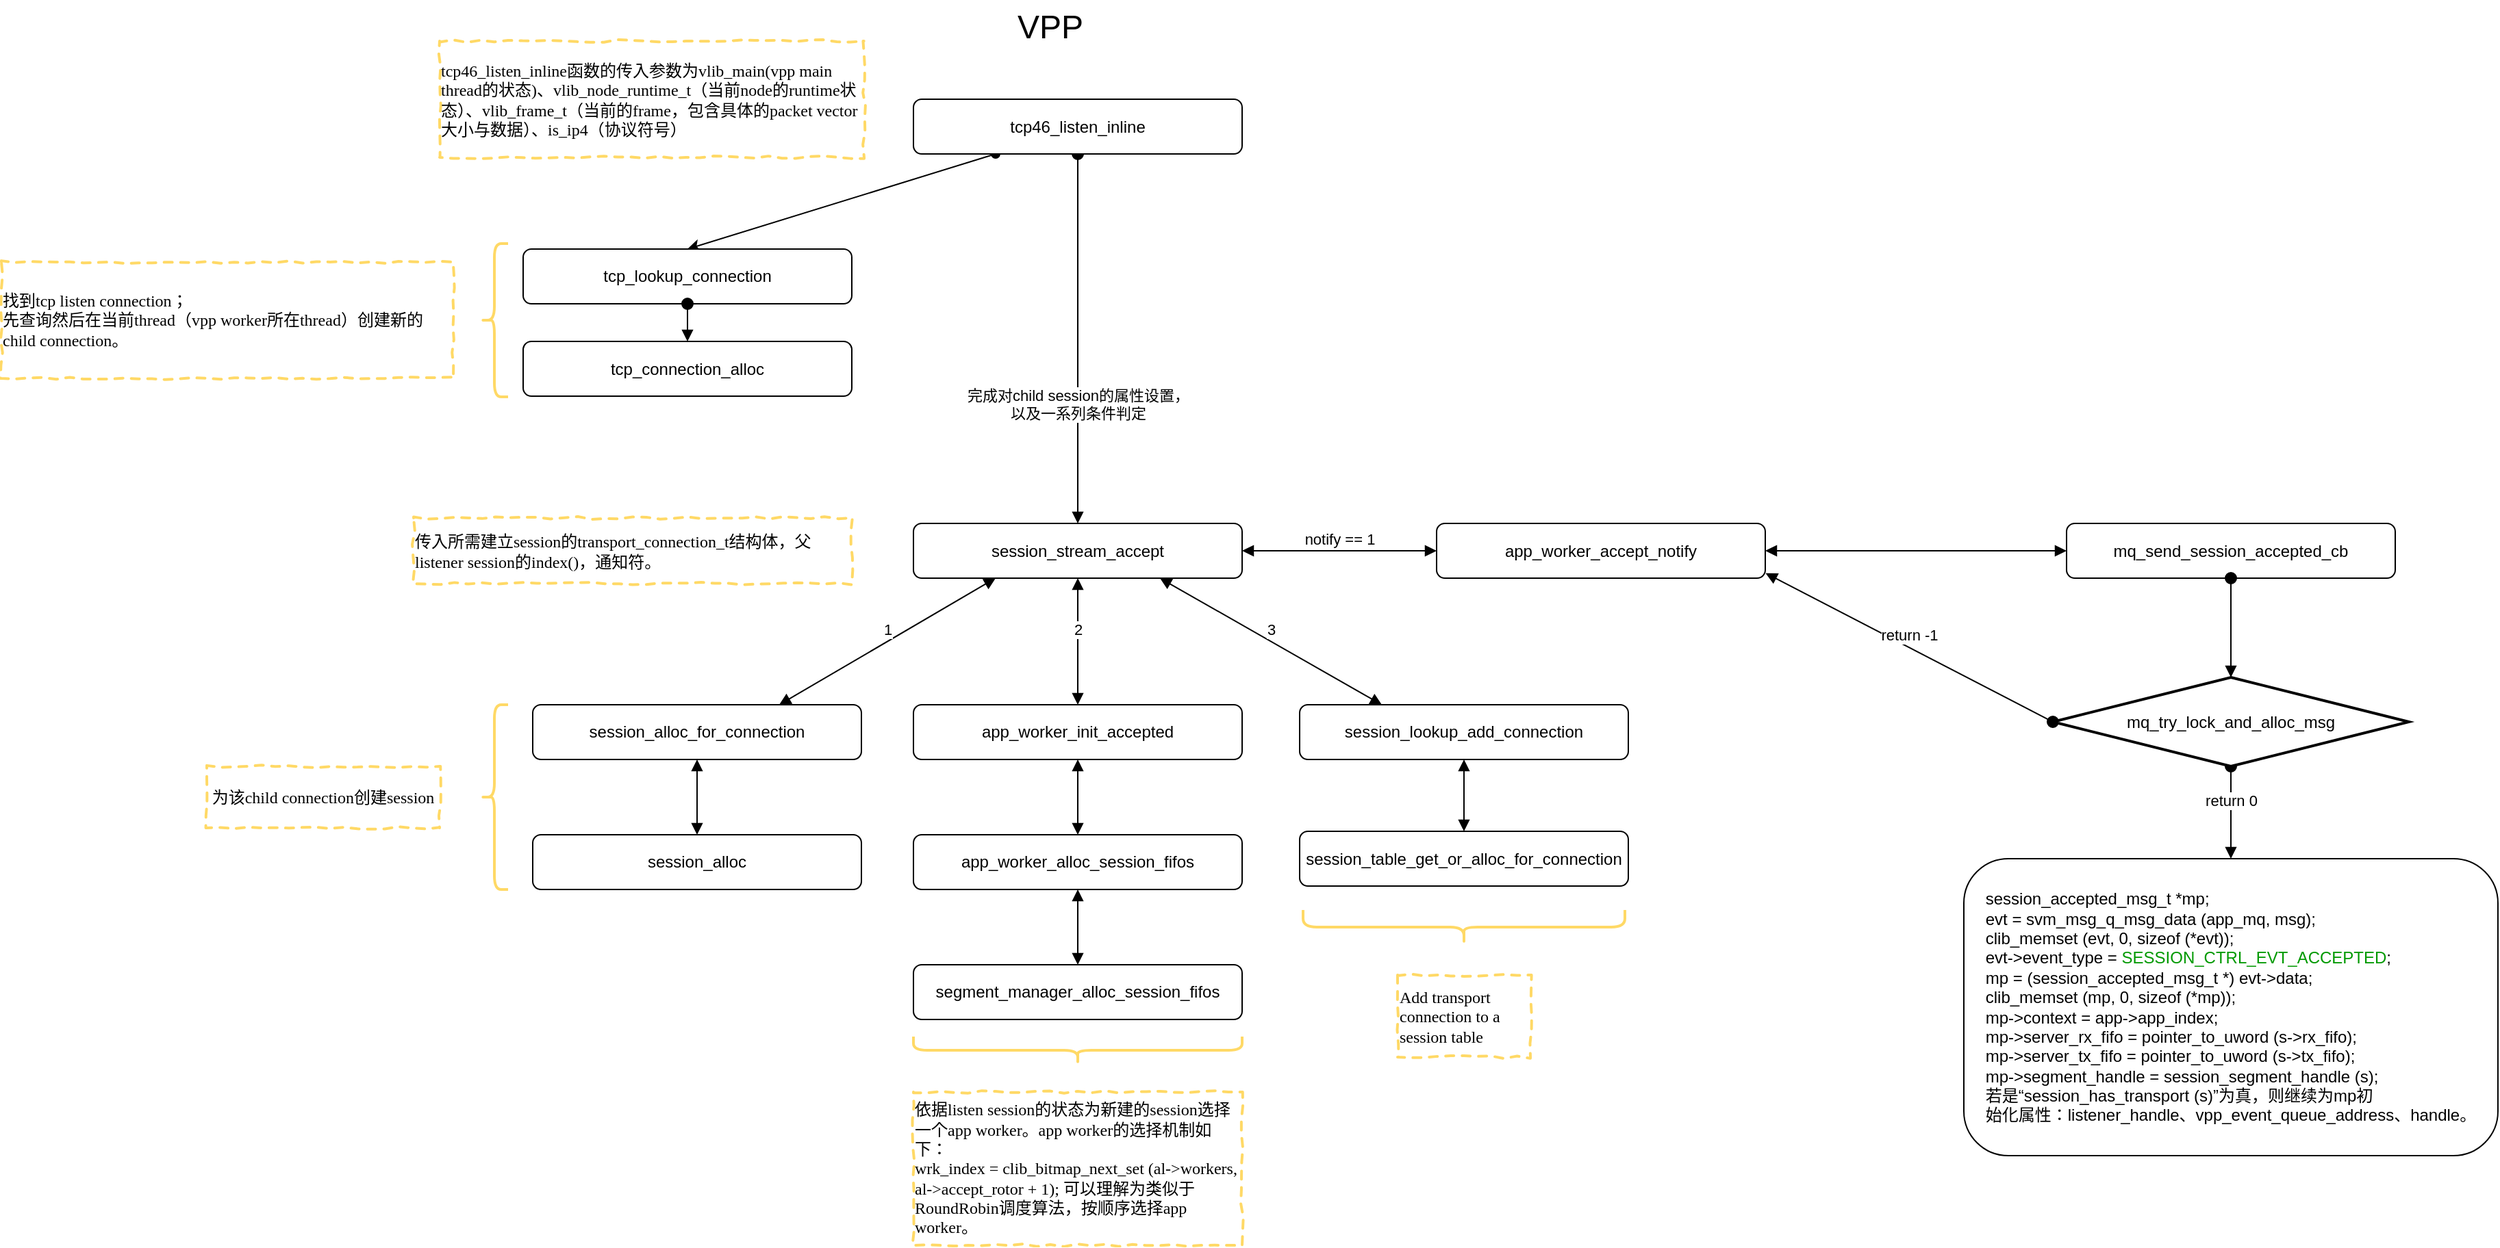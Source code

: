 <mxfile version="11.0.4" type="device"><diagram id="d4i8IREb-E3ffsloAX6H" name="VPP"><mxGraphModel dx="1747" dy="609" grid="1" gridSize="10" guides="1" tooltips="1" connect="1" arrows="1" fold="1" page="1" pageScale="1" pageWidth="827" pageHeight="1169" math="0" shadow="0"><root><mxCell id="0"/><mxCell id="1" parent="0"/><mxCell id="tJN0-KnPFjD-tGW5Pg0c-6" value="&lt;font style=&quot;font-size: 24px&quot;&gt;VPP&lt;/font&gt;" style="text;html=1;strokeColor=none;fillColor=none;align=center;verticalAlign=middle;whiteSpace=wrap;rounded=0;" parent="1" vertex="1"><mxGeometry x="-12" y="20" width="80" height="40" as="geometry"/></mxCell><mxCell id="tJN0-KnPFjD-tGW5Pg0c-18" value="&lt;span&gt;完成对child session的属性设置，&lt;br&gt;以及一系列条件判定&lt;/span&gt;" style="html=1;verticalAlign=bottom;startArrow=oval;startFill=1;endArrow=block;startSize=8;exitX=0.5;exitY=1;exitDx=0;exitDy=0;entryX=0.5;entryY=0;entryDx=0;entryDy=0;" parent="1" source="tJN0-KnPFjD-tGW5Pg0c-9" target="tJN0-KnPFjD-tGW5Pg0c-1" edge="1"><mxGeometry x="0.465" width="60" relative="1" as="geometry"><mxPoint x="-282" y="500" as="sourcePoint"/><mxPoint x="-222" y="500" as="targetPoint"/><mxPoint as="offset"/></mxGeometry></mxCell><mxCell id="tJN0-KnPFjD-tGW5Pg0c-26" value="1" style="html=1;verticalAlign=bottom;startArrow=block;startFill=1;endArrow=block;startSize=6;exitX=0.25;exitY=1;exitDx=0;exitDy=0;entryX=0.75;entryY=0;entryDx=0;entryDy=0;" parent="1" source="tJN0-KnPFjD-tGW5Pg0c-1" target="tJN0-KnPFjD-tGW5Pg0c-23" edge="1"><mxGeometry width="60" relative="1" as="geometry"><mxPoint x="-300" y="460" as="sourcePoint"/><mxPoint x="-240" y="460" as="targetPoint"/></mxGeometry></mxCell><mxCell id="tJN0-KnPFjD-tGW5Pg0c-35" value="" style="group" parent="1" vertex="1" connectable="0"><mxGeometry x="-437" y="398.5" width="605" height="48" as="geometry"/></mxCell><mxCell id="tJN0-KnPFjD-tGW5Pg0c-30" value="" style="group" parent="tJN0-KnPFjD-tGW5Pg0c-35" vertex="1" connectable="0"><mxGeometry x="365" y="4" width="240" height="40" as="geometry"/></mxCell><mxCell id="tJN0-KnPFjD-tGW5Pg0c-24" value="" style="group" parent="tJN0-KnPFjD-tGW5Pg0c-30" vertex="1" connectable="0"><mxGeometry width="240" height="40" as="geometry"/></mxCell><mxCell id="tJN0-KnPFjD-tGW5Pg0c-1" value="session_stream_accept" style="rounded=1;whiteSpace=wrap;html=1;" parent="tJN0-KnPFjD-tGW5Pg0c-24" vertex="1"><mxGeometry width="240" height="40" as="geometry"/></mxCell><mxCell id="tJN0-KnPFjD-tGW5Pg0c-34" value="&lt;div style=&quot;text-align: left&quot;&gt;&lt;span style=&quot;font-weight: normal&quot;&gt;传入所需建立session的transport_connection_t结构体，父listener session的index()，通知符。&lt;/span&gt;&lt;/div&gt;" style="html=1;whiteSpace=wrap;comic=1;strokeWidth=2;fontFamily=Comic Sans MS;fontStyle=1;strokeColor=#FFD966;dashed=1;" parent="tJN0-KnPFjD-tGW5Pg0c-35" vertex="1"><mxGeometry width="320" height="48" as="geometry"/></mxCell><mxCell id="tJN0-KnPFjD-tGW5Pg0c-49" value="" style="group" parent="1" vertex="1" connectable="0"><mxGeometry x="-72" y="535" width="240" height="395" as="geometry"/></mxCell><mxCell id="tJN0-KnPFjD-tGW5Pg0c-45" value="" style="group" parent="tJN0-KnPFjD-tGW5Pg0c-49" vertex="1" connectable="0"><mxGeometry width="240" height="230" as="geometry"/></mxCell><mxCell id="tJN0-KnPFjD-tGW5Pg0c-2" value="app_worker_init_accepted" style="rounded=1;whiteSpace=wrap;html=1;" parent="tJN0-KnPFjD-tGW5Pg0c-45" vertex="1"><mxGeometry width="240" height="40" as="geometry"/></mxCell><mxCell id="tJN0-KnPFjD-tGW5Pg0c-3" value="app_worker_alloc_session_fifos" style="rounded=1;whiteSpace=wrap;html=1;" parent="tJN0-KnPFjD-tGW5Pg0c-45" vertex="1"><mxGeometry y="95" width="240" height="40" as="geometry"/></mxCell><mxCell id="tJN0-KnPFjD-tGW5Pg0c-42" value="" style="html=1;verticalAlign=bottom;startArrow=block;startFill=1;endArrow=block;startSize=6;exitX=0.5;exitY=1;exitDx=0;exitDy=0;entryX=0.5;entryY=0;entryDx=0;entryDy=0;" parent="tJN0-KnPFjD-tGW5Pg0c-45" source="tJN0-KnPFjD-tGW5Pg0c-2" target="tJN0-KnPFjD-tGW5Pg0c-3" edge="1"><mxGeometry width="60" relative="1" as="geometry"><mxPoint x="-58" y="255" as="sourcePoint"/><mxPoint x="2" y="255" as="targetPoint"/></mxGeometry></mxCell><mxCell id="tJN0-KnPFjD-tGW5Pg0c-43" value="segment_manager_alloc_session_fifos" style="rounded=1;whiteSpace=wrap;html=1;" parent="tJN0-KnPFjD-tGW5Pg0c-45" vertex="1"><mxGeometry y="190" width="240" height="40" as="geometry"/></mxCell><mxCell id="tJN0-KnPFjD-tGW5Pg0c-44" value="" style="html=1;verticalAlign=bottom;startArrow=block;startFill=1;endArrow=block;startSize=6;exitX=0.5;exitY=1;exitDx=0;exitDy=0;entryX=0.5;entryY=0;entryDx=0;entryDy=0;" parent="tJN0-KnPFjD-tGW5Pg0c-45" source="tJN0-KnPFjD-tGW5Pg0c-3" target="tJN0-KnPFjD-tGW5Pg0c-43" edge="1"><mxGeometry width="60" relative="1" as="geometry"><mxPoint x="-238" y="235" as="sourcePoint"/><mxPoint x="-178" y="235" as="targetPoint"/></mxGeometry></mxCell><mxCell id="tJN0-KnPFjD-tGW5Pg0c-46" value="" style="shape=curlyBracket;whiteSpace=wrap;html=1;rounded=1;strokeColor=#FFD966;strokeWidth=2;rotation=-90;" parent="tJN0-KnPFjD-tGW5Pg0c-49" vertex="1"><mxGeometry x="110" y="132.5" width="20" height="240" as="geometry"/></mxCell><mxCell id="tJN0-KnPFjD-tGW5Pg0c-48" value="&lt;div style=&quot;text-align: left&quot;&gt;&lt;span style=&quot;font-weight: normal&quot;&gt;依据listen session的状态为新建的session选择一个app worker。app worker的选择机制如下：&lt;/span&gt;&lt;div&gt;&lt;span style=&quot;font-weight: normal&quot;&gt;wrk_index = clib_bitmap_next_set (al-&amp;gt;workers, al-&amp;gt;accept_rotor + 1); 可以理解为类似于RoundRobin调度算法，按顺序选择app worker。&lt;/span&gt;&lt;/div&gt;&lt;/div&gt;" style="html=1;whiteSpace=wrap;comic=1;strokeWidth=2;fontFamily=Comic Sans MS;fontStyle=1;dashed=1;strokeColor=#FFD966;" parent="tJN0-KnPFjD-tGW5Pg0c-49" vertex="1"><mxGeometry y="283" width="240" height="112" as="geometry"/></mxCell><mxCell id="tJN0-KnPFjD-tGW5Pg0c-29" value="2" style="html=1;verticalAlign=bottom;startArrow=block;startFill=1;endArrow=block;startSize=6;exitX=0.5;exitY=1;exitDx=0;exitDy=0;entryX=0.5;entryY=0;entryDx=0;entryDy=0;" parent="1" source="tJN0-KnPFjD-tGW5Pg0c-1" target="tJN0-KnPFjD-tGW5Pg0c-2" edge="1"><mxGeometry width="60" relative="1" as="geometry"><mxPoint x="-420" y="460" as="sourcePoint"/><mxPoint x="-360" y="460" as="targetPoint"/></mxGeometry></mxCell><mxCell id="tJN0-KnPFjD-tGW5Pg0c-51" value="3" style="html=1;verticalAlign=bottom;startArrow=block;startFill=1;endArrow=block;startSize=6;exitX=0.75;exitY=1;exitDx=0;exitDy=0;entryX=0.25;entryY=0;entryDx=0;entryDy=0;" parent="1" source="tJN0-KnPFjD-tGW5Pg0c-1" target="tJN0-KnPFjD-tGW5Pg0c-50" edge="1"><mxGeometry width="60" relative="1" as="geometry"><mxPoint x="360" y="440" as="sourcePoint"/><mxPoint x="420" y="440" as="targetPoint"/></mxGeometry></mxCell><mxCell id="tJN0-KnPFjD-tGW5Pg0c-57" value="" style="group" parent="1" vertex="1" connectable="0"><mxGeometry x="210" y="535" width="240" height="280" as="geometry"/></mxCell><mxCell id="tJN0-KnPFjD-tGW5Pg0c-50" value="session_lookup_add_connection" style="rounded=1;whiteSpace=wrap;html=1;" parent="tJN0-KnPFjD-tGW5Pg0c-57" vertex="1"><mxGeometry width="240" height="40" as="geometry"/></mxCell><mxCell id="tJN0-KnPFjD-tGW5Pg0c-52" value="session_table_get_or_alloc_for_connection" style="rounded=1;whiteSpace=wrap;html=1;" parent="tJN0-KnPFjD-tGW5Pg0c-57" vertex="1"><mxGeometry y="92.5" width="240" height="40" as="geometry"/></mxCell><mxCell id="tJN0-KnPFjD-tGW5Pg0c-53" value="" style="html=1;verticalAlign=bottom;startArrow=block;startFill=1;endArrow=block;startSize=6;exitX=0.5;exitY=1;exitDx=0;exitDy=0;entryX=0.5;entryY=0;entryDx=0;entryDy=0;" parent="tJN0-KnPFjD-tGW5Pg0c-57" source="tJN0-KnPFjD-tGW5Pg0c-50" target="tJN0-KnPFjD-tGW5Pg0c-52" edge="1"><mxGeometry width="60" relative="1" as="geometry"><mxPoint x="180" y="225" as="sourcePoint"/><mxPoint x="240" y="225" as="targetPoint"/></mxGeometry></mxCell><mxCell id="tJN0-KnPFjD-tGW5Pg0c-55" value="" style="shape=curlyBracket;whiteSpace=wrap;html=1;rounded=1;strokeColor=#FFD966;strokeWidth=2;rotation=270;" parent="tJN0-KnPFjD-tGW5Pg0c-57" vertex="1"><mxGeometry x="107.5" y="45" width="25" height="235" as="geometry"/></mxCell><mxCell id="tJN0-KnPFjD-tGW5Pg0c-56" value="&lt;div style=&quot;text-align: left&quot;&gt;&lt;span style=&quot;font-weight: normal&quot;&gt;Add transport connection to a session table&lt;/span&gt;&lt;/div&gt;" style="html=1;whiteSpace=wrap;comic=1;strokeWidth=2;fontFamily=Comic Sans MS;fontStyle=1;dashed=1;strokeColor=#FFD966;" parent="tJN0-KnPFjD-tGW5Pg0c-57" vertex="1"><mxGeometry x="71.5" y="197.5" width="97" height="60" as="geometry"/></mxCell><mxCell id="tJN0-KnPFjD-tGW5Pg0c-63" value="app_worker_accept_notify" style="rounded=1;whiteSpace=wrap;html=1;" parent="1" vertex="1"><mxGeometry x="310" y="402.5" width="240" height="40" as="geometry"/></mxCell><mxCell id="tJN0-KnPFjD-tGW5Pg0c-64" value="notify == 1" style="html=1;verticalAlign=bottom;startArrow=block;startFill=1;endArrow=block;startSize=6;exitX=1;exitY=0.5;exitDx=0;exitDy=0;entryX=0;entryY=0.5;entryDx=0;entryDy=0;" parent="1" source="tJN0-KnPFjD-tGW5Pg0c-1" target="tJN0-KnPFjD-tGW5Pg0c-63" edge="1"><mxGeometry width="60" relative="1" as="geometry"><mxPoint x="300" y="270" as="sourcePoint"/><mxPoint x="360" y="270" as="targetPoint"/></mxGeometry></mxCell><mxCell id="tJN0-KnPFjD-tGW5Pg0c-65" value="mq_send_session_accepted_cb" style="rounded=1;whiteSpace=wrap;html=1;" parent="1" vertex="1"><mxGeometry x="770" y="402.5" width="240" height="40" as="geometry"/></mxCell><mxCell id="tJN0-KnPFjD-tGW5Pg0c-66" value="" style="html=1;verticalAlign=bottom;startArrow=block;startFill=1;endArrow=block;startSize=6;exitX=1;exitY=0.5;exitDx=0;exitDy=0;entryX=0;entryY=0.5;entryDx=0;entryDy=0;" parent="1" source="tJN0-KnPFjD-tGW5Pg0c-63" target="tJN0-KnPFjD-tGW5Pg0c-65" edge="1"><mxGeometry width="60" relative="1" as="geometry"><mxPoint x="660" y="530" as="sourcePoint"/><mxPoint x="720" y="530" as="targetPoint"/></mxGeometry></mxCell><mxCell id="tJN0-KnPFjD-tGW5Pg0c-69" value="" style="html=1;verticalAlign=bottom;startArrow=oval;startFill=1;endArrow=block;startSize=8;exitX=0.5;exitY=1;exitDx=0;exitDy=0;entryX=0.5;entryY=0;entryDx=0;entryDy=0;" parent="1" source="tJN0-KnPFjD-tGW5Pg0c-65" target="tJN0-KnPFjD-tGW5Pg0c-73" edge="1"><mxGeometry width="60" relative="1" as="geometry"><mxPoint x="660" y="660" as="sourcePoint"/><mxPoint x="720" y="660" as="targetPoint"/></mxGeometry></mxCell><mxCell id="tJN0-KnPFjD-tGW5Pg0c-70" value="return -1" style="html=1;verticalAlign=bottom;startArrow=oval;startFill=1;endArrow=block;startSize=8;exitX=0;exitY=0.5;exitDx=0;exitDy=0;entryX=1.001;entryY=0.908;entryDx=0;entryDy=0;entryPerimeter=0;" parent="1" source="tJN0-KnPFjD-tGW5Pg0c-73" target="tJN0-KnPFjD-tGW5Pg0c-63" edge="1"><mxGeometry width="60" relative="1" as="geometry"><mxPoint x="640" y="560" as="sourcePoint"/><mxPoint x="700" y="560" as="targetPoint"/></mxGeometry></mxCell><mxCell id="tJN0-KnPFjD-tGW5Pg0c-71" value="&lt;div style=&quot;text-align: left&quot;&gt;&lt;span&gt;session_accepted_msg_t *mp;&lt;/span&gt;&lt;/div&gt;&lt;div style=&quot;text-align: left&quot;&gt;evt = svm_msg_q_msg_data (app_mq, msg);&lt;/div&gt;&lt;div style=&quot;text-align: left&quot;&gt;clib_memset (evt, 0, sizeof (*evt));&lt;/div&gt;&lt;div style=&quot;text-align: left&quot;&gt;evt-&amp;gt;event_type = &lt;font color=&quot;#009900&quot;&gt;SESSION_CTRL_EVT_ACCEPTED&lt;/font&gt;;&lt;/div&gt;&lt;div style=&quot;text-align: left&quot;&gt;mp = (session_accepted_msg_t *) evt-&amp;gt;data;&lt;/div&gt;&lt;div style=&quot;text-align: left&quot;&gt;clib_memset (mp, 0, sizeof (*mp));&lt;/div&gt;&lt;div style=&quot;text-align: left&quot;&gt;mp-&amp;gt;context = app-&amp;gt;app_index;&lt;/div&gt;&lt;div style=&quot;text-align: left&quot;&gt;mp-&amp;gt;server_rx_fifo = pointer_to_uword (s-&amp;gt;rx_fifo);&lt;/div&gt;&lt;div style=&quot;text-align: left&quot;&gt;mp-&amp;gt;server_tx_fifo = pointer_to_uword (s-&amp;gt;tx_fifo);&lt;/div&gt;&lt;div style=&quot;text-align: left&quot;&gt;mp-&amp;gt;segment_handle = session_segment_handle (s);&lt;/div&gt;&lt;div style=&quot;text-align: left&quot;&gt;若是“&lt;span&gt;session_has_transport (s)&lt;/span&gt;&lt;span&gt;”为真，则继续为mp初&lt;/span&gt;&lt;/div&gt;&lt;div style=&quot;text-align: left&quot;&gt;&lt;span&gt;始化属性：&lt;/span&gt;&lt;span style=&quot;text-align: center&quot;&gt;listener_handle、vpp_event_queue_address、handle。&lt;/span&gt;&lt;/div&gt;" style="rounded=1;whiteSpace=wrap;html=1;" parent="1" vertex="1"><mxGeometry x="695" y="647.5" width="390" height="217" as="geometry"/></mxCell><mxCell id="tJN0-KnPFjD-tGW5Pg0c-72" value="return 0" style="html=1;verticalAlign=bottom;startArrow=oval;startFill=1;endArrow=block;startSize=8;exitX=0.5;exitY=1;exitDx=0;exitDy=0;entryX=0.5;entryY=0;entryDx=0;entryDy=0;" parent="1" source="tJN0-KnPFjD-tGW5Pg0c-73" target="tJN0-KnPFjD-tGW5Pg0c-71" edge="1"><mxGeometry width="60" relative="1" as="geometry"><mxPoint x="670" y="670" as="sourcePoint"/><mxPoint x="730" y="670" as="targetPoint"/></mxGeometry></mxCell><mxCell id="tJN0-KnPFjD-tGW5Pg0c-73" value="&lt;span&gt;mq_try_lock_and_alloc_msg&lt;/span&gt;" style="rhombus;whiteSpace=wrap;html=1;strokeColor=#000000;strokeWidth=2;" parent="1" vertex="1"><mxGeometry x="760" y="515" width="260" height="65" as="geometry"/></mxCell><mxCell id="tJN0-KnPFjD-tGW5Pg0c-83" style="rounded=0;orthogonalLoop=1;jettySize=auto;html=1;exitX=0.25;exitY=1;exitDx=0;exitDy=0;entryX=0.5;entryY=0;entryDx=0;entryDy=0;startArrow=oval;startFill=1;startSize=6;endSize=6;" parent="1" source="tJN0-KnPFjD-tGW5Pg0c-9" target="tJN0-KnPFjD-tGW5Pg0c-10" edge="1"><mxGeometry relative="1" as="geometry"/></mxCell><mxCell id="tJN0-KnPFjD-tGW5Pg0c-9" value="&lt;span&gt;tcp46_listen_inline&lt;/span&gt;" style="rounded=1;whiteSpace=wrap;html=1;" parent="1" vertex="1"><mxGeometry x="-72" y="92.5" width="240" height="40" as="geometry"/></mxCell><mxCell id="tJN0-KnPFjD-tGW5Pg0c-12" value="&lt;div style=&quot;text-align: left&quot;&gt;&lt;span style=&quot;font-weight: normal&quot;&gt;tcp46_listen_inline函数的传入参数为vlib_main(vpp main thread的状态)、vlib_node_runtime_t（当前node的runtime状态）、vlib_frame_t（当前的frame，包含具体的packet vector大小与数据）、is_ip4（协议符号）&lt;/span&gt;&lt;/div&gt;" style="html=1;whiteSpace=wrap;comic=1;strokeWidth=2;fontFamily=Comic Sans MS;fontStyle=1;dashed=1;strokeColor=#FFD966;" parent="1" vertex="1"><mxGeometry x="-418" y="50" width="310" height="85" as="geometry"/></mxCell><mxCell id="1R99hRhI9VLlo5qXNFUh-2" value="" style="group" parent="1" vertex="1" connectable="0"><mxGeometry x="-738" y="198" width="621" height="112" as="geometry"/></mxCell><mxCell id="tJN0-KnPFjD-tGW5Pg0c-37" value="" style="shape=curlyBracket;whiteSpace=wrap;html=1;rounded=1;strokeColor=#FFD966;strokeWidth=2;rotation=0;" parent="1R99hRhI9VLlo5qXNFUh-2" vertex="1"><mxGeometry x="350" width="20" height="112" as="geometry"/></mxCell><mxCell id="tJN0-KnPFjD-tGW5Pg0c-17" value="&lt;div style=&quot;text-align: left&quot;&gt;&lt;span style=&quot;font-weight: normal&quot;&gt;找到tcp listen connection；&lt;/span&gt;&lt;/div&gt;&lt;span style=&quot;font-weight: normal&quot;&gt;&lt;div style=&quot;text-align: left&quot;&gt;&lt;span&gt;先查询然后在当前thread（vpp worker所在thread）创建新的child connection。&lt;/span&gt;&lt;/div&gt;&lt;/span&gt;" style="html=1;whiteSpace=wrap;comic=1;strokeWidth=2;fontFamily=Comic Sans MS;fontStyle=1;dashed=1;strokeColor=#FFD966;" parent="1R99hRhI9VLlo5qXNFUh-2" vertex="1"><mxGeometry y="13.5" width="330" height="85" as="geometry"/></mxCell><mxCell id="1R99hRhI9VLlo5qXNFUh-1" value="" style="group" parent="1R99hRhI9VLlo5qXNFUh-2" vertex="1" connectable="0"><mxGeometry x="381" y="4" width="240" height="107.5" as="geometry"/></mxCell><mxCell id="tJN0-KnPFjD-tGW5Pg0c-10" value="&lt;span&gt;tcp_lookup_connection&lt;/span&gt;&lt;br&gt;" style="rounded=1;whiteSpace=wrap;html=1;" parent="1R99hRhI9VLlo5qXNFUh-1" vertex="1"><mxGeometry width="240" height="40" as="geometry"/></mxCell><mxCell id="tJN0-KnPFjD-tGW5Pg0c-11" value="&lt;span&gt;tcp_connection_alloc&lt;/span&gt;&lt;br&gt;" style="rounded=1;whiteSpace=wrap;html=1;" parent="1R99hRhI9VLlo5qXNFUh-1" vertex="1"><mxGeometry y="67.5" width="240" height="40" as="geometry"/></mxCell><mxCell id="tJN0-KnPFjD-tGW5Pg0c-15" value="" style="html=1;verticalAlign=bottom;startArrow=oval;startFill=1;endArrow=block;startSize=8;exitX=0.5;exitY=1;exitDx=0;exitDy=0;entryX=0.5;entryY=0;entryDx=0;entryDy=0;" parent="1R99hRhI9VLlo5qXNFUh-1" source="tJN0-KnPFjD-tGW5Pg0c-10" target="tJN0-KnPFjD-tGW5Pg0c-11" edge="1"><mxGeometry width="60" relative="1" as="geometry"><mxPoint x="-150" y="157.5" as="sourcePoint"/><mxPoint x="-90" y="157.5" as="targetPoint"/></mxGeometry></mxCell><mxCell id="unPopRSrfnRBrgbp_L3F-16" value="" style="group" parent="1" vertex="1" connectable="0"><mxGeometry x="-588" y="535" width="478" height="135" as="geometry"/></mxCell><mxCell id="tJN0-KnPFjD-tGW5Pg0c-31" value="session_alloc&lt;br&gt;" style="rounded=1;whiteSpace=wrap;html=1;" parent="unPopRSrfnRBrgbp_L3F-16" vertex="1"><mxGeometry x="238" y="95" width="240" height="40" as="geometry"/></mxCell><mxCell id="tJN0-KnPFjD-tGW5Pg0c-33" value="" style="group" parent="unPopRSrfnRBrgbp_L3F-16" vertex="1" connectable="0"><mxGeometry x="238" width="240" height="40" as="geometry"/></mxCell><mxCell id="tJN0-KnPFjD-tGW5Pg0c-23" value="session_alloc_for_connection" style="rounded=1;whiteSpace=wrap;html=1;" parent="tJN0-KnPFjD-tGW5Pg0c-33" vertex="1"><mxGeometry width="240" height="40" as="geometry"/></mxCell><mxCell id="tJN0-KnPFjD-tGW5Pg0c-36" value="" style="shape=curlyBracket;whiteSpace=wrap;html=1;rounded=1;strokeColor=#FFD966;strokeWidth=2;" parent="unPopRSrfnRBrgbp_L3F-16" vertex="1"><mxGeometry x="200" width="20" height="135" as="geometry"/></mxCell><mxCell id="tJN0-KnPFjD-tGW5Pg0c-39" value="&lt;div style=&quot;text-align: left&quot;&gt;&lt;span style=&quot;font-weight: normal&quot;&gt;为该child connection创建session&lt;/span&gt;&lt;/div&gt;" style="html=1;whiteSpace=wrap;comic=1;strokeWidth=2;fontFamily=Comic Sans MS;fontStyle=1;strokeColor=#FFD966;dashed=1;" parent="unPopRSrfnRBrgbp_L3F-16" vertex="1"><mxGeometry y="45" width="170" height="45" as="geometry"/></mxCell><mxCell id="tJN0-KnPFjD-tGW5Pg0c-32" value="" style="html=1;verticalAlign=bottom;startArrow=block;startFill=1;endArrow=block;startSize=6;exitX=0.5;exitY=1;exitDx=0;exitDy=0;entryX=0.5;entryY=0;entryDx=0;entryDy=0;endSize=6;" parent="unPopRSrfnRBrgbp_L3F-16" source="tJN0-KnPFjD-tGW5Pg0c-23" target="tJN0-KnPFjD-tGW5Pg0c-31" edge="1"><mxGeometry width="60" relative="1" as="geometry"><mxPoint x="-480" y="490" as="sourcePoint"/><mxPoint x="-420" y="490" as="targetPoint"/></mxGeometry></mxCell></root></mxGraphModel></diagram><diagram id="3dkDwrf8r6xcmiMlvlo6" name="Nginx"><mxGraphModel dx="1770" dy="609" grid="1" gridSize="10" guides="1" tooltips="1" connect="1" arrows="1" fold="1" page="1" pageScale="1" pageWidth="850" pageHeight="1100" math="0" shadow="0"><root><mxCell id="g_9fxuE9IPzflDE_2sLV-0"/><mxCell id="g_9fxuE9IPzflDE_2sLV-1" parent="g_9fxuE9IPzflDE_2sLV-0"/><mxCell id="vpdU5k5K3Rbqj6jJ6FGA-0" value="epoll_create" style="rounded=1;whiteSpace=wrap;html=1;" parent="g_9fxuE9IPzflDE_2sLV-1" vertex="1"><mxGeometry x="-70" y="70" width="140" height="40" as="geometry"/></mxCell><mxCell id="vpdU5k5K3Rbqj6jJ6FGA-44" style="edgeStyle=orthogonalEdgeStyle;rounded=0;orthogonalLoop=1;jettySize=auto;html=1;exitX=0.5;exitY=1;exitDx=0;exitDy=0;entryX=0.5;entryY=0;entryDx=0;entryDy=0;dashed=1;" parent="g_9fxuE9IPzflDE_2sLV-1" source="vpdU5k5K3Rbqj6jJ6FGA-17" target="vpdU5k5K3Rbqj6jJ6FGA-43" edge="1"><mxGeometry relative="1" as="geometry"/></mxCell><mxCell id="vpdU5k5K3Rbqj6jJ6FGA-17" value="close" style="rounded=1;whiteSpace=wrap;html=1;" parent="g_9fxuE9IPzflDE_2sLV-1" vertex="1"><mxGeometry x="-70" y="160" width="140" height="40" as="geometry"/></mxCell><mxCell id="vpdU5k5K3Rbqj6jJ6FGA-42" style="edgeStyle=orthogonalEdgeStyle;rounded=0;orthogonalLoop=1;jettySize=auto;html=1;exitX=0.5;exitY=1;exitDx=0;exitDy=0;entryX=0.5;entryY=0;entryDx=0;entryDy=0;" parent="g_9fxuE9IPzflDE_2sLV-1" source="vpdU5k5K3Rbqj6jJ6FGA-39" target="vpdU5k5K3Rbqj6jJ6FGA-0" edge="1"><mxGeometry relative="1" as="geometry"/></mxCell><mxCell id="vpdU5k5K3Rbqj6jJ6FGA-39" value="ngx_init_cycle" style="rounded=1;whiteSpace=wrap;html=1;" parent="g_9fxuE9IPzflDE_2sLV-1" vertex="1"><mxGeometry x="-70" y="15" width="140" height="40" as="geometry"/></mxCell><mxCell id="vpdU5k5K3Rbqj6jJ6FGA-46" style="edgeStyle=orthogonalEdgeStyle;rounded=0;orthogonalLoop=1;jettySize=auto;html=1;exitX=0.5;exitY=1;exitDx=0;exitDy=0;entryX=0.5;entryY=0;entryDx=0;entryDy=0;" parent="g_9fxuE9IPzflDE_2sLV-1" source="vpdU5k5K3Rbqj6jJ6FGA-43" target="vpdU5k5K3Rbqj6jJ6FGA-45" edge="1"><mxGeometry relative="1" as="geometry"/></mxCell><mxCell id="vpdU5k5K3Rbqj6jJ6FGA-43" value="ngx_open_listening_sockets" style="rounded=1;whiteSpace=wrap;html=1;" parent="g_9fxuE9IPzflDE_2sLV-1" vertex="1"><mxGeometry x="-85" y="230" width="170" height="40" as="geometry"/></mxCell><mxCell id="vpdU5k5K3Rbqj6jJ6FGA-52" style="edgeStyle=orthogonalEdgeStyle;rounded=0;orthogonalLoop=1;jettySize=auto;html=1;exitX=0;exitY=0.5;exitDx=0;exitDy=0;entryX=1;entryY=0.5;entryDx=0;entryDy=0;strokeColor=#0000FF;strokeWidth=3;" parent="g_9fxuE9IPzflDE_2sLV-1" source="vpdU5k5K3Rbqj6jJ6FGA-45" target="vpdU5k5K3Rbqj6jJ6FGA-51" edge="1"><mxGeometry relative="1" as="geometry"/></mxCell><mxCell id="vpdU5k5K3Rbqj6jJ6FGA-71" value="" style="edgeStyle=orthogonalEdgeStyle;rounded=0;orthogonalLoop=1;jettySize=auto;html=1;strokeColor=#000000;strokeWidth=1;dashed=1;" parent="g_9fxuE9IPzflDE_2sLV-1" source="vpdU5k5K3Rbqj6jJ6FGA-45" target="vpdU5k5K3Rbqj6jJ6FGA-70" edge="1"><mxGeometry relative="1" as="geometry"/></mxCell><mxCell id="vpdU5k5K3Rbqj6jJ6FGA-45" value="socket" style="rounded=1;whiteSpace=wrap;html=1;" parent="g_9fxuE9IPzflDE_2sLV-1" vertex="1"><mxGeometry x="-40.5" y="300" width="80" height="40" as="geometry"/></mxCell><mxCell id="vpdU5k5K3Rbqj6jJ6FGA-73" value="" style="edgeStyle=orthogonalEdgeStyle;rounded=0;orthogonalLoop=1;jettySize=auto;html=1;strokeColor=#000000;strokeWidth=1;dashed=1;" parent="g_9fxuE9IPzflDE_2sLV-1" source="vpdU5k5K3Rbqj6jJ6FGA-70" target="vpdU5k5K3Rbqj6jJ6FGA-72" edge="1"><mxGeometry relative="1" as="geometry"/></mxCell><mxCell id="vpdU5k5K3Rbqj6jJ6FGA-75" value="" style="edgeStyle=orthogonalEdgeStyle;rounded=0;orthogonalLoop=1;jettySize=auto;html=1;strokeColor=#0000FF;strokeWidth=3;" parent="g_9fxuE9IPzflDE_2sLV-1" source="vpdU5k5K3Rbqj6jJ6FGA-70" target="vpdU5k5K3Rbqj6jJ6FGA-74" edge="1"><mxGeometry relative="1" as="geometry"/></mxCell><mxCell id="vpdU5k5K3Rbqj6jJ6FGA-94" style="edgeStyle=orthogonalEdgeStyle;rounded=0;orthogonalLoop=1;jettySize=auto;html=1;exitX=1;exitY=0.5;exitDx=0;exitDy=0;entryX=0;entryY=0.5;entryDx=0;entryDy=0;strokeColor=#0000FF;strokeWidth=3;" parent="g_9fxuE9IPzflDE_2sLV-1" source="vpdU5k5K3Rbqj6jJ6FGA-72" target="vpdU5k5K3Rbqj6jJ6FGA-89" edge="1"><mxGeometry relative="1" as="geometry"/></mxCell><mxCell id="vpdU5k5K3Rbqj6jJ6FGA-148" style="edgeStyle=none;rounded=0;orthogonalLoop=1;jettySize=auto;html=1;exitX=0.5;exitY=1;exitDx=0;exitDy=0;entryX=0.5;entryY=0;entryDx=0;entryDy=0;strokeColor=#000000;strokeWidth=1;dashed=1;" parent="g_9fxuE9IPzflDE_2sLV-1" source="vpdU5k5K3Rbqj6jJ6FGA-72" target="vpdU5k5K3Rbqj6jJ6FGA-147" edge="1"><mxGeometry relative="1" as="geometry"/></mxCell><mxCell id="vpdU5k5K3Rbqj6jJ6FGA-72" value="listen" style="rounded=1;whiteSpace=wrap;html=1;fillColor=#FF0000;strokeColor=#B20000;fontColor=#ffffff;" parent="g_9fxuE9IPzflDE_2sLV-1" vertex="1"><mxGeometry x="-40.5" y="910" width="80" height="40" as="geometry"/></mxCell><mxCell id="vpdU5k5K3Rbqj6jJ6FGA-144" value="" style="edgeStyle=none;rounded=0;orthogonalLoop=1;jettySize=auto;html=1;dashed=1;strokeColor=#000000;strokeWidth=1;" parent="g_9fxuE9IPzflDE_2sLV-1" source="vpdU5k5K3Rbqj6jJ6FGA-141" target="vpdU5k5K3Rbqj6jJ6FGA-143" edge="1"><mxGeometry relative="1" as="geometry"/></mxCell><mxCell id="vpdU5k5K3Rbqj6jJ6FGA-95" style="edgeStyle=orthogonalEdgeStyle;rounded=0;orthogonalLoop=1;jettySize=auto;html=1;exitX=1;exitY=0.5;exitDx=0;exitDy=0;entryX=0;entryY=0.5;entryDx=0;entryDy=0;strokeColor=#000000;strokeWidth=1;" parent="g_9fxuE9IPzflDE_2sLV-1" source="vpdU5k5K3Rbqj6jJ6FGA-89" target="vpdU5k5K3Rbqj6jJ6FGA-84" edge="1"><mxGeometry relative="1" as="geometry"/></mxCell><mxCell id="vpdU5k5K3Rbqj6jJ6FGA-89" value="vls_listen" style="rounded=1;whiteSpace=wrap;html=1;" parent="g_9fxuE9IPzflDE_2sLV-1" vertex="1"><mxGeometry x="140" y="910" width="80" height="40" as="geometry"/></mxCell><mxCell id="vpdU5k5K3Rbqj6jJ6FGA-48" value="" style="group" parent="g_9fxuE9IPzflDE_2sLV-1" vertex="1" connectable="0"><mxGeometry x="248" y="160" width="460" height="390" as="geometry"/></mxCell><mxCell id="vpdU5k5K3Rbqj6jJ6FGA-35" value="" style="group" parent="vpdU5k5K3Rbqj6jJ6FGA-48" vertex="1" connectable="0"><mxGeometry width="200" height="390" as="geometry"/></mxCell><mxCell id="vpdU5k5K3Rbqj6jJ6FGA-21" value="vls_close" style="rounded=1;whiteSpace=wrap;html=1;" parent="vpdU5k5K3Rbqj6jJ6FGA-35" vertex="1"><mxGeometry x="30" width="140" height="40" as="geometry"/></mxCell><mxCell id="vpdU5k5K3Rbqj6jJ6FGA-23" value="vppcom_session_close" style="rounded=1;whiteSpace=wrap;html=1;" parent="vpdU5k5K3Rbqj6jJ6FGA-35" vertex="1"><mxGeometry x="30" y="60" width="140" height="40" as="geometry"/></mxCell><mxCell id="vpdU5k5K3Rbqj6jJ6FGA-25" style="edgeStyle=none;rounded=0;orthogonalLoop=1;jettySize=auto;html=1;exitX=0.5;exitY=1;exitDx=0;exitDy=0;entryX=0.5;entryY=0;entryDx=0;entryDy=0;" parent="vpdU5k5K3Rbqj6jJ6FGA-35" source="vpdU5k5K3Rbqj6jJ6FGA-21" target="vpdU5k5K3Rbqj6jJ6FGA-23" edge="1"><mxGeometry relative="1" as="geometry"/></mxCell><mxCell id="vpdU5k5K3Rbqj6jJ6FGA-24" value="vcl_session_cleanup" style="rounded=1;whiteSpace=wrap;html=1;" parent="vpdU5k5K3Rbqj6jJ6FGA-35" vertex="1"><mxGeometry x="30" y="120" width="140" height="40" as="geometry"/></mxCell><mxCell id="vpdU5k5K3Rbqj6jJ6FGA-26" style="edgeStyle=none;rounded=0;orthogonalLoop=1;jettySize=auto;html=1;exitX=0.5;exitY=1;exitDx=0;exitDy=0;entryX=0.5;entryY=0;entryDx=0;entryDy=0;" parent="vpdU5k5K3Rbqj6jJ6FGA-35" source="vpdU5k5K3Rbqj6jJ6FGA-23" target="vpdU5k5K3Rbqj6jJ6FGA-24" edge="1"><mxGeometry relative="1" as="geometry"/></mxCell><mxCell id="vpdU5k5K3Rbqj6jJ6FGA-27" value="&lt;div&gt;&amp;nbsp; vep_session-&amp;gt;is_vep = 1;&lt;/div&gt;&lt;div&gt;&amp;nbsp; vep_session-&amp;gt;vep.vep_sh = ~0;&lt;/div&gt;&lt;div&gt;&amp;nbsp; vep_session-&amp;gt;vep.next_sh = ~0;&lt;/div&gt;&lt;div&gt;&amp;nbsp; vep_session-&amp;gt;vep.prev_sh = ~0;&lt;/div&gt;&lt;div&gt;&amp;nbsp; vep_session-&amp;gt;vpp_handle = ~0;&lt;/div&gt;" style="rounded=1;whiteSpace=wrap;html=1;" parent="vpdU5k5K3Rbqj6jJ6FGA-35" vertex="1"><mxGeometry y="180" width="200" height="85" as="geometry"/></mxCell><mxCell id="vpdU5k5K3Rbqj6jJ6FGA-30" style="edgeStyle=orthogonalEdgeStyle;rounded=0;orthogonalLoop=1;jettySize=auto;html=1;exitX=0.5;exitY=1;exitDx=0;exitDy=0;entryX=0.5;entryY=0;entryDx=0;entryDy=0;dashed=1;" parent="vpdU5k5K3Rbqj6jJ6FGA-35" source="vpdU5k5K3Rbqj6jJ6FGA-24" target="vpdU5k5K3Rbqj6jJ6FGA-27" edge="1"><mxGeometry relative="1" as="geometry"/></mxCell><mxCell id="vpdU5k5K3Rbqj6jJ6FGA-31" value="vcl_session_free" style="rounded=1;whiteSpace=wrap;html=1;" parent="vpdU5k5K3Rbqj6jJ6FGA-35" vertex="1"><mxGeometry x="30" y="290" width="140" height="40" as="geometry"/></mxCell><mxCell id="vpdU5k5K3Rbqj6jJ6FGA-32" style="edgeStyle=orthogonalEdgeStyle;rounded=0;orthogonalLoop=1;jettySize=auto;html=1;exitX=0.5;exitY=1;exitDx=0;exitDy=0;entryX=0.5;entryY=0;entryDx=0;entryDy=0;dashed=1;" parent="vpdU5k5K3Rbqj6jJ6FGA-35" source="vpdU5k5K3Rbqj6jJ6FGA-27" target="vpdU5k5K3Rbqj6jJ6FGA-31" edge="1"><mxGeometry relative="1" as="geometry"/></mxCell><mxCell id="vpdU5k5K3Rbqj6jJ6FGA-33" value="vcl_evt [debug event]" style="rounded=1;whiteSpace=wrap;html=1;" parent="vpdU5k5K3Rbqj6jJ6FGA-35" vertex="1"><mxGeometry x="30" y="350" width="140" height="40" as="geometry"/></mxCell><mxCell id="vpdU5k5K3Rbqj6jJ6FGA-34" style="edgeStyle=orthogonalEdgeStyle;rounded=0;orthogonalLoop=1;jettySize=auto;html=1;exitX=0.5;exitY=1;exitDx=0;exitDy=0;entryX=0.5;entryY=0;entryDx=0;entryDy=0;" parent="vpdU5k5K3Rbqj6jJ6FGA-35" source="vpdU5k5K3Rbqj6jJ6FGA-31" target="vpdU5k5K3Rbqj6jJ6FGA-33" edge="1"><mxGeometry relative="1" as="geometry"/></mxCell><mxCell id="vpdU5k5K3Rbqj6jJ6FGA-37" value="" style="shape=curlyBracket;whiteSpace=wrap;html=1;rounded=1;strokeColor=#FFD966;strokeWidth=2;rotation=180;" parent="vpdU5k5K3Rbqj6jJ6FGA-48" vertex="1"><mxGeometry x="210" y="4.5" width="20" height="384" as="geometry"/></mxCell><mxCell id="vpdU5k5K3Rbqj6jJ6FGA-38" value="&lt;div style=&quot;text-align: left&quot;&gt;&lt;span style=&quot;font-weight: normal&quot;&gt;&lt;span&gt;关闭创建的第一个epollfd，此时表示该fd的vep_session的属性为“is_vep == 1”，且“state !=&amp;nbsp;&lt;/span&gt;&lt;span style=&quot;text-align: center&quot;&gt;STATE_LISTEN&lt;/span&gt;&lt;span style=&quot;text-align: center&quot;&gt;”、“state != STATE_OPEN”，不指向next session handle且不指向任何vppcom_epoll_t session handle。&lt;/span&gt;&lt;/span&gt;&lt;/div&gt;" style="html=1;whiteSpace=wrap;comic=1;strokeWidth=2;fontFamily=Comic Sans MS;fontStyle=1;strokeColor=#FFD966;dashed=1;" parent="vpdU5k5K3Rbqj6jJ6FGA-48" vertex="1"><mxGeometry x="270" y="95.5" width="190" height="276" as="geometry"/></mxCell><mxCell id="vpdU5k5K3Rbqj6jJ6FGA-22" style="edgeStyle=none;rounded=0;orthogonalLoop=1;jettySize=auto;html=1;exitX=1;exitY=0.5;exitDx=0;exitDy=0;entryX=0;entryY=0.5;entryDx=0;entryDy=0;strokeColor=#0000FF;strokeWidth=3;" parent="g_9fxuE9IPzflDE_2sLV-1" source="vpdU5k5K3Rbqj6jJ6FGA-17" target="vpdU5k5K3Rbqj6jJ6FGA-21" edge="1"><mxGeometry relative="1" as="geometry"/></mxCell><mxCell id="vpdU5k5K3Rbqj6jJ6FGA-49" value="LD_PRELOAD" style="text;html=1;resizable=0;points=[];align=center;verticalAlign=middle;labelBackgroundColor=#ffffff;" parent="vpdU5k5K3Rbqj6jJ6FGA-22" vertex="1" connectable="0"><mxGeometry x="-0.087" y="3" relative="1" as="geometry"><mxPoint x="24" y="463" as="offset"/></mxGeometry></mxCell><mxCell id="vpdU5k5K3Rbqj6jJ6FGA-50" value="" style="group" parent="g_9fxuE9IPzflDE_2sLV-1" vertex="1" connectable="0"><mxGeometry x="-846.196" y="70" width="422" height="400" as="geometry"/></mxCell><mxCell id="vpdU5k5K3Rbqj6jJ6FGA-20" value="" style="group" parent="vpdU5k5K3Rbqj6jJ6FGA-50" vertex="1" connectable="0"><mxGeometry width="422" height="400" as="geometry"/></mxCell><mxCell id="vpdU5k5K3Rbqj6jJ6FGA-11" value="epoll_create1" style="rounded=1;whiteSpace=wrap;html=1;" parent="vpdU5k5K3Rbqj6jJ6FGA-20" vertex="1"><mxGeometry x="250" width="125" height="40" as="geometry"/></mxCell><mxCell id="vpdU5k5K3Rbqj6jJ6FGA-14" value="vls_epoll_create" style="rounded=1;whiteSpace=wrap;html=1;" parent="vpdU5k5K3Rbqj6jJ6FGA-20" vertex="1"><mxGeometry x="250" y="85" width="125" height="40" as="geometry"/></mxCell><mxCell id="vpdU5k5K3Rbqj6jJ6FGA-15" style="edgeStyle=orthogonalEdgeStyle;rounded=0;orthogonalLoop=1;jettySize=auto;html=1;exitX=0.5;exitY=1;exitDx=0;exitDy=0;" parent="vpdU5k5K3Rbqj6jJ6FGA-20" source="vpdU5k5K3Rbqj6jJ6FGA-11" target="vpdU5k5K3Rbqj6jJ6FGA-14" edge="1"><mxGeometry relative="1" as="geometry"/></mxCell><mxCell id="vpdU5k5K3Rbqj6jJ6FGA-1" style="edgeStyle=orthogonalEdgeStyle;rounded=0;orthogonalLoop=1;jettySize=auto;html=1;entryX=0.5;entryY=0;entryDx=0;entryDy=0;exitX=0.5;exitY=1;exitDx=0;exitDy=0;" parent="vpdU5k5K3Rbqj6jJ6FGA-20" source="vpdU5k5K3Rbqj6jJ6FGA-14" target="vpdU5k5K3Rbqj6jJ6FGA-2" edge="1"><mxGeometry relative="1" as="geometry"><mxPoint x="501.667" y="75.0" as="targetPoint"/><mxPoint x="223.431" y="135.0" as="sourcePoint"/></mxGeometry></mxCell><mxCell id="vpdU5k5K3Rbqj6jJ6FGA-2" value="vppcom_epoll_create" style="rounded=1;whiteSpace=wrap;html=1;" parent="vpdU5k5K3Rbqj6jJ6FGA-20" vertex="1"><mxGeometry x="250" y="170" width="125" height="40" as="geometry"/></mxCell><mxCell id="vpdU5k5K3Rbqj6jJ6FGA-4" value="vcl_session_alloc" style="rounded=1;whiteSpace=wrap;html=1;" parent="vpdU5k5K3Rbqj6jJ6FGA-20" vertex="1"><mxGeometry x="250" y="255" width="125" height="40" as="geometry"/></mxCell><mxCell id="vpdU5k5K3Rbqj6jJ6FGA-5" style="edgeStyle=orthogonalEdgeStyle;rounded=0;orthogonalLoop=1;jettySize=auto;html=1;exitX=0.5;exitY=1;exitDx=0;exitDy=0;entryX=0.5;entryY=0;entryDx=0;entryDy=0;" parent="vpdU5k5K3Rbqj6jJ6FGA-20" source="vpdU5k5K3Rbqj6jJ6FGA-2" target="vpdU5k5K3Rbqj6jJ6FGA-4" edge="1"><mxGeometry relative="1" as="geometry"/></mxCell><mxCell id="vpdU5k5K3Rbqj6jJ6FGA-6" value="" style="shape=curlyBracket;whiteSpace=wrap;html=1;rounded=1;strokeColor=#FFD966;strokeWidth=2;" parent="vpdU5k5K3Rbqj6jJ6FGA-20" vertex="1"><mxGeometry x="189.706" y="170.0" width="16.863" height="230.0" as="geometry"/></mxCell><mxCell id="vpdU5k5K3Rbqj6jJ6FGA-7" value="&lt;div style=&quot;text-align: left&quot;&gt;&lt;span style=&quot;font-weight: 400&quot;&gt;在当下vcl_worker的session pool中创建、初始化vep_session[vppcom_epoll_t]，该vcl session主要保存了&lt;/span&gt;&lt;span style=&quot;text-align: center ; font-weight: normal&quot;&gt;&lt;font color=&quot;#ff0000&quot;&gt;Socket configuration state&lt;/font&gt;&lt;/span&gt;&lt;/div&gt;" style="html=1;whiteSpace=wrap;comic=1;strokeWidth=2;fontFamily=Comic Sans MS;fontStyle=1;strokeColor=#FFD966;dashed=1;" parent="vpdU5k5K3Rbqj6jJ6FGA-20" vertex="1"><mxGeometry y="247.0" width="177.059" height="96.0" as="geometry"/></mxCell><mxCell id="vpdU5k5K3Rbqj6jJ6FGA-124" value="" style="group" parent="vpdU5k5K3Rbqj6jJ6FGA-20" vertex="1" connectable="0"><mxGeometry x="206.5" y="330" width="212" height="70" as="geometry"/></mxCell><mxCell id="vpdU5k5K3Rbqj6jJ6FGA-8" value="&lt;div style=&quot;text-align: left&quot;&gt;&lt;span&gt;vcl_session_t *s;&lt;/span&gt;&lt;/div&gt;&lt;div style=&quot;text-align: left&quot;&gt;&lt;span&gt;pool_get (wrk-&amp;gt;sessions, s);&lt;/span&gt;&lt;/div&gt;&lt;div style=&quot;text-align: left&quot;&gt;&lt;span&gt;memset (s, 0, sizeof (*s));&lt;/span&gt;&lt;/div&gt;&lt;div style=&quot;text-align: left&quot;&gt;&lt;span&gt;s-&amp;gt;session_index = s - wrk-&amp;gt;sessions;&lt;/span&gt;&lt;/div&gt;" style="rounded=1;whiteSpace=wrap;html=1;" parent="vpdU5k5K3Rbqj6jJ6FGA-124" vertex="1"><mxGeometry width="212" height="70" as="geometry"/></mxCell><mxCell id="vpdU5k5K3Rbqj6jJ6FGA-123" style="edgeStyle=orthogonalEdgeStyle;rounded=0;orthogonalLoop=1;jettySize=auto;html=1;exitX=0.5;exitY=1;exitDx=0;exitDy=0;dashed=1;strokeColor=#000000;strokeWidth=1;" parent="vpdU5k5K3Rbqj6jJ6FGA-20" source="vpdU5k5K3Rbqj6jJ6FGA-4" target="vpdU5k5K3Rbqj6jJ6FGA-8" edge="1"><mxGeometry relative="1" as="geometry"/></mxCell><mxCell id="vpdU5k5K3Rbqj6jJ6FGA-13" style="edgeStyle=orthogonalEdgeStyle;rounded=0;orthogonalLoop=1;jettySize=auto;html=1;exitX=0;exitY=0.5;exitDx=0;exitDy=0;strokeColor=#0000FF;strokeWidth=3;" parent="g_9fxuE9IPzflDE_2sLV-1" source="vpdU5k5K3Rbqj6jJ6FGA-0" target="vpdU5k5K3Rbqj6jJ6FGA-11" edge="1"><mxGeometry relative="1" as="geometry"><mxPoint x="656.529" y="19.667" as="sourcePoint"/></mxGeometry></mxCell><mxCell id="vpdU5k5K3Rbqj6jJ6FGA-47" value="LD_PRELOAD" style="text;html=1;resizable=0;points=[];align=center;verticalAlign=middle;labelBackgroundColor=#ffffff;" parent="vpdU5k5K3Rbqj6jJ6FGA-13" vertex="1" connectable="0"><mxGeometry x="-0.056" relative="1" as="geometry"><mxPoint y="-10.5" as="offset"/></mxGeometry></mxCell><mxCell id="vpdU5k5K3Rbqj6jJ6FGA-88" value="" style="group" parent="g_9fxuE9IPzflDE_2sLV-1" vertex="1" connectable="0"><mxGeometry x="296.5" y="630" width="347.5" height="320" as="geometry"/></mxCell><mxCell id="vpdU5k5K3Rbqj6jJ6FGA-74" value="vls_bind" style="rounded=1;whiteSpace=wrap;html=1;" parent="vpdU5k5K3Rbqj6jJ6FGA-88" vertex="1"><mxGeometry x="52.5" width="80" height="40" as="geometry"/></mxCell><mxCell id="vpdU5k5K3Rbqj6jJ6FGA-78" value="vppcom_session_bind" style="rounded=1;whiteSpace=wrap;html=1;" parent="vpdU5k5K3Rbqj6jJ6FGA-88" vertex="1"><mxGeometry x="22.5" y="90" width="140" height="40" as="geometry"/></mxCell><mxCell id="vpdU5k5K3Rbqj6jJ6FGA-79" style="edgeStyle=orthogonalEdgeStyle;rounded=0;orthogonalLoop=1;jettySize=auto;html=1;exitX=0.5;exitY=1;exitDx=0;exitDy=0;entryX=0.5;entryY=0;entryDx=0;entryDy=0;strokeColor=#000000;strokeWidth=1;" parent="vpdU5k5K3Rbqj6jJ6FGA-88" source="vpdU5k5K3Rbqj6jJ6FGA-74" target="vpdU5k5K3Rbqj6jJ6FGA-78" edge="1"><mxGeometry relative="1" as="geometry"/></mxCell><mxCell id="vpdU5k5K3Rbqj6jJ6FGA-80" value="&lt;div style=&quot;text-align: left&quot;&gt;&lt;span style=&quot;font-weight: normal&quot;&gt;初始化listen session的&lt;/span&gt;&lt;span style=&quot;font-weight: normal&quot;&gt;transport配置：is_ip4、lcl_port；&lt;/span&gt;&lt;/div&gt;&lt;div style=&quot;text-align: left&quot;&gt;&lt;br&gt;&lt;/div&gt;" style="html=1;whiteSpace=wrap;comic=1;strokeWidth=2;fontFamily=Comic Sans MS;fontStyle=1;strokeColor=#FFD966;dashed=1;" parent="vpdU5k5K3Rbqj6jJ6FGA-88" vertex="1"><mxGeometry x="212.5" y="131.5" width="135" height="52" as="geometry"/></mxCell><mxCell id="vpdU5k5K3Rbqj6jJ6FGA-81" value="session_type == VPPCOM_PROTO_UDP" style="rhombus;whiteSpace=wrap;html=1;" parent="vpdU5k5K3Rbqj6jJ6FGA-88" vertex="1"><mxGeometry y="150" width="185" height="90" as="geometry"/></mxCell><mxCell id="vpdU5k5K3Rbqj6jJ6FGA-82" style="edgeStyle=orthogonalEdgeStyle;rounded=0;orthogonalLoop=1;jettySize=auto;html=1;exitX=0.5;exitY=1;exitDx=0;exitDy=0;entryX=0.5;entryY=0;entryDx=0;entryDy=0;strokeColor=#000000;strokeWidth=1;" parent="vpdU5k5K3Rbqj6jJ6FGA-88" source="vpdU5k5K3Rbqj6jJ6FGA-78" target="vpdU5k5K3Rbqj6jJ6FGA-81" edge="1"><mxGeometry relative="1" as="geometry"/></mxCell><mxCell id="vpdU5k5K3Rbqj6jJ6FGA-84" value="vppcom_session_listen" style="rounded=1;whiteSpace=wrap;html=1;" parent="vpdU5k5K3Rbqj6jJ6FGA-88" vertex="1"><mxGeometry x="22.5" y="280" width="140" height="40" as="geometry"/></mxCell><mxCell id="vpdU5k5K3Rbqj6jJ6FGA-85" style="edgeStyle=orthogonalEdgeStyle;rounded=0;orthogonalLoop=1;jettySize=auto;html=1;exitX=0.5;exitY=1;exitDx=0;exitDy=0;entryX=0.5;entryY=0;entryDx=0;entryDy=0;strokeColor=#000000;strokeWidth=1;" parent="vpdU5k5K3Rbqj6jJ6FGA-88" source="vpdU5k5K3Rbqj6jJ6FGA-81" target="vpdU5k5K3Rbqj6jJ6FGA-84" edge="1"><mxGeometry relative="1" as="geometry"/></mxCell><mxCell id="vpdU5k5K3Rbqj6jJ6FGA-86" value="YES" style="text;html=1;resizable=0;points=[];align=center;verticalAlign=middle;labelBackgroundColor=#ffffff;" parent="vpdU5k5K3Rbqj6jJ6FGA-85" vertex="1" connectable="0"><mxGeometry x="-0.261" y="1" relative="1" as="geometry"><mxPoint x="-1.5" y="5.5" as="offset"/></mxGeometry></mxCell><mxCell id="vpdU5k5K3Rbqj6jJ6FGA-87" value="" style="shape=curlyBracket;whiteSpace=wrap;html=1;rounded=1;strokeColor=#FFD966;strokeWidth=2;rotation=180;" parent="vpdU5k5K3Rbqj6jJ6FGA-88" vertex="1"><mxGeometry x="181.5" width="20" height="315" as="geometry"/></mxCell><mxCell id="vpdU5k5K3Rbqj6jJ6FGA-97" style="edgeStyle=orthogonalEdgeStyle;rounded=0;orthogonalLoop=1;jettySize=auto;html=1;exitX=0.5;exitY=1;exitDx=0;exitDy=0;entryX=0.5;entryY=0;entryDx=0;entryDy=0;strokeColor=#000000;strokeWidth=1;" parent="g_9fxuE9IPzflDE_2sLV-1" source="vpdU5k5K3Rbqj6jJ6FGA-84" target="vpdU5k5K3Rbqj6jJ6FGA-96" edge="1"><mxGeometry relative="1" as="geometry"/></mxCell><mxCell id="vpdU5k5K3Rbqj6jJ6FGA-100" value="" style="group" parent="g_9fxuE9IPzflDE_2sLV-1" vertex="1" connectable="0"><mxGeometry x="299.5" y="985" width="440.5" height="70" as="geometry"/></mxCell><mxCell id="vpdU5k5K3Rbqj6jJ6FGA-96" value="vcl_session_get_w_handle" style="rounded=1;whiteSpace=wrap;html=1;" parent="vpdU5k5K3Rbqj6jJ6FGA-100" vertex="1"><mxGeometry y="15" width="179" height="40" as="geometry"/></mxCell><mxCell id="vpdU5k5K3Rbqj6jJ6FGA-98" value="&lt;div style=&quot;text-align: left&quot;&gt;&lt;span style=&quot;font-weight: 400&quot;&gt;1.获取[vcl_session_t]Listen session;&lt;/span&gt;&lt;/div&gt;&lt;div style=&quot;text-align: left&quot;&gt;&lt;span style=&quot;font-weight: 400&quot;&gt;2.使用vppcom_main_t的cfg.listen_queue_size初始化监听队列长度；&lt;/span&gt;&lt;/div&gt;" style="html=1;whiteSpace=wrap;comic=1;strokeWidth=2;fontFamily=Comic Sans MS;fontStyle=1;strokeColor=#FFD966;dashed=1;" parent="vpdU5k5K3Rbqj6jJ6FGA-100" vertex="1"><mxGeometry x="230.5" width="210" height="70" as="geometry"/></mxCell><mxCell id="vpdU5k5K3Rbqj6jJ6FGA-99" value="" style="shape=curlyBracket;whiteSpace=wrap;html=1;rounded=1;strokeColor=#FFD966;strokeWidth=2;rotation=180;" parent="vpdU5k5K3Rbqj6jJ6FGA-100" vertex="1"><mxGeometry x="198.5" y="15" width="20" height="35" as="geometry"/></mxCell><mxCell id="vpdU5k5K3Rbqj6jJ6FGA-103" style="edgeStyle=orthogonalEdgeStyle;rounded=0;orthogonalLoop=1;jettySize=auto;html=1;exitX=0;exitY=0.5;exitDx=0;exitDy=0;entryX=0;entryY=0.75;entryDx=0;entryDy=0;strokeColor=#000000;strokeWidth=1;" parent="g_9fxuE9IPzflDE_2sLV-1" source="vpdU5k5K3Rbqj6jJ6FGA-101" target="vpdU5k5K3Rbqj6jJ6FGA-84" edge="1"><mxGeometry relative="1" as="geometry"/></mxCell><mxCell id="vpdU5k5K3Rbqj6jJ6FGA-104" value="TRUE" style="text;html=1;resizable=0;points=[];align=center;verticalAlign=middle;labelBackgroundColor=#00CC00;fontColor=#FFFFFF;" parent="vpdU5k5K3Rbqj6jJ6FGA-103" vertex="1" connectable="0"><mxGeometry x="-0.404" y="2" relative="1" as="geometry"><mxPoint as="offset"/></mxGeometry></mxCell><mxCell id="vpdU5k5K3Rbqj6jJ6FGA-106" style="edgeStyle=orthogonalEdgeStyle;rounded=0;orthogonalLoop=1;jettySize=auto;html=1;exitX=0.5;exitY=1;exitDx=0;exitDy=0;entryX=0.5;entryY=0;entryDx=0;entryDy=0;strokeColor=#000000;strokeWidth=1;" parent="g_9fxuE9IPzflDE_2sLV-1" source="vpdU5k5K3Rbqj6jJ6FGA-101" target="vpdU5k5K3Rbqj6jJ6FGA-105" edge="1"><mxGeometry relative="1" as="geometry"/></mxCell><mxCell id="vpdU5k5K3Rbqj6jJ6FGA-107" value="FALSE" style="text;html=1;resizable=0;points=[];align=center;verticalAlign=middle;labelBackgroundColor=#FF0000;fontColor=#FFFFFF;" parent="vpdU5k5K3Rbqj6jJ6FGA-106" vertex="1" connectable="0"><mxGeometry x="-0.264" y="1" relative="1" as="geometry"><mxPoint as="offset"/></mxGeometry></mxCell><mxCell id="vpdU5k5K3Rbqj6jJ6FGA-101" value="STATE_LISTEN ?" style="rhombus;whiteSpace=wrap;html=1;" parent="g_9fxuE9IPzflDE_2sLV-1" vertex="1"><mxGeometry x="299.5" y="1070" width="182" height="80" as="geometry"/></mxCell><mxCell id="vpdU5k5K3Rbqj6jJ6FGA-114" value="" style="group" parent="g_9fxuE9IPzflDE_2sLV-1" vertex="1" connectable="0"><mxGeometry x="-40.5" y="630" width="280.5" height="210" as="geometry"/></mxCell><mxCell id="vpdU5k5K3Rbqj6jJ6FGA-70" value="bind" style="rounded=1;whiteSpace=wrap;html=1;" parent="vpdU5k5K3Rbqj6jJ6FGA-114" vertex="1"><mxGeometry width="80" height="40" as="geometry"/></mxCell><mxCell id="vpdU5k5K3Rbqj6jJ6FGA-113" value="&lt;div style=&quot;text-align: left&quot;&gt;&lt;span style=&quot;font-weight: normal&quot;&gt;&lt;span&gt;VPP combines bind and listen as one operation. VCL manages the separation&amp;nbsp;&lt;/span&gt;&lt;br&gt;&lt;/span&gt;&lt;/div&gt;&lt;div style=&quot;text-align: left&quot;&gt;&lt;span style=&quot;font-weight: normal&quot;&gt;of bind and listen locally via vppcom_session_bind() and&amp;nbsp;&lt;/span&gt;&lt;/div&gt;&lt;span style=&quot;font-weight: normal&quot;&gt;&lt;div style=&quot;text-align: left&quot;&gt;&lt;span&gt;vppcom_session_listen()&lt;/span&gt;&lt;/div&gt;&lt;/span&gt;" style="html=1;whiteSpace=wrap;comic=1;strokeWidth=2;fontFamily=Comic Sans MS;fontStyle=1;strokeColor=#FFD966;dashed=1;" parent="vpdU5k5K3Rbqj6jJ6FGA-114" vertex="1"><mxGeometry x="110.5" y="100" width="170" height="110" as="geometry"/></mxCell><mxCell id="vpdU5k5K3Rbqj6jJ6FGA-116" value="" style="group" parent="g_9fxuE9IPzflDE_2sLV-1" vertex="1" connectable="0"><mxGeometry x="6" y="120" width="110" height="20" as="geometry"/></mxCell><mxCell id="vpdU5k5K3Rbqj6jJ6FGA-18" style="edgeStyle=orthogonalEdgeStyle;rounded=0;orthogonalLoop=1;jettySize=auto;html=1;exitX=0.5;exitY=1;exitDx=0;exitDy=0;entryX=0.5;entryY=0;entryDx=0;entryDy=0;dashed=1;" parent="vpdU5k5K3Rbqj6jJ6FGA-116" source="vpdU5k5K3Rbqj6jJ6FGA-0" target="vpdU5k5K3Rbqj6jJ6FGA-17" edge="1"><mxGeometry relative="1" as="geometry"/></mxCell><mxCell id="vpdU5k5K3Rbqj6jJ6FGA-115" value="虚线表示顺序执行" style="text;html=1;resizable=0;points=[];autosize=1;align=left;verticalAlign=top;spacingTop=-4;" parent="vpdU5k5K3Rbqj6jJ6FGA-116" vertex="1"><mxGeometry width="110" height="20" as="geometry"/></mxCell><mxCell id="vpdU5k5K3Rbqj6jJ6FGA-130" value="" style="group" parent="g_9fxuE9IPzflDE_2sLV-1" vertex="1" connectable="0"><mxGeometry x="-409" y="300" width="339" height="318" as="geometry"/></mxCell><mxCell id="vpdU5k5K3Rbqj6jJ6FGA-51" value="vls_create" style="rounded=1;whiteSpace=wrap;html=1;" parent="vpdU5k5K3Rbqj6jJ6FGA-130" vertex="1"><mxGeometry x="149" width="140" height="40" as="geometry"/></mxCell><mxCell id="vpdU5k5K3Rbqj6jJ6FGA-54" value="vppcom_session_create" style="rounded=1;whiteSpace=wrap;html=1;" parent="vpdU5k5K3Rbqj6jJ6FGA-130" vertex="1"><mxGeometry x="149" y="65" width="140" height="40" as="geometry"/></mxCell><mxCell id="vpdU5k5K3Rbqj6jJ6FGA-55" value="" style="edgeStyle=orthogonalEdgeStyle;rounded=0;orthogonalLoop=1;jettySize=auto;html=1;strokeColor=#000000;strokeWidth=1;" parent="vpdU5k5K3Rbqj6jJ6FGA-130" source="vpdU5k5K3Rbqj6jJ6FGA-51" target="vpdU5k5K3Rbqj6jJ6FGA-54" edge="1"><mxGeometry relative="1" as="geometry"/></mxCell><mxCell id="vpdU5k5K3Rbqj6jJ6FGA-60" value="&lt;div style=&quot;text-align: left&quot;&gt;&lt;span&gt;session-&amp;gt;session_type = proto;&lt;/span&gt;&lt;/div&gt;&lt;div style=&quot;text-align: left&quot;&gt;&lt;span&gt;session-&amp;gt;session_state = STATE_START;&lt;/span&gt;&lt;/div&gt;&lt;div style=&quot;text-align: left&quot;&gt;&lt;span&gt;session-&amp;gt;vpp_handle = ~0;&lt;/span&gt;&lt;/div&gt;" style="rounded=1;whiteSpace=wrap;html=1;" parent="vpdU5k5K3Rbqj6jJ6FGA-130" vertex="1"><mxGeometry x="104" y="220" width="235" height="98" as="geometry"/></mxCell><mxCell id="vpdU5k5K3Rbqj6jJ6FGA-129" style="edgeStyle=orthogonalEdgeStyle;rounded=0;orthogonalLoop=1;jettySize=auto;html=1;exitX=0.5;exitY=1;exitDx=0;exitDy=0;entryX=0.5;entryY=0;entryDx=0;entryDy=0;dashed=1;strokeColor=#000000;strokeWidth=1;" parent="vpdU5k5K3Rbqj6jJ6FGA-130" source="vpdU5k5K3Rbqj6jJ6FGA-56" target="vpdU5k5K3Rbqj6jJ6FGA-60" edge="1"><mxGeometry relative="1" as="geometry"/></mxCell><mxCell id="vpdU5k5K3Rbqj6jJ6FGA-56" value="vcl_session_alloc" style="rounded=1;whiteSpace=wrap;html=1;" parent="vpdU5k5K3Rbqj6jJ6FGA-130" vertex="1"><mxGeometry x="149" y="141" width="140" height="40" as="geometry"/></mxCell><mxCell id="vpdU5k5K3Rbqj6jJ6FGA-57" value="" style="edgeStyle=orthogonalEdgeStyle;rounded=0;orthogonalLoop=1;jettySize=auto;html=1;strokeColor=#000000;strokeWidth=1;" parent="vpdU5k5K3Rbqj6jJ6FGA-130" source="vpdU5k5K3Rbqj6jJ6FGA-54" target="vpdU5k5K3Rbqj6jJ6FGA-56" edge="1"><mxGeometry relative="1" as="geometry"/></mxCell><mxCell id="vpdU5k5K3Rbqj6jJ6FGA-67" value="" style="shape=curlyBracket;whiteSpace=wrap;html=1;rounded=1;strokeColor=#FFD966;strokeWidth=2;" parent="vpdU5k5K3Rbqj6jJ6FGA-130" vertex="1"><mxGeometry x="114" width="20" height="170" as="geometry"/></mxCell><mxCell id="vpdU5k5K3Rbqj6jJ6FGA-68" value="&lt;div style=&quot;text-align: left&quot;&gt;&lt;span style=&quot;font-weight: 400&quot;&gt;创建listen socket，并获得一个vcl_session_t存储listen session所需的相关属性。&lt;/span&gt;&lt;/div&gt;" style="html=1;whiteSpace=wrap;comic=1;strokeWidth=2;fontFamily=Comic Sans MS;fontStyle=1;strokeColor=#FFD966;dashed=1;" parent="vpdU5k5K3Rbqj6jJ6FGA-130" vertex="1"><mxGeometry y="66" width="109" height="95" as="geometry"/></mxCell><mxCell id="vpdU5k5K3Rbqj6jJ6FGA-138" style="edgeStyle=orthogonalEdgeStyle;orthogonalLoop=1;jettySize=auto;html=1;exitX=0.5;exitY=1;exitDx=0;exitDy=0;entryX=0.5;entryY=0;entryDx=0;entryDy=0;strokeColor=#000000;strokeWidth=1;rounded=0;dashed=1;" parent="g_9fxuE9IPzflDE_2sLV-1" source="vpdU5k5K3Rbqj6jJ6FGA-96" target="vpdU5k5K3Rbqj6jJ6FGA-101" edge="1"><mxGeometry relative="1" as="geometry"/></mxCell><mxCell id="vpdU5k5K3Rbqj6jJ6FGA-149" style="edgeStyle=none;rounded=0;orthogonalLoop=1;jettySize=auto;html=1;exitX=0.5;exitY=1;exitDx=0;exitDy=0;strokeColor=#000000;strokeWidth=1;" parent="g_9fxuE9IPzflDE_2sLV-1" source="vpdU5k5K3Rbqj6jJ6FGA-147" target="vpdU5k5K3Rbqj6jJ6FGA-141" edge="1"><mxGeometry relative="1" as="geometry"/></mxCell><mxCell id="vpdU5k5K3Rbqj6jJ6FGA-147" value="ngx_configure_listening_sockets" style="rounded=1;whiteSpace=wrap;html=1;" parent="g_9fxuE9IPzflDE_2sLV-1" vertex="1"><mxGeometry x="-90.5" y="1000" width="180" height="40" as="geometry"/></mxCell><mxCell id="vpdU5k5K3Rbqj6jJ6FGA-152" value="" style="group;fillColor=#ffffff;" parent="g_9fxuE9IPzflDE_2sLV-1" vertex="1" connectable="0"><mxGeometry x="-245.5" y="1090" width="285" height="40" as="geometry"/></mxCell><mxCell id="vpdU5k5K3Rbqj6jJ6FGA-141" value="&lt;font color=&quot;#ffffff&quot;&gt;listen&lt;/font&gt;" style="rounded=1;whiteSpace=wrap;html=1;fillColor=#00CC00;" parent="vpdU5k5K3Rbqj6jJ6FGA-152" vertex="1"><mxGeometry x="205" width="80" height="40" as="geometry"/></mxCell><mxCell id="vpdU5k5K3Rbqj6jJ6FGA-150" value="&lt;div style=&quot;text-align: left&quot;&gt;&lt;span style=&quot;font-weight: normal&quot;&gt;change backlog via listen()&lt;/span&gt;&lt;br&gt;&lt;/div&gt;" style="html=1;whiteSpace=wrap;comic=1;strokeWidth=2;fontFamily=Comic Sans MS;fontStyle=1;strokeColor=#FFD966;dashed=1;" parent="vpdU5k5K3Rbqj6jJ6FGA-152" vertex="1"><mxGeometry y="4" width="170" height="32" as="geometry"/></mxCell><mxCell id="vpdU5k5K3Rbqj6jJ6FGA-151" value="" style="shape=curlyBracket;whiteSpace=wrap;html=1;rounded=1;strokeColor=#FFD966;strokeWidth=2;" parent="vpdU5k5K3Rbqj6jJ6FGA-152" vertex="1"><mxGeometry x="180.5" width="20" height="40" as="geometry"/></mxCell><mxCell id="vpdU5k5K3Rbqj6jJ6FGA-153" style="edgeStyle=orthogonalEdgeStyle;rounded=0;orthogonalLoop=1;jettySize=auto;html=1;exitX=1;exitY=0.5;exitDx=0;exitDy=0;entryX=0.5;entryY=1;entryDx=0;entryDy=0;startArrow=oval;startFill=1;strokeColor=#0000FF;strokeWidth=4;" parent="g_9fxuE9IPzflDE_2sLV-1" source="vpdU5k5K3Rbqj6jJ6FGA-141" target="vpdU5k5K3Rbqj6jJ6FGA-89" edge="1"><mxGeometry relative="1" as="geometry"/></mxCell><mxCell id="vpdU5k5K3Rbqj6jJ6FGA-165" value="" style="group" parent="g_9fxuE9IPzflDE_2sLV-1" vertex="1" connectable="0"><mxGeometry x="-385" y="1300" width="464.5" height="230" as="geometry"/></mxCell><mxCell id="vpdU5k5K3Rbqj6jJ6FGA-143" value="ngx_spawn_process" style="rounded=1;whiteSpace=wrap;html=1;" parent="vpdU5k5K3Rbqj6jJ6FGA-165" vertex="1"><mxGeometry x="309.5" width="151" height="40" as="geometry"/></mxCell><mxCell id="vpdU5k5K3Rbqj6jJ6FGA-154" value="&lt;span&gt;pid = fork()&lt;/span&gt;" style="rhombus;whiteSpace=wrap;html=1;labelBackgroundColor=none;fillColor=#FFFFFF;fontColor=#000000;" parent="vpdU5k5K3Rbqj6jJ6FGA-165" vertex="1"><mxGeometry x="330" y="90" width="110" height="50" as="geometry"/></mxCell><mxCell id="vpdU5k5K3Rbqj6jJ6FGA-155" value="" style="edgeStyle=orthogonalEdgeStyle;rounded=0;orthogonalLoop=1;jettySize=auto;exitX=0.5;exitY=1;exitDx=0;exitDy=0;entryX=0.5;entryY=0;entryDx=0;entryDy=0;startArrow=none;startFill=0;strokeColor=#000000;strokeWidth=1;fontColor=#000000;fontSize=2;" parent="vpdU5k5K3Rbqj6jJ6FGA-165" source="vpdU5k5K3Rbqj6jJ6FGA-143" target="vpdU5k5K3Rbqj6jJ6FGA-154" edge="1"><mxGeometry relative="1" as="geometry"/></mxCell><mxCell id="vpdU5k5K3Rbqj6jJ6FGA-156" value="&lt;span&gt;ngx_start_worker_processes:&amp;nbsp; &amp;nbsp; for loop&lt;/span&gt;" style="rounded=1;whiteSpace=wrap;html=1;" parent="vpdU5k5K3Rbqj6jJ6FGA-165" vertex="1"><mxGeometry y="190" width="250" height="40" as="geometry"/></mxCell><mxCell id="vpdU5k5K3Rbqj6jJ6FGA-157" style="edgeStyle=orthogonalEdgeStyle;rounded=0;orthogonalLoop=1;jettySize=auto;html=0;exitX=0;exitY=0.5;exitDx=0;exitDy=0;entryX=0.498;entryY=-0.095;entryDx=0;entryDy=0;entryPerimeter=0;startArrow=none;startFill=0;strokeColor=#000000;strokeWidth=1;fontSize=11;fontColor=#000000;" parent="vpdU5k5K3Rbqj6jJ6FGA-165" source="vpdU5k5K3Rbqj6jJ6FGA-154" target="vpdU5k5K3Rbqj6jJ6FGA-156" edge="1"><mxGeometry relative="1" as="geometry"/></mxCell><mxCell id="vpdU5k5K3Rbqj6jJ6FGA-161" value="parent" style="text;html=1;resizable=0;points=[];align=center;verticalAlign=middle;labelBackgroundColor=#ffffff;fontSize=11;fontColor=#000000;" parent="vpdU5k5K3Rbqj6jJ6FGA-157" vertex="1" connectable="0"><mxGeometry x="-0.108" relative="1" as="geometry"><mxPoint y="-5" as="offset"/></mxGeometry></mxCell><UserObject label="&lt;span&gt;ngx_worker_process_cycle&lt;/span&gt;" link="data:page/id,3dkDwrf8r6xcmiMlvlo6" id="vpdU5k5K3Rbqj6jJ6FGA-162"><mxCell style="rounded=1;whiteSpace=wrap;html=1;" parent="vpdU5k5K3Rbqj6jJ6FGA-165" vertex="1"><mxGeometry x="304.5" y="190" width="160" height="40" as="geometry"/></mxCell></UserObject><mxCell id="vpdU5k5K3Rbqj6jJ6FGA-163" style="edgeStyle=orthogonalEdgeStyle;rounded=0;orthogonalLoop=1;jettySize=auto;html=0;exitX=0.5;exitY=1;exitDx=0;exitDy=0;entryX=0.5;entryY=0;entryDx=0;entryDy=0;startArrow=none;startFill=0;strokeColor=#000000;strokeWidth=1;fontSize=11;fontColor=#000000;" parent="vpdU5k5K3Rbqj6jJ6FGA-165" source="vpdU5k5K3Rbqj6jJ6FGA-154" target="vpdU5k5K3Rbqj6jJ6FGA-162" edge="1"><mxGeometry relative="1" as="geometry"/></mxCell><mxCell id="vpdU5k5K3Rbqj6jJ6FGA-164" value="Child" style="text;html=1;resizable=0;points=[];align=center;verticalAlign=middle;labelBackgroundColor=#ffffff;fontSize=11;fontColor=#000000;" parent="vpdU5k5K3Rbqj6jJ6FGA-163" vertex="1" connectable="0"><mxGeometry x="-0.259" y="-1" relative="1" as="geometry"><mxPoint as="offset"/></mxGeometry></mxCell><mxCell id="IbwfbdO0R4TqrcriWeKb-7" style="edgeStyle=orthogonalEdgeStyle;rounded=0;orthogonalLoop=1;jettySize=auto;html=1;exitX=0.5;exitY=1;exitDx=0;exitDy=0;entryX=0.5;entryY=0;entryDx=0;entryDy=0;" parent="g_9fxuE9IPzflDE_2sLV-1" source="IbwfbdO0R4TqrcriWeKb-4" target="IbwfbdO0R4TqrcriWeKb-5" edge="1"><mxGeometry relative="1" as="geometry"/></mxCell><mxCell id="IbwfbdO0R4TqrcriWeKb-4" value="ngx_process_events_and_timers" style="rounded=1;whiteSpace=wrap;html=1;" parent="g_9fxuE9IPzflDE_2sLV-1" vertex="1"><mxGeometry x="-120.5" y="1570" width="240" height="40" as="geometry"/></mxCell><mxCell id="IbwfbdO0R4TqrcriWeKb-9" style="edgeStyle=orthogonalEdgeStyle;rounded=0;orthogonalLoop=1;jettySize=auto;html=1;exitX=0.5;exitY=1;exitDx=0;exitDy=0;entryX=0.5;entryY=0;entryDx=0;entryDy=0;" parent="g_9fxuE9IPzflDE_2sLV-1" source="IbwfbdO0R4TqrcriWeKb-5" target="IbwfbdO0R4TqrcriWeKb-8" edge="1"><mxGeometry relative="1" as="geometry"/></mxCell><mxCell id="IbwfbdO0R4TqrcriWeKb-5" value="ngx_epoll_process_events" style="rounded=1;whiteSpace=wrap;html=1;" parent="g_9fxuE9IPzflDE_2sLV-1" vertex="1"><mxGeometry x="-120.5" y="1649.5" width="240" height="40" as="geometry"/></mxCell><mxCell id="IbwfbdO0R4TqrcriWeKb-6" style="edgeStyle=orthogonalEdgeStyle;rounded=0;orthogonalLoop=1;jettySize=auto;html=1;exitX=0.5;exitY=1;exitDx=0;exitDy=0;entryX=0.5;entryY=0;entryDx=0;entryDy=0;" parent="g_9fxuE9IPzflDE_2sLV-1" source="vpdU5k5K3Rbqj6jJ6FGA-162" target="IbwfbdO0R4TqrcriWeKb-4" edge="1"><mxGeometry relative="1" as="geometry"/></mxCell><mxCell id="IbwfbdO0R4TqrcriWeKb-11" style="edgeStyle=orthogonalEdgeStyle;rounded=0;orthogonalLoop=1;jettySize=auto;html=1;exitX=0;exitY=0.5;exitDx=0;exitDy=0;strokeColor=#0000FF;strokeWidth=4;" parent="g_9fxuE9IPzflDE_2sLV-1" source="IbwfbdO0R4TqrcriWeKb-8" target="IbwfbdO0R4TqrcriWeKb-10" edge="1"><mxGeometry relative="1" as="geometry"/></mxCell><mxCell id="IbwfbdO0R4TqrcriWeKb-8" value="epoll_wait" style="rounded=1;whiteSpace=wrap;html=1;" parent="g_9fxuE9IPzflDE_2sLV-1" vertex="1"><mxGeometry x="-50.5" y="1740" width="100" height="40" as="geometry"/></mxCell><mxCell id="IbwfbdO0R4TqrcriWeKb-16" style="edgeStyle=orthogonalEdgeStyle;rounded=0;orthogonalLoop=1;jettySize=auto;html=1;exitX=0;exitY=0.5;exitDx=0;exitDy=0;strokeColor=#000000;strokeWidth=1;" parent="g_9fxuE9IPzflDE_2sLV-1" source="IbwfbdO0R4TqrcriWeKb-10" target="IbwfbdO0R4TqrcriWeKb-12" edge="1"><mxGeometry relative="1" as="geometry"/></mxCell><mxCell id="IbwfbdO0R4TqrcriWeKb-10" value="ldp_epoll_pwait" style="rounded=1;whiteSpace=wrap;html=1;" parent="g_9fxuE9IPzflDE_2sLV-1" vertex="1"><mxGeometry x="-340" y="1740" width="140" height="40" as="geometry"/></mxCell><mxCell id="IbwfbdO0R4TqrcriWeKb-15" style="edgeStyle=orthogonalEdgeStyle;rounded=0;orthogonalLoop=1;jettySize=auto;html=1;exitX=0.5;exitY=1;exitDx=0;exitDy=0;strokeColor=#000000;strokeWidth=1;" parent="g_9fxuE9IPzflDE_2sLV-1" source="IbwfbdO0R4TqrcriWeKb-12" target="IbwfbdO0R4TqrcriWeKb-14" edge="1"><mxGeometry relative="1" as="geometry"/></mxCell><mxCell id="IbwfbdO0R4TqrcriWeKb-12" value="vls_epoll_wait" style="rounded=1;whiteSpace=wrap;html=1;" parent="g_9fxuE9IPzflDE_2sLV-1" vertex="1"><mxGeometry x="-570" y="1740" width="139" height="40" as="geometry"/></mxCell><mxCell id="IbwfbdO0R4TqrcriWeKb-18" style="edgeStyle=orthogonalEdgeStyle;rounded=0;orthogonalLoop=1;jettySize=auto;html=1;exitX=0.5;exitY=1;exitDx=0;exitDy=0;entryX=0.5;entryY=0;entryDx=0;entryDy=0;strokeColor=#000000;strokeWidth=1;" parent="g_9fxuE9IPzflDE_2sLV-1" source="IbwfbdO0R4TqrcriWeKb-14" target="IbwfbdO0R4TqrcriWeKb-17" edge="1"><mxGeometry relative="1" as="geometry"/></mxCell><mxCell id="IbwfbdO0R4TqrcriWeKb-14" value="vppcom_epoll_wait" style="rounded=1;whiteSpace=wrap;html=1;" parent="g_9fxuE9IPzflDE_2sLV-1" vertex="1"><mxGeometry x="-570.5" y="1890" width="140" height="40" as="geometry"/></mxCell><mxCell id="IbwfbdO0R4TqrcriWeKb-20" style="edgeStyle=orthogonalEdgeStyle;rounded=0;orthogonalLoop=1;jettySize=auto;html=1;exitX=0.5;exitY=1;exitDx=0;exitDy=0;entryX=0.5;entryY=0;entryDx=0;entryDy=0;strokeColor=#000000;strokeWidth=1;" parent="g_9fxuE9IPzflDE_2sLV-1" source="IbwfbdO0R4TqrcriWeKb-17" target="IbwfbdO0R4TqrcriWeKb-19" edge="1"><mxGeometry relative="1" as="geometry"/></mxCell><mxCell id="IbwfbdO0R4TqrcriWeKb-21" value="TRUE" style="text;html=1;resizable=0;points=[];align=center;verticalAlign=middle;labelBackgroundColor=#ffffff;" parent="IbwfbdO0R4TqrcriWeKb-20" vertex="1" connectable="0"><mxGeometry x="-0.28" y="-1" relative="1" as="geometry"><mxPoint as="offset"/></mxGeometry></mxCell><mxCell id="IbwfbdO0R4TqrcriWeKb-66" value="for (i = 0; i &amp;lt; vec_len (wrk-&amp;gt;unhandled_evts_vector); i++)" style="text;html=1;resizable=0;points=[];align=center;verticalAlign=middle;labelBackgroundColor=#ffffff;" parent="IbwfbdO0R4TqrcriWeKb-20" vertex="1" connectable="0"><mxGeometry x="0.626" y="-2" relative="1" as="geometry"><mxPoint as="offset"/></mxGeometry></mxCell><mxCell id="IbwfbdO0R4TqrcriWeKb-24" style="edgeStyle=orthogonalEdgeStyle;rounded=0;orthogonalLoop=1;jettySize=auto;html=1;exitX=1;exitY=0.5;exitDx=0;exitDy=0;entryX=0;entryY=0.5;entryDx=0;entryDy=0;strokeColor=#000000;strokeWidth=1;" parent="g_9fxuE9IPzflDE_2sLV-1" source="IbwfbdO0R4TqrcriWeKb-17" target="IbwfbdO0R4TqrcriWeKb-23" edge="1"><mxGeometry relative="1" as="geometry"/></mxCell><mxCell id="IbwfbdO0R4TqrcriWeKb-25" value="FALSE" style="text;html=1;resizable=0;points=[];align=center;verticalAlign=middle;labelBackgroundColor=#ffffff;" parent="IbwfbdO0R4TqrcriWeKb-24" vertex="1" connectable="0"><mxGeometry x="-0.186" relative="1" as="geometry"><mxPoint as="offset"/></mxGeometry></mxCell><mxCell id="IbwfbdO0R4TqrcriWeKb-17" value="vec_len (wrk-&amp;gt;unhandled_evts_vector)" style="rhombus;whiteSpace=wrap;html=1;" parent="g_9fxuE9IPzflDE_2sLV-1" vertex="1"><mxGeometry x="-635" y="1990" width="269" height="60" as="geometry"/></mxCell><mxCell id="IbwfbdO0R4TqrcriWeKb-27" style="edgeStyle=orthogonalEdgeStyle;rounded=0;orthogonalLoop=1;jettySize=auto;html=1;exitX=1;exitY=0.5;exitDx=0;exitDy=0;entryX=0;entryY=0.5;entryDx=0;entryDy=0;strokeColor=#000000;strokeWidth=1;" parent="g_9fxuE9IPzflDE_2sLV-1" source="IbwfbdO0R4TqrcriWeKb-23" target="IbwfbdO0R4TqrcriWeKb-26" edge="1"><mxGeometry relative="1" as="geometry"/></mxCell><mxCell id="IbwfbdO0R4TqrcriWeKb-46" value="FALSE" style="text;html=1;resizable=0;points=[];align=center;verticalAlign=middle;labelBackgroundColor=#ffffff;" parent="IbwfbdO0R4TqrcriWeKb-27" vertex="1" connectable="0"><mxGeometry x="-0.296" y="1" relative="1" as="geometry"><mxPoint as="offset"/></mxGeometry></mxCell><mxCell id="IbwfbdO0R4TqrcriWeKb-52" style="edgeStyle=orthogonalEdgeStyle;rounded=0;orthogonalLoop=1;jettySize=auto;html=1;exitX=0.5;exitY=1;exitDx=0;exitDy=0;entryX=0.5;entryY=0;entryDx=0;entryDy=0;strokeColor=#000000;strokeWidth=1;" parent="g_9fxuE9IPzflDE_2sLV-1" source="IbwfbdO0R4TqrcriWeKb-23" target="IbwfbdO0R4TqrcriWeKb-51" edge="1"><mxGeometry relative="1" as="geometry"/></mxCell><mxCell id="IbwfbdO0R4TqrcriWeKb-53" value="TRUE" style="text;html=1;resizable=0;points=[];align=center;verticalAlign=middle;labelBackgroundColor=#ffffff;" parent="IbwfbdO0R4TqrcriWeKb-52" vertex="1" connectable="0"><mxGeometry x="-0.131" y="2" relative="1" as="geometry"><mxPoint as="offset"/></mxGeometry></mxCell><mxCell id="IbwfbdO0R4TqrcriWeKb-23" value="vcm-&amp;gt;cfg.use_mq_eventfd" style="rhombus;whiteSpace=wrap;html=1;" parent="g_9fxuE9IPzflDE_2sLV-1" vertex="1"><mxGeometry x="-270.5" y="1990" width="185" height="60" as="geometry"/></mxCell><mxCell id="IbwfbdO0R4TqrcriWeKb-42" value="" style="group" parent="g_9fxuE9IPzflDE_2sLV-1" vertex="1" connectable="0"><mxGeometry x="-670.5" y="2255" width="348" height="190" as="geometry"/></mxCell><mxCell id="IbwfbdO0R4TqrcriWeKb-19" value="FOR LOOP: vcl_epoll_wait_handle_mq_event" style="rounded=1;whiteSpace=wrap;html=1;" parent="IbwfbdO0R4TqrcriWeKb-42" vertex="1"><mxGeometry x="40" width="260" height="40" as="geometry"/></mxCell><mxCell id="IbwfbdO0R4TqrcriWeKb-38" value="" style="shape=curlyBracket;whiteSpace=wrap;html=1;rounded=1;strokeColor=#FFD966;strokeWidth=2;rotation=0;direction=north;" parent="IbwfbdO0R4TqrcriWeKb-42" vertex="1"><mxGeometry x="40" y="50" width="260" height="20" as="geometry"/></mxCell><mxCell id="IbwfbdO0R4TqrcriWeKb-39" value="&lt;div style=&quot;text-align: left&quot;&gt;&lt;span style=&quot;font-weight: 400&quot;&gt;先判定当前vcl_worker_t的[session_event_t*]&amp;nbsp;&lt;/span&gt;&lt;/div&gt;&lt;div style=&quot;text-align: left&quot;&gt;&lt;span style=&quot;font-weight: normal ; text-align: center&quot;&gt;unhandled_evts_vector 队列中是否存在尚未被处理的events。&lt;/span&gt;&lt;/div&gt;&lt;div style=&quot;text-align: left&quot;&gt;&lt;span style=&quot;font-weight: normal ; text-align: center&quot;&gt;若存在尚未被处理的events，则优先调用vcl_epoll_wait_handle_mq_events按顺序[队列index从小至大]处理该队列中的事件。当epoll_event队列的cursize增大至maxevents时，break当前的for loop，并向下执行代码。&lt;/span&gt;&lt;/div&gt;" style="html=1;whiteSpace=wrap;comic=1;strokeWidth=2;fontFamily=Comic Sans MS;fontStyle=1;strokeColor=#FFD966;dashed=1;" parent="IbwfbdO0R4TqrcriWeKb-42" vertex="1"><mxGeometry y="90" width="348" height="100" as="geometry"/></mxCell><mxCell id="IbwfbdO0R4TqrcriWeKb-45" style="edgeStyle=orthogonalEdgeStyle;rounded=0;orthogonalLoop=1;jettySize=auto;html=1;exitX=0.5;exitY=0;exitDx=0;exitDy=0;entryX=0;entryY=1;entryDx=0;entryDy=0;dashed=1;strokeColor=#000000;strokeWidth=1;" parent="g_9fxuE9IPzflDE_2sLV-1" source="IbwfbdO0R4TqrcriWeKb-43" target="IbwfbdO0R4TqrcriWeKb-23" edge="1"><mxGeometry relative="1" as="geometry"><Array as="points"><mxPoint x="-375.5" y="2060"/><mxPoint x="-224.5" y="2060"/></Array></mxGeometry></mxCell><mxCell id="IbwfbdO0R4TqrcriWeKb-43" value="vec_delete" style="rounded=1;whiteSpace=wrap;html=1;" parent="g_9fxuE9IPzflDE_2sLV-1" vertex="1"><mxGeometry x="-445.5" y="2080" width="140" height="40" as="geometry"/></mxCell><mxCell id="IbwfbdO0R4TqrcriWeKb-44" style="edgeStyle=orthogonalEdgeStyle;rounded=0;orthogonalLoop=1;jettySize=auto;html=1;exitX=1;exitY=0.25;exitDx=0;exitDy=0;entryX=0.75;entryY=1;entryDx=0;entryDy=0;strokeColor=#000000;strokeWidth=1;dashed=1;" parent="g_9fxuE9IPzflDE_2sLV-1" source="IbwfbdO0R4TqrcriWeKb-19" target="IbwfbdO0R4TqrcriWeKb-43" edge="1"><mxGeometry relative="1" as="geometry"/></mxCell><mxCell id="IbwfbdO0R4TqrcriWeKb-50" value="TRUE" style="edgeStyle=orthogonalEdgeStyle;rounded=0;orthogonalLoop=1;jettySize=auto;html=1;exitX=1;exitY=0.5;exitDx=0;exitDy=0;entryX=1;entryY=0.5;entryDx=0;entryDy=0;strokeColor=#000000;strokeWidth=1;" parent="g_9fxuE9IPzflDE_2sLV-1" source="IbwfbdO0R4TqrcriWeKb-30" target="IbwfbdO0R4TqrcriWeKb-14" edge="1"><mxGeometry x="-0.888" relative="1" as="geometry"><Array as="points"><mxPoint x="670" y="2250"/><mxPoint x="670" y="1910"/></Array><mxPoint as="offset"/></mxGeometry></mxCell><mxCell id="IbwfbdO0R4TqrcriWeKb-51" value="vppcom_epoll_wait_eventfd" style="rounded=1;whiteSpace=wrap;html=1;" parent="g_9fxuE9IPzflDE_2sLV-1" vertex="1"><mxGeometry x="-93.5" y="2120" width="185" height="40" as="geometry"/></mxCell><mxCell id="IbwfbdO0R4TqrcriWeKb-26" value="vppcom_epoll_wait_condvar" style="rounded=1;whiteSpace=wrap;html=1;" parent="g_9fxuE9IPzflDE_2sLV-1" vertex="1"><mxGeometry x="79" y="2000" width="165" height="40" as="geometry"/></mxCell><mxCell id="IbwfbdO0R4TqrcriWeKb-64" style="edgeStyle=none;rounded=0;orthogonalLoop=1;jettySize=auto;html=1;exitX=0.5;exitY=1;exitDx=0;exitDy=0;entryX=0.5;entryY=0;entryDx=0;entryDy=0;startArrow=none;startFill=0;endArrow=block;endFill=1;strokeColor=#000000;strokeWidth=1;" parent="g_9fxuE9IPzflDE_2sLV-1" source="IbwfbdO0R4TqrcriWeKb-28" target="IbwfbdO0R4TqrcriWeKb-63" edge="1"><mxGeometry relative="1" as="geometry"/></mxCell><mxCell id="IbwfbdO0R4TqrcriWeKb-65" value="for (i = 0; i &amp;lt; vec_len (wrk-&amp;gt;mq_msg_vector); i++)" style="text;html=1;resizable=0;points=[];align=center;verticalAlign=middle;labelBackgroundColor=#ffffff;" parent="IbwfbdO0R4TqrcriWeKb-64" vertex="1" connectable="0"><mxGeometry x="0.427" y="-1" relative="1" as="geometry"><mxPoint as="offset"/></mxGeometry></mxCell><mxCell id="IbwfbdO0R4TqrcriWeKb-28" value="WHILE LOOP: vcl_epoll_wait_handle_mq" style="rounded=1;whiteSpace=wrap;html=1;" parent="g_9fxuE9IPzflDE_2sLV-1" vertex="1"><mxGeometry x="329" y="2000" width="250" height="40" as="geometry"/></mxCell><mxCell id="IbwfbdO0R4TqrcriWeKb-29" style="edgeStyle=orthogonalEdgeStyle;rounded=0;orthogonalLoop=1;jettySize=auto;html=1;exitX=1;exitY=0.5;exitDx=0;exitDy=0;entryX=0;entryY=0.5;entryDx=0;entryDy=0;strokeColor=#000000;strokeWidth=1;" parent="g_9fxuE9IPzflDE_2sLV-1" source="IbwfbdO0R4TqrcriWeKb-26" target="IbwfbdO0R4TqrcriWeKb-28" edge="1"><mxGeometry relative="1" as="geometry"/></mxCell><mxCell id="IbwfbdO0R4TqrcriWeKb-32" style="edgeStyle=orthogonalEdgeStyle;rounded=0;orthogonalLoop=1;jettySize=auto;html=1;exitX=0.5;exitY=1;exitDx=0;exitDy=0;entryX=0;entryY=0.5;entryDx=0;entryDy=0;strokeColor=#000000;strokeWidth=1;" parent="g_9fxuE9IPzflDE_2sLV-1" source="IbwfbdO0R4TqrcriWeKb-30" target="IbwfbdO0R4TqrcriWeKb-63" edge="1"><mxGeometry relative="1" as="geometry"><Array as="points"><mxPoint x="454" y="2300"/><mxPoint x="280" y="2300"/><mxPoint x="280" y="2165"/></Array></mxGeometry></mxCell><mxCell id="IbwfbdO0R4TqrcriWeKb-33" value="FALSE" style="text;html=1;resizable=0;points=[];align=center;verticalAlign=middle;labelBackgroundColor=#ffffff;" parent="IbwfbdO0R4TqrcriWeKb-32" vertex="1" connectable="0"><mxGeometry x="0.07" y="1" relative="1" as="geometry"><mxPoint x="0.5" y="-42.5" as="offset"/></mxGeometry></mxCell><mxCell id="IbwfbdO0R4TqrcriWeKb-30" value="n_evts" style="rhombus;whiteSpace=wrap;html=1;" parent="g_9fxuE9IPzflDE_2sLV-1" vertex="1"><mxGeometry x="379" y="2225" width="150" height="50" as="geometry"/></mxCell><mxCell id="IbwfbdO0R4TqrcriWeKb-31" style="edgeStyle=orthogonalEdgeStyle;rounded=0;orthogonalLoop=1;jettySize=auto;html=1;exitX=0.5;exitY=1;exitDx=0;exitDy=0;entryX=0.5;entryY=0;entryDx=0;entryDy=0;strokeColor=#000000;strokeWidth=1;" parent="g_9fxuE9IPzflDE_2sLV-1" source="IbwfbdO0R4TqrcriWeKb-63" target="IbwfbdO0R4TqrcriWeKb-30" edge="1"><mxGeometry relative="1" as="geometry"/></mxCell><mxCell id="IbwfbdO0R4TqrcriWeKb-63" value="FOR LOOP: vcl_epoll_wait_handle_mq_event" style="rounded=1;whiteSpace=wrap;html=1;" parent="g_9fxuE9IPzflDE_2sLV-1" vertex="1"><mxGeometry x="322" y="2140" width="264" height="50" as="geometry"/></mxCell><mxCell id="2AVhAbnCoCetDoNYHS7m-0" style="edgeStyle=orthogonalEdgeStyle;rounded=0;orthogonalLoop=1;jettySize=auto;html=1;exitX=0.75;exitY=1;exitDx=0;exitDy=0;entryX=0.75;entryY=0;entryDx=0;entryDy=0;startArrow=none;startFill=0;endArrow=block;endFill=1;strokeColor=#0000FF;strokeWidth=1;curved=1;" parent="g_9fxuE9IPzflDE_2sLV-1" source="IbwfbdO0R4TqrcriWeKb-4" target="IbwfbdO0R4TqrcriWeKb-4" edge="1"><mxGeometry relative="1" as="geometry"><Array as="points"><mxPoint x="60" y="1630"/><mxPoint x="140" y="1630"/><mxPoint x="140" y="1540"/><mxPoint x="60" y="1540"/></Array></mxGeometry></mxCell><mxCell id="FmDAGW6Q8c4pml5PHFEJ-0" value="" style="group" parent="g_9fxuE9IPzflDE_2sLV-1" vertex="1" connectable="0"><mxGeometry x="270" y="1210" width="533" height="200" as="geometry"/></mxCell><mxCell id="vpdU5k5K3Rbqj6jJ6FGA-135" value="svm_msg_q_sub (wrk-&amp;gt;app_event_queue, &amp;amp;msg, SVM_Q_NOWAIT, 0)" style="rounded=1;whiteSpace=wrap;html=1;" parent="FmDAGW6Q8c4pml5PHFEJ-0" vertex="1"><mxGeometry y="160" width="241" height="40" as="geometry"/></mxCell><mxCell id="vpdU5k5K3Rbqj6jJ6FGA-105" value="vppcom_send_bind_sock" style="rounded=1;whiteSpace=wrap;html=1;" parent="FmDAGW6Q8c4pml5PHFEJ-0" vertex="1"><mxGeometry x="50" width="140" height="40" as="geometry"/></mxCell><mxCell id="vpdU5k5K3Rbqj6jJ6FGA-139" style="edgeStyle=orthogonalEdgeStyle;rounded=0;orthogonalLoop=1;jettySize=auto;html=1;exitX=0.5;exitY=1;exitDx=0;exitDy=0;entryX=0.5;entryY=0;entryDx=0;entryDy=0;strokeColor=#000000;strokeWidth=1;" parent="FmDAGW6Q8c4pml5PHFEJ-0" source="vpdU5k5K3Rbqj6jJ6FGA-110" target="vpdU5k5K3Rbqj6jJ6FGA-135" edge="1"><mxGeometry relative="1" as="geometry"/></mxCell><mxCell id="vpdU5k5K3Rbqj6jJ6FGA-110" value="vppcom_wait_for_session_state_change" style="rounded=1;whiteSpace=wrap;html=1;" parent="FmDAGW6Q8c4pml5PHFEJ-0" vertex="1"><mxGeometry x="0.5" y="80" width="240" height="40" as="geometry"/></mxCell><mxCell id="vpdU5k5K3Rbqj6jJ6FGA-112" style="rounded=0;orthogonalLoop=1;jettySize=auto;html=1;exitX=0.5;exitY=1;exitDx=0;exitDy=0;entryX=0.5;entryY=0;entryDx=0;entryDy=0;strokeColor=#000000;strokeWidth=1;dashed=1;" parent="FmDAGW6Q8c4pml5PHFEJ-0" source="vpdU5k5K3Rbqj6jJ6FGA-105" target="vpdU5k5K3Rbqj6jJ6FGA-110" edge="1"><mxGeometry relative="1" as="geometry"/></mxCell><mxCell id="vpdU5k5K3Rbqj6jJ6FGA-132" value="" style="shape=curlyBracket;whiteSpace=wrap;html=1;rounded=1;strokeColor=#FFD966;strokeWidth=2;rotation=180;" parent="FmDAGW6Q8c4pml5PHFEJ-0" vertex="1"><mxGeometry x="270" width="20" height="195" as="geometry"/></mxCell><mxCell id="vpdU5k5K3Rbqj6jJ6FGA-133" value="&lt;div style=&quot;text-align: left&quot;&gt;&lt;span style=&quot;font-weight: normal&quot;&gt;Send listen request to vpp and wait for reply；&lt;br&gt;&lt;/span&gt;&lt;/div&gt;&lt;div style=&quot;text-align: left&quot;&gt;&lt;span style=&quot;font-weight: normal&quot;&gt;不断地从app_event_queue取message，等待listen session地状态更变为&quot;STATE_LISTEN&quot;，等待时陷入处理message的循环一直到条件满足返回“&lt;/span&gt;&lt;span style=&quot;font-weight: normal&quot;&gt;VPPCOM_OK&lt;/span&gt;&lt;span style=&quot;font-weight: normal ; text-align: center&quot;&gt;”。&lt;/span&gt;&lt;/div&gt;&lt;div&gt;&lt;span style=&quot;font-weight: normal&quot;&gt;&lt;br&gt;&lt;/span&gt;&lt;/div&gt;&lt;div&gt;&lt;span style=&quot;font-weight: normal&quot;&gt;&lt;span&gt;与此同时VPP在判定“&lt;/span&gt;&lt;span&gt;private api shared-memory segments&lt;/span&gt;&lt;span&gt;”时因满足条件，进而调用&lt;/span&gt;&lt;span&gt;vl_api_bind_sock_t_handler，通过session_listen函数监听具体的端口。&lt;/span&gt;&lt;/span&gt;&lt;/div&gt;" style="html=1;whiteSpace=wrap;comic=1;strokeWidth=2;fontFamily=Comic Sans MS;fontStyle=1;strokeColor=#FFD966;dashed=1;" parent="FmDAGW6Q8c4pml5PHFEJ-0" vertex="1"><mxGeometry x="309" y="15" width="224" height="170" as="geometry"/></mxCell></root></mxGraphModel></diagram><diagram id="ggeBCJlfwua-n9ZB6A9L" name="handle mq event"><mxGraphModel dx="2817" dy="-360" grid="1" gridSize="10" guides="1" tooltips="1" connect="1" arrows="1" fold="1" page="1" pageScale="1" pageWidth="850" pageHeight="1100" math="0" shadow="0"><root><mxCell id="NLYyE7rPhSOzHxuvWPjq-0"/><mxCell id="NLYyE7rPhSOzHxuvWPjq-1" parent="NLYyE7rPhSOzHxuvWPjq-0"/><mxCell id="1hUbLiqDG2_YC6ouqZ8t-2" style="rounded=0;orthogonalLoop=1;jettySize=auto;html=1;exitX=0;exitY=0;exitDx=0;exitDy=0;entryX=1;entryY=0.5;entryDx=0;entryDy=0;startArrow=oval;startFill=1;endArrow=block;endFill=1;strokeColor=#000000;strokeWidth=1;fontStyle=0" parent="NLYyE7rPhSOzHxuvWPjq-1" source="fSCOlDxGZksKK7c3ZJMC-2" target="1hUbLiqDG2_YC6ouqZ8t-0" edge="1"><mxGeometry relative="1" as="geometry"/></mxCell><mxCell id="1hUbLiqDG2_YC6ouqZ8t-3" value="SESSION_IO_EVT_RX" style="text;html=1;resizable=0;points=[];align=center;verticalAlign=middle;labelBackgroundColor=#ffffff;fontColor=#00CC00;fontStyle=0" parent="1hUbLiqDG2_YC6ouqZ8t-2" vertex="1" connectable="0"><mxGeometry x="0.532" y="1" relative="1" as="geometry"><mxPoint x="301" y="108" as="offset"/></mxGeometry></mxCell><mxCell id="1hUbLiqDG2_YC6ouqZ8t-4" style="edgeStyle=none;rounded=0;orthogonalLoop=1;jettySize=auto;html=1;exitX=0;exitY=1;exitDx=0;exitDy=0;entryX=1;entryY=0.5;entryDx=0;entryDy=0;startArrow=oval;startFill=1;endArrow=block;endFill=1;strokeColor=#000000;strokeWidth=1;fontColor=#00CC00;fontStyle=0" parent="NLYyE7rPhSOzHxuvWPjq-1" source="fSCOlDxGZksKK7c3ZJMC-2" target="1hUbLiqDG2_YC6ouqZ8t-1" edge="1"><mxGeometry relative="1" as="geometry"/></mxCell><mxCell id="1hUbLiqDG2_YC6ouqZ8t-5" value="SESSION_IO_EVT_TX" style="text;html=1;resizable=0;points=[];align=center;verticalAlign=middle;labelBackgroundColor=#ffffff;fontColor=#00CC00;fontStyle=0" parent="1hUbLiqDG2_YC6ouqZ8t-4" vertex="1" connectable="0"><mxGeometry x="0.209" y="1" relative="1" as="geometry"><mxPoint x="24" y="1.5" as="offset"/></mxGeometry></mxCell><mxCell id="1hUbLiqDG2_YC6ouqZ8t-68" style="rounded=0;orthogonalLoop=1;jettySize=auto;html=1;exitX=1;exitY=1;exitDx=0;exitDy=0;entryX=0;entryY=0.5;entryDx=0;entryDy=0;startArrow=none;startFill=0;endArrow=block;endFill=1;strokeColor=#000000;strokeWidth=1;fontColor=#000000;" parent="NLYyE7rPhSOzHxuvWPjq-1" source="fSCOlDxGZksKK7c3ZJMC-2" target="1hUbLiqDG2_YC6ouqZ8t-67" edge="1"><mxGeometry relative="1" as="geometry"/></mxCell><mxCell id="1hUbLiqDG2_YC6ouqZ8t-69" value="&lt;font color=&quot;#00cc00&quot;&gt;SESSION_CTRL_EVT_DISCONNECTED&lt;/font&gt;" style="text;html=1;resizable=0;points=[];align=center;verticalAlign=middle;labelBackgroundColor=#ffffff;fontColor=#000000;" parent="1hUbLiqDG2_YC6ouqZ8t-68" vertex="1" connectable="0"><mxGeometry x="0.259" relative="1" as="geometry"><mxPoint as="offset"/></mxGeometry></mxCell><mxCell id="1hUbLiqDG2_YC6ouqZ8t-95" style="rounded=0;orthogonalLoop=1;jettySize=auto;html=1;exitX=1;exitY=0.5;exitDx=0;exitDy=0;entryX=0;entryY=0.5;entryDx=0;entryDy=0;startArrow=none;startFill=0;endArrow=block;endFill=1;strokeColor=#000000;strokeWidth=1;fontColor=#000000;" parent="NLYyE7rPhSOzHxuvWPjq-1" source="fSCOlDxGZksKK7c3ZJMC-2" target="1hUbLiqDG2_YC6ouqZ8t-85" edge="1"><mxGeometry relative="1" as="geometry"/></mxCell><mxCell id="1hUbLiqDG2_YC6ouqZ8t-96" value="&lt;font color=&quot;#00cc00&quot;&gt;SESSION_CTRL_EVT_RESET&lt;/font&gt;" style="text;html=1;resizable=0;points=[];align=center;verticalAlign=middle;labelBackgroundColor=#ffffff;fontColor=#000000;" parent="1hUbLiqDG2_YC6ouqZ8t-95" vertex="1" connectable="0"><mxGeometry x="0.247" relative="1" as="geometry"><mxPoint as="offset"/></mxGeometry></mxCell><mxCell id="1hUbLiqDG2_YC6ouqZ8t-101" style="edgeStyle=none;rounded=0;orthogonalLoop=1;jettySize=auto;html=1;exitX=1;exitY=0;exitDx=0;exitDy=0;entryX=0;entryY=0.5;entryDx=0;entryDy=0;startArrow=none;startFill=0;endArrow=block;endFill=1;strokeColor=#000000;strokeWidth=1;fontColor=#000000;" parent="NLYyE7rPhSOzHxuvWPjq-1" source="fSCOlDxGZksKK7c3ZJMC-2" target="1hUbLiqDG2_YC6ouqZ8t-97" edge="1"><mxGeometry relative="1" as="geometry"/></mxCell><mxCell id="1hUbLiqDG2_YC6ouqZ8t-102" value="&lt;font color=&quot;#00cc00&quot;&gt;SESSION_CTRL_EVT_WORKER_UPDATE_REPLY&lt;/font&gt;" style="text;html=1;resizable=0;points=[];align=center;verticalAlign=middle;labelBackgroundColor=#ffffff;fontColor=#000000;rotation=-15;" parent="1hUbLiqDG2_YC6ouqZ8t-101" vertex="1" connectable="0"><mxGeometry x="0.33" y="2" relative="1" as="geometry"><mxPoint x="19.5" y="16.5" as="offset"/></mxGeometry></mxCell><mxCell id="1hUbLiqDG2_YC6ouqZ8t-103" style="edgeStyle=none;rounded=0;orthogonalLoop=1;jettySize=auto;html=1;exitX=1;exitY=0;exitDx=0;exitDy=0;entryX=0;entryY=0.5;entryDx=0;entryDy=0;startArrow=none;startFill=0;endArrow=block;endFill=1;strokeColor=#000000;strokeWidth=1;fontColor=#000000;" parent="NLYyE7rPhSOzHxuvWPjq-1" source="fSCOlDxGZksKK7c3ZJMC-2" target="1hUbLiqDG2_YC6ouqZ8t-99" edge="1"><mxGeometry relative="1" as="geometry"/></mxCell><mxCell id="1hUbLiqDG2_YC6ouqZ8t-104" value="&lt;font color=&quot;#00cc00&quot;&gt;vcl_session_req_worker_update_handler&lt;/font&gt;" style="text;html=1;resizable=0;points=[];align=center;verticalAlign=middle;labelBackgroundColor=#ffffff;fontColor=#000000;rotation=-30;" parent="1hUbLiqDG2_YC6ouqZ8t-103" vertex="1" connectable="0"><mxGeometry x="0.361" y="-1" relative="1" as="geometry"><mxPoint y="1" as="offset"/></mxGeometry></mxCell><mxCell id="1hUbLiqDG2_YC6ouqZ8t-105" style="edgeStyle=none;rounded=0;orthogonalLoop=1;jettySize=auto;html=1;exitX=0.5;exitY=0;exitDx=0;exitDy=0;entryX=0;entryY=0.5;entryDx=0;entryDy=0;startArrow=none;startFill=0;endArrow=block;endFill=1;strokeColor=#000000;strokeWidth=1;fontColor=#000000;" parent="NLYyE7rPhSOzHxuvWPjq-1" source="fSCOlDxGZksKK7c3ZJMC-2" target="1hUbLiqDG2_YC6ouqZ8t-100" edge="1"><mxGeometry relative="1" as="geometry"/></mxCell><mxCell id="1hUbLiqDG2_YC6ouqZ8t-106" value="&lt;font color=&quot;#00cc00&quot;&gt;SESSION_CTRL_EVT_UNLISTEN_REPLY&lt;/font&gt;" style="text;html=1;resizable=0;points=[];align=center;verticalAlign=middle;labelBackgroundColor=#ffffff;fontColor=#000000;rotation=-45;" parent="1hUbLiqDG2_YC6ouqZ8t-105" vertex="1" connectable="0"><mxGeometry x="0.569" y="2" relative="1" as="geometry"><mxPoint x="-23.5" y="47" as="offset"/></mxGeometry></mxCell><mxCell id="1hUbLiqDG2_YC6ouqZ8t-108" style="edgeStyle=none;rounded=0;orthogonalLoop=1;jettySize=auto;html=1;exitX=0.5;exitY=0;exitDx=0;exitDy=0;entryX=0.5;entryY=1;entryDx=0;entryDy=0;startArrow=none;startFill=0;endArrow=block;endFill=1;strokeColor=#000000;strokeWidth=1;fontColor=#000000;" parent="NLYyE7rPhSOzHxuvWPjq-1" source="fSCOlDxGZksKK7c3ZJMC-2" target="1hUbLiqDG2_YC6ouqZ8t-107" edge="1"><mxGeometry relative="1" as="geometry"/></mxCell><mxCell id="1hUbLiqDG2_YC6ouqZ8t-109" value="&lt;font color=&quot;#00cc00&quot;&gt;default&lt;/font&gt;" style="text;html=1;resizable=0;points=[];align=center;verticalAlign=middle;labelBackgroundColor=#ffffff;fontColor=#000000;" parent="1hUbLiqDG2_YC6ouqZ8t-108" vertex="1" connectable="0"><mxGeometry x="0.486" y="2" relative="1" as="geometry"><mxPoint as="offset"/></mxGeometry></mxCell><mxCell id="fSCOlDxGZksKK7c3ZJMC-2" value="&lt;font style=&quot;font-size: 20px&quot;&gt;&lt;b&gt;event_type&lt;/b&gt;&lt;/font&gt;" style="ellipse;whiteSpace=wrap;html=1;fillColor=#00FF00;fontStyle=0" parent="NLYyE7rPhSOzHxuvWPjq-1" vertex="1"><mxGeometry x="-80" y="2160" width="161" height="80" as="geometry"/></mxCell><mxCell id="fSCOlDxGZksKK7c3ZJMC-3" style="edgeStyle=none;rounded=0;orthogonalLoop=1;jettySize=auto;html=1;exitX=0.5;exitY=1;exitDx=0;exitDy=0;entryX=0.5;entryY=0;entryDx=0;entryDy=0;startArrow=none;startFill=0;endArrow=block;endFill=1;strokeColor=#000000;strokeWidth=1;fontStyle=0" parent="NLYyE7rPhSOzHxuvWPjq-1" source="fSCOlDxGZksKK7c3ZJMC-4" edge="1"><mxGeometry relative="1" as="geometry"/></mxCell><mxCell id="fSCOlDxGZksKK7c3ZJMC-0" style="edgeStyle=none;rounded=0;orthogonalLoop=1;jettySize=auto;html=1;exitX=0.5;exitY=1;exitDx=0;exitDy=0;entryX=0.5;entryY=0;entryDx=0;entryDy=0;startArrow=oval;startFill=1;endArrow=block;endFill=1;strokeColor=#000000;strokeWidth=1;fontStyle=0" parent="NLYyE7rPhSOzHxuvWPjq-1" source="fSCOlDxGZksKK7c3ZJMC-2" target="fSCOlDxGZksKK7c3ZJMC-4" edge="1"><mxGeometry relative="1" as="geometry"/></mxCell><mxCell id="fSCOlDxGZksKK7c3ZJMC-1" value="&lt;font color=&quot;#00cc00&quot;&gt;SESSION_CTRL_EVT_ACCEPTED&lt;/font&gt;" style="text;html=1;resizable=0;points=[];align=center;verticalAlign=middle;labelBackgroundColor=#ffffff;fontStyle=0" parent="fSCOlDxGZksKK7c3ZJMC-0" vertex="1" connectable="0"><mxGeometry x="0.657" y="1" relative="1" as="geometry"><mxPoint as="offset"/></mxGeometry></mxCell><mxCell id="1hUbLiqDG2_YC6ouqZ8t-41" value="" style="group" parent="NLYyE7rPhSOzHxuvWPjq-1" vertex="1" connectable="0"><mxGeometry x="-1170" y="2290" width="520" height="340" as="geometry"/></mxCell><mxCell id="1hUbLiqDG2_YC6ouqZ8t-1" value="vcl_session_get" style="rounded=1;whiteSpace=wrap;html=1;strokeColor=#000000;fillColor=#FFFFFF;fontStyle=0" parent="1hUbLiqDG2_YC6ouqZ8t-41" vertex="1"><mxGeometry x="290" width="140" height="40" as="geometry"/></mxCell><mxCell id="1hUbLiqDG2_YC6ouqZ8t-25" style="edgeStyle=none;rounded=0;orthogonalLoop=1;jettySize=auto;html=1;exitX=0.5;exitY=1;exitDx=0;exitDy=0;entryX=0.5;entryY=0;entryDx=0;entryDy=0;startArrow=none;startFill=0;endArrow=block;endFill=1;strokeColor=#000000;strokeWidth=1;fontColor=#00CC00;dashed=1;fontStyle=0" parent="1hUbLiqDG2_YC6ouqZ8t-41" source="1hUbLiqDG2_YC6ouqZ8t-1" target="1hUbLiqDG2_YC6ouqZ8t-27" edge="1"><mxGeometry relative="1" as="geometry"><mxPoint x="370.048" y="113.643" as="sourcePoint"/></mxGeometry></mxCell><mxCell id="1hUbLiqDG2_YC6ouqZ8t-26" value="session != 0" style="text;html=1;resizable=0;points=[];align=center;verticalAlign=middle;labelBackgroundColor=#ffffff;fontColor=#000000;fontStyle=0" parent="1hUbLiqDG2_YC6ouqZ8t-25" vertex="1" connectable="0"><mxGeometry x="-0.662" relative="1" as="geometry"><mxPoint y="9.5" as="offset"/></mxGeometry></mxCell><mxCell id="1hUbLiqDG2_YC6ouqZ8t-27" value="&lt;font color=&quot;#000000&quot;&gt;&lt;span&gt;(EPOLLOUT &amp;amp; session-&amp;gt;vep.ev.events) == 1;&lt;/span&gt;&lt;br&gt;&lt;/font&gt;" style="rhombus;whiteSpace=wrap;html=1;strokeColor=#000000;fillColor=#FFFFFF;fontColor=#00CC00;fontStyle=0" parent="1hUbLiqDG2_YC6ouqZ8t-41" vertex="1"><mxGeometry x="200" y="110" width="320" height="90" as="geometry"/></mxCell><mxCell id="1hUbLiqDG2_YC6ouqZ8t-33" style="edgeStyle=none;rounded=0;orthogonalLoop=1;jettySize=auto;html=1;exitX=0;exitY=0.5;exitDx=0;exitDy=0;entryX=1;entryY=0.5;entryDx=0;entryDy=0;startArrow=none;startFill=0;endArrow=block;endFill=1;strokeColor=#000000;strokeWidth=1;fontColor=#00CC00;fontStyle=0" parent="1hUbLiqDG2_YC6ouqZ8t-41" source="1hUbLiqDG2_YC6ouqZ8t-27" target="1hUbLiqDG2_YC6ouqZ8t-35" edge="1"><mxGeometry relative="1" as="geometry"><mxPoint x="190" y="155.5" as="sourcePoint"/></mxGeometry></mxCell><mxCell id="1hUbLiqDG2_YC6ouqZ8t-34" value="&lt;font color=&quot;#000000&quot;&gt;FALSE&lt;/font&gt;" style="text;html=1;resizable=0;points=[];align=center;verticalAlign=middle;labelBackgroundColor=#ffffff;fontColor=#00CC00;fontStyle=0" parent="1hUbLiqDG2_YC6ouqZ8t-33" vertex="1" connectable="0"><mxGeometry x="-0.173" y="-2" relative="1" as="geometry"><mxPoint as="offset"/></mxGeometry></mxCell><mxCell id="1hUbLiqDG2_YC6ouqZ8t-35" value="&lt;font color=&quot;#000000&quot;&gt;break&lt;/font&gt;" style="rounded=0;whiteSpace=wrap;html=1;strokeColor=#000000;fillColor=#FFFFFF;fontColor=#00CC00;fontStyle=0" parent="1hUbLiqDG2_YC6ouqZ8t-41" vertex="1"><mxGeometry y="143.5" width="100" height="23" as="geometry"/></mxCell><mxCell id="1hUbLiqDG2_YC6ouqZ8t-37" value="" style="group" parent="1hUbLiqDG2_YC6ouqZ8t-41" vertex="1" connectable="0"><mxGeometry y="250" width="490" height="90" as="geometry"/></mxCell><mxCell id="1hUbLiqDG2_YC6ouqZ8t-28" value="" style="group" parent="1hUbLiqDG2_YC6ouqZ8t-37" vertex="1" connectable="0"><mxGeometry width="490" height="90" as="geometry"/></mxCell><mxCell id="1hUbLiqDG2_YC6ouqZ8t-29" value="&lt;div style=&quot;text-align: left&quot;&gt;&lt;span&gt;add_event = 1;&lt;/span&gt;&lt;/div&gt;&lt;div style=&quot;text-align: left&quot;&gt;events[*num_ev].events |= EPOLLOUT;&lt;br&gt;&lt;/div&gt;&lt;div style=&quot;text-align: left&quot;&gt;session_evt_data = session-&amp;gt;vep.ev.data.u64;&lt;br&gt;&lt;/div&gt;&lt;div style=&quot;text-align: left&quot;&gt;svm_fifo_reset_tx_ntf (session-&amp;gt;tx_fifo);&lt;br&gt;&lt;/div&gt;" style="rounded=1;whiteSpace=wrap;html=1;strokeColor=#000000;fillColor=#FFFFFF;fontColor=#000000;fontStyle=0" parent="1hUbLiqDG2_YC6ouqZ8t-28" vertex="1"><mxGeometry x="230" y="10" width="260" height="70" as="geometry"/></mxCell><mxCell id="1hUbLiqDG2_YC6ouqZ8t-30" value="" style="shape=curlyBracket;whiteSpace=wrap;html=1;rounded=1;strokeColor=#FFD966;strokeWidth=2;fillColor=#FFFFFF;fontColor=#000000;" parent="1hUbLiqDG2_YC6ouqZ8t-28" vertex="1"><mxGeometry x="200" y="10" width="20" height="70" as="geometry"/></mxCell><mxCell id="1hUbLiqDG2_YC6ouqZ8t-31" value="&lt;div style=&quot;text-align: left&quot;&gt;&lt;span style=&quot;font-weight: normal&quot;&gt;1. epoll events返回数量加一；&lt;/span&gt;&lt;/div&gt;&lt;div style=&quot;text-align: left&quot;&gt;&lt;span style=&quot;font-weight: normal&quot;&gt;2. 并且将该位置的event类型设置为 &quot;EPOLLOUT&quot;；&lt;/span&gt;&lt;/div&gt;" style="html=1;whiteSpace=wrap;comic=1;strokeWidth=2;fontFamily=Comic Sans MS;fontStyle=1;strokeColor=#FFD966;dashed=1;fillColor=#FFFFFF;" parent="1hUbLiqDG2_YC6ouqZ8t-28" vertex="1"><mxGeometry width="190" height="90" as="geometry"/></mxCell><mxCell id="1hUbLiqDG2_YC6ouqZ8t-32" style="edgeStyle=none;rounded=0;orthogonalLoop=1;jettySize=auto;html=1;exitX=0.5;exitY=1;exitDx=0;exitDy=0;entryX=0.5;entryY=0;entryDx=0;entryDy=0;startArrow=none;startFill=0;endArrow=block;endFill=1;strokeColor=#000000;strokeWidth=1;fontColor=#000000;" parent="1hUbLiqDG2_YC6ouqZ8t-41" source="1hUbLiqDG2_YC6ouqZ8t-27" target="1hUbLiqDG2_YC6ouqZ8t-29" edge="1"><mxGeometry relative="1" as="geometry"/></mxCell><mxCell id="1hUbLiqDG2_YC6ouqZ8t-36" value="TRUE" style="text;html=1;resizable=0;points=[];align=center;verticalAlign=middle;labelBackgroundColor=#ffffff;fontColor=#000000;" parent="1hUbLiqDG2_YC6ouqZ8t-32" vertex="1" connectable="0"><mxGeometry x="-0.489" y="1" relative="1" as="geometry"><mxPoint as="offset"/></mxGeometry></mxCell><mxCell id="1hUbLiqDG2_YC6ouqZ8t-42" value="" style="group" parent="NLYyE7rPhSOzHxuvWPjq-1" vertex="1" connectable="0"><mxGeometry x="-1350" y="1850" width="520" height="330" as="geometry"/></mxCell><mxCell id="1hUbLiqDG2_YC6ouqZ8t-0" value="vcl_session_get" style="rounded=1;whiteSpace=wrap;html=1;strokeColor=#000000;fillColor=#FFFFFF;fontStyle=0" parent="1hUbLiqDG2_YC6ouqZ8t-42" vertex="1"><mxGeometry x="280" width="160" height="40" as="geometry"/></mxCell><mxCell id="1hUbLiqDG2_YC6ouqZ8t-8" value="&lt;font color=&quot;#000000&quot;&gt;&lt;span&gt;(EPOLLIN &amp;amp; session-&amp;gt;vep.ev.events) == 1;&lt;/span&gt;&lt;br&gt;&lt;span&gt;(session-&amp;gt;has_rx_evt) == 0;&lt;/span&gt;&lt;/font&gt;" style="rhombus;whiteSpace=wrap;html=1;strokeColor=#000000;fillColor=#FFFFFF;fontColor=#00CC00;fontStyle=0" parent="1hUbLiqDG2_YC6ouqZ8t-42" vertex="1"><mxGeometry x="200" y="102.5" width="320" height="90" as="geometry"/></mxCell><mxCell id="1hUbLiqDG2_YC6ouqZ8t-10" style="edgeStyle=none;rounded=0;orthogonalLoop=1;jettySize=auto;html=1;exitX=0.5;exitY=1;exitDx=0;exitDy=0;entryX=0.5;entryY=0;entryDx=0;entryDy=0;startArrow=none;startFill=0;endArrow=block;endFill=1;strokeColor=#000000;strokeWidth=1;fontColor=#00CC00;dashed=1;fontStyle=0" parent="1hUbLiqDG2_YC6ouqZ8t-42" source="1hUbLiqDG2_YC6ouqZ8t-0" target="1hUbLiqDG2_YC6ouqZ8t-8" edge="1"><mxGeometry relative="1" as="geometry"/></mxCell><mxCell id="1hUbLiqDG2_YC6ouqZ8t-21" value="session != 0" style="text;html=1;resizable=0;points=[];align=center;verticalAlign=middle;labelBackgroundColor=#ffffff;fontColor=#000000;fontStyle=0" parent="1hUbLiqDG2_YC6ouqZ8t-10" vertex="1" connectable="0"><mxGeometry x="-0.662" relative="1" as="geometry"><mxPoint y="9.5" as="offset"/></mxGeometry></mxCell><mxCell id="1hUbLiqDG2_YC6ouqZ8t-11" value="&lt;font color=&quot;#000000&quot;&gt;break&lt;/font&gt;" style="rounded=0;whiteSpace=wrap;html=1;strokeColor=#000000;fillColor=#FFFFFF;fontColor=#00CC00;fontStyle=0" parent="1hUbLiqDG2_YC6ouqZ8t-42" vertex="1"><mxGeometry x="10" y="136" width="100" height="23" as="geometry"/></mxCell><mxCell id="1hUbLiqDG2_YC6ouqZ8t-12" style="edgeStyle=none;rounded=0;orthogonalLoop=1;jettySize=auto;html=1;exitX=0;exitY=0.5;exitDx=0;exitDy=0;entryX=1;entryY=0.5;entryDx=0;entryDy=0;startArrow=none;startFill=0;endArrow=block;endFill=1;strokeColor=#000000;strokeWidth=1;fontColor=#00CC00;fontStyle=0" parent="1hUbLiqDG2_YC6ouqZ8t-42" source="1hUbLiqDG2_YC6ouqZ8t-8" target="1hUbLiqDG2_YC6ouqZ8t-11" edge="1"><mxGeometry relative="1" as="geometry"/></mxCell><mxCell id="1hUbLiqDG2_YC6ouqZ8t-13" value="&lt;font color=&quot;#000000&quot;&gt;FALSE&lt;/font&gt;" style="text;html=1;resizable=0;points=[];align=center;verticalAlign=middle;labelBackgroundColor=#ffffff;fontColor=#00CC00;fontStyle=0" parent="1hUbLiqDG2_YC6ouqZ8t-12" vertex="1" connectable="0"><mxGeometry x="-0.173" y="-2" relative="1" as="geometry"><mxPoint as="offset"/></mxGeometry></mxCell><mxCell id="1hUbLiqDG2_YC6ouqZ8t-24" value="" style="group" parent="1hUbLiqDG2_YC6ouqZ8t-42" vertex="1" connectable="0"><mxGeometry y="240" width="490" height="90" as="geometry"/></mxCell><mxCell id="1hUbLiqDG2_YC6ouqZ8t-17" value="&lt;div style=&quot;text-align: left&quot;&gt;&lt;span&gt;add_event = 1;&lt;/span&gt;&lt;/div&gt;&lt;div style=&quot;text-align: left&quot;&gt;events[*num_ev].events |= EPOLLIN;&lt;br&gt;&lt;/div&gt;&lt;div style=&quot;text-align: left&quot;&gt;session_evt_data = session-&amp;gt;vep.ev.data.u64;&lt;br&gt;&lt;/div&gt;&lt;div style=&quot;text-align: left&quot;&gt;session-&amp;gt;has_rx_evt = 1;&lt;br&gt;&lt;/div&gt;" style="rounded=1;whiteSpace=wrap;html=1;strokeColor=#000000;fillColor=#FFFFFF;fontColor=#000000;fontStyle=0" parent="1hUbLiqDG2_YC6ouqZ8t-24" vertex="1"><mxGeometry x="230" y="10" width="260" height="70" as="geometry"/></mxCell><mxCell id="1hUbLiqDG2_YC6ouqZ8t-22" value="" style="shape=curlyBracket;whiteSpace=wrap;html=1;rounded=1;strokeColor=#FFD966;strokeWidth=2;fillColor=#FFFFFF;fontColor=#000000;" parent="1hUbLiqDG2_YC6ouqZ8t-24" vertex="1"><mxGeometry x="200" y="10" width="20" height="70" as="geometry"/></mxCell><mxCell id="1hUbLiqDG2_YC6ouqZ8t-23" value="&lt;div style=&quot;text-align: left&quot;&gt;&lt;span style=&quot;font-weight: normal&quot;&gt;1. epoll events返回数量加一；&lt;/span&gt;&lt;/div&gt;&lt;div style=&quot;text-align: left&quot;&gt;&lt;span style=&quot;font-weight: normal&quot;&gt;2. 并且将该位置的event类型设置为 &quot;EPOLLIN&quot;；&lt;/span&gt;&lt;/div&gt;&lt;div style=&quot;text-align: left&quot;&gt;&lt;span style=&quot;font-weight: normal&quot;&gt;3. 将该vcl session的 &quot;has_rx_evt&quot; flag置一；&lt;/span&gt;&lt;/div&gt;" style="html=1;whiteSpace=wrap;comic=1;strokeWidth=2;fontFamily=Comic Sans MS;fontStyle=1;strokeColor=#FFD966;dashed=1;fillColor=#FFFFFF;" parent="1hUbLiqDG2_YC6ouqZ8t-24" vertex="1"><mxGeometry width="190" height="90" as="geometry"/></mxCell><mxCell id="1hUbLiqDG2_YC6ouqZ8t-19" style="edgeStyle=none;rounded=0;orthogonalLoop=1;jettySize=auto;html=1;exitX=0.5;exitY=1;exitDx=0;exitDy=0;entryX=0.5;entryY=0;entryDx=0;entryDy=0;startArrow=none;startFill=0;endArrow=block;endFill=1;strokeColor=#000000;strokeWidth=1;fontColor=#000000;fontStyle=0" parent="1hUbLiqDG2_YC6ouqZ8t-42" source="1hUbLiqDG2_YC6ouqZ8t-8" target="1hUbLiqDG2_YC6ouqZ8t-17" edge="1"><mxGeometry relative="1" as="geometry"/></mxCell><mxCell id="1hUbLiqDG2_YC6ouqZ8t-20" value="TRUE&lt;br&gt;" style="text;html=1;resizable=0;points=[];align=center;verticalAlign=middle;labelBackgroundColor=#ffffff;fontColor=#000000;fontStyle=0" parent="1hUbLiqDG2_YC6ouqZ8t-19" vertex="1" connectable="0"><mxGeometry x="-0.404" y="1" relative="1" as="geometry"><mxPoint as="offset"/></mxGeometry></mxCell><mxCell id="1hUbLiqDG2_YC6ouqZ8t-61" value="" style="group" parent="NLYyE7rPhSOzHxuvWPjq-1" vertex="1" connectable="0"><mxGeometry x="-1210" y="2960" width="540" height="180" as="geometry"/></mxCell><mxCell id="1hUbLiqDG2_YC6ouqZ8t-38" value="&lt;div style=&quot;text-align: left&quot;&gt;&amp;nbsp; if (add_event)&lt;/div&gt;&lt;div style=&quot;text-align: left&quot;&gt;&amp;nbsp; &amp;nbsp; {&lt;/div&gt;&lt;div style=&quot;text-align: left&quot;&gt;&amp;nbsp; &amp;nbsp; &amp;nbsp; events[*num_ev].data.u64 = session_evt_data;&lt;/div&gt;&lt;div style=&quot;text-align: left&quot;&gt;&amp;nbsp; &amp;nbsp; &amp;nbsp; if (EPOLLONESHOT &amp;amp; session_events)&lt;/div&gt;&lt;div style=&quot;text-align: left&quot;&gt;&amp;nbsp; &amp;nbsp; &amp;nbsp; &amp;nbsp; {&lt;/div&gt;&lt;div style=&quot;text-align: left&quot;&gt;&amp;nbsp; &amp;nbsp; &amp;nbsp; &amp;nbsp; &amp;nbsp; &amp;nbsp;session = vcl_session_get (wrk, sid);&lt;/div&gt;&lt;div style=&quot;text-align: left&quot;&gt;&amp;nbsp; &amp;nbsp; &amp;nbsp; &amp;nbsp; &amp;nbsp; &amp;nbsp;session-&amp;gt;vep.ev.events = 0;&lt;/div&gt;&lt;div style=&quot;text-align: left&quot;&gt;&amp;nbsp; &amp;nbsp; &amp;nbsp; &amp;nbsp; }&lt;/div&gt;&lt;div style=&quot;text-align: left&quot;&gt;&amp;nbsp; &amp;nbsp; &amp;nbsp;*num_ev += 1;&lt;/div&gt;&lt;div style=&quot;text-align: left&quot;&gt;&amp;nbsp; &amp;nbsp; }&lt;/div&gt;" style="rounded=1;whiteSpace=wrap;html=1;strokeColor=#000000;fillColor=#D5E8D4;fontColor=#000000;" parent="1hUbLiqDG2_YC6ouqZ8t-61" vertex="1"><mxGeometry x="259" width="281" height="180" as="geometry"/></mxCell><mxCell id="1hUbLiqDG2_YC6ouqZ8t-59" value="" style="shape=curlyBracket;whiteSpace=wrap;html=1;rounded=1;strokeColor=#FFD966;strokeWidth=2;fillColor=#FFFFFF;fontColor=#000000;" parent="1hUbLiqDG2_YC6ouqZ8t-61" vertex="1"><mxGeometry x="229.5" width="20" height="180" as="geometry"/></mxCell><mxCell id="1hUbLiqDG2_YC6ouqZ8t-60" value="&lt;div style=&quot;text-align: left&quot;&gt;&lt;span style=&quot;font-weight: 400&quot;&gt;若是add_event变量值不为0，则：&lt;/span&gt;&lt;/div&gt;&lt;div style=&quot;text-align: left&quot;&gt;&lt;span style=&quot;font-weight: 400&quot;&gt;1. 为当前位置的epoll event数据部分赋值；&lt;/span&gt;&lt;/div&gt;&lt;div style=&quot;text-align: left&quot;&gt;&lt;span style=&quot;font-weight: 400&quot;&gt;2. epoll_wait返回值增1；&lt;/span&gt;&lt;/div&gt;&lt;div style=&quot;text-align: left&quot;&gt;&lt;span style=&quot;font-weight: 400&quot;&gt;&lt;br&gt;&lt;/span&gt;&lt;/div&gt;&lt;div style=&quot;text-align: left&quot;&gt;&lt;span style=&quot;font-weight: 400&quot;&gt;若是该vcl session events的类型为 &quot;EPOLLONESHOT&quot;， 则执行完上述行为会，删除vcl session的该事件。&lt;/span&gt;&lt;/div&gt;" style="html=1;whiteSpace=wrap;comic=1;strokeWidth=2;fontFamily=Comic Sans MS;fontStyle=1;strokeColor=#FFD966;dashed=1;fillColor=#FFFFFF;" parent="1hUbLiqDG2_YC6ouqZ8t-61" vertex="1"><mxGeometry y="10" width="220" height="160" as="geometry"/></mxCell><mxCell id="1hUbLiqDG2_YC6ouqZ8t-62" style="edgeStyle=orthogonalEdgeStyle;rounded=0;orthogonalLoop=1;jettySize=auto;html=1;exitX=0.5;exitY=1;exitDx=0;exitDy=0;entryX=0.5;entryY=0;entryDx=0;entryDy=0;startArrow=none;startFill=0;endArrow=block;endFill=1;strokeColor=#FF0000;strokeWidth=4;fontColor=#000000;dashed=1;" parent="NLYyE7rPhSOzHxuvWPjq-1" source="1hUbLiqDG2_YC6ouqZ8t-29" target="1hUbLiqDG2_YC6ouqZ8t-38" edge="1"><mxGeometry relative="1" as="geometry"/></mxCell><mxCell id="1hUbLiqDG2_YC6ouqZ8t-63" style="edgeStyle=orthogonalEdgeStyle;rounded=0;orthogonalLoop=1;jettySize=auto;html=1;exitX=0.5;exitY=1;exitDx=0;exitDy=0;entryX=0.25;entryY=0;entryDx=0;entryDy=0;startArrow=none;startFill=0;endArrow=block;endFill=1;strokeColor=#FF0000;strokeWidth=4;fontColor=#000000;dashed=1;" parent="NLYyE7rPhSOzHxuvWPjq-1" source="1hUbLiqDG2_YC6ouqZ8t-17" target="1hUbLiqDG2_YC6ouqZ8t-38" edge="1"><mxGeometry relative="1" as="geometry"><Array as="points"><mxPoint x="-990" y="2290"/><mxPoint x="-1410" y="2290"/><mxPoint x="-1410" y="2890"/><mxPoint x="-881" y="2890"/></Array></mxGeometry></mxCell><mxCell id="1hUbLiqDG2_YC6ouqZ8t-65" style="edgeStyle=orthogonalEdgeStyle;rounded=0;orthogonalLoop=1;jettySize=auto;html=1;exitX=0;exitY=0.5;exitDx=0;exitDy=0;entryX=1;entryY=0.5;entryDx=0;entryDy=0;startArrow=none;startFill=0;endArrow=block;endFill=1;strokeColor=#FF0000;strokeWidth=4;fontColor=#000000;dashed=1;" parent="NLYyE7rPhSOzHxuvWPjq-1" source="1hUbLiqDG2_YC6ouqZ8t-53" target="1hUbLiqDG2_YC6ouqZ8t-38" edge="1"><mxGeometry relative="1" as="geometry"/></mxCell><mxCell id="1hUbLiqDG2_YC6ouqZ8t-66" value="" style="group" parent="NLYyE7rPhSOzHxuvWPjq-1" vertex="1" connectable="0"><mxGeometry x="-420" y="2460" width="570" height="615" as="geometry"/></mxCell><mxCell id="1hUbLiqDG2_YC6ouqZ8t-48" value="&lt;font color=&quot;#000000&quot;&gt;(EPOLLIN &amp;amp; session_events) == 0&lt;/font&gt;&lt;br&gt;" style="rhombus;whiteSpace=wrap;html=1;strokeColor=#000000;fillColor=#FFFFFF;fontColor=#00CC00;" parent="1hUbLiqDG2_YC6ouqZ8t-66" vertex="1"><mxGeometry x="300" y="400" width="240" height="60" as="geometry"/></mxCell><mxCell id="1hUbLiqDG2_YC6ouqZ8t-49" style="edgeStyle=orthogonalEdgeStyle;rounded=0;orthogonalLoop=1;jettySize=auto;html=1;exitX=1;exitY=0.5;exitDx=0;exitDy=0;entryX=1;entryY=0.5;entryDx=0;entryDy=0;startArrow=none;startFill=0;endArrow=block;endFill=1;strokeColor=#000000;strokeWidth=1;fontColor=#000000;dashed=1;" parent="1hUbLiqDG2_YC6ouqZ8t-66" source="fSCOlDxGZksKK7c3ZJMC-4" target="1hUbLiqDG2_YC6ouqZ8t-48" edge="1"><mxGeometry relative="1" as="geometry"><Array as="points"><mxPoint x="569" y="20"/><mxPoint x="569" y="430"/></Array></mxGeometry></mxCell><mxCell id="1hUbLiqDG2_YC6ouqZ8t-50" value="&lt;font color=&quot;#000000&quot;&gt;break&lt;/font&gt;" style="rounded=0;whiteSpace=wrap;html=1;strokeColor=#000000;fillColor=#FFFFFF;fontColor=#00CC00;fontStyle=0" parent="1hUbLiqDG2_YC6ouqZ8t-66" vertex="1"><mxGeometry x="120" y="418.5" width="100" height="23" as="geometry"/></mxCell><mxCell id="1hUbLiqDG2_YC6ouqZ8t-51" style="edgeStyle=orthogonalEdgeStyle;rounded=0;orthogonalLoop=1;jettySize=auto;html=1;exitX=0;exitY=0.5;exitDx=0;exitDy=0;entryX=1;entryY=0.5;entryDx=0;entryDy=0;startArrow=none;startFill=0;endArrow=block;endFill=1;strokeColor=#000000;strokeWidth=1;fontColor=#000000;" parent="1hUbLiqDG2_YC6ouqZ8t-66" source="1hUbLiqDG2_YC6ouqZ8t-48" target="1hUbLiqDG2_YC6ouqZ8t-50" edge="1"><mxGeometry relative="1" as="geometry"/></mxCell><mxCell id="1hUbLiqDG2_YC6ouqZ8t-52" value="TRUE" style="text;html=1;resizable=0;points=[];align=center;verticalAlign=middle;labelBackgroundColor=#ffffff;fontColor=#000000;" parent="1hUbLiqDG2_YC6ouqZ8t-51" vertex="1" connectable="0"><mxGeometry x="-0.322" relative="1" as="geometry"><mxPoint as="offset"/></mxGeometry></mxCell><mxCell id="1hUbLiqDG2_YC6ouqZ8t-53" value="&lt;div style=&quot;text-align: left&quot;&gt;add_event = 1;&lt;/div&gt;&lt;div style=&quot;text-align: left&quot;&gt;events[*num_ev].events |= EPOLLIN;&lt;br&gt;&lt;/div&gt;&lt;div style=&quot;text-align: left&quot;&gt;session_evt_data = session-&amp;gt;vep.ev.data.u64;&lt;br&gt;&lt;/div&gt;" style="rounded=1;whiteSpace=wrap;html=1;strokeColor=#000000;fillColor=#FFFFFF;fontColor=#000000;" parent="1hUbLiqDG2_YC6ouqZ8t-66" vertex="1"><mxGeometry x="290" y="565" width="260" height="50" as="geometry"/></mxCell><mxCell id="1hUbLiqDG2_YC6ouqZ8t-54" style="edgeStyle=orthogonalEdgeStyle;rounded=0;orthogonalLoop=1;jettySize=auto;html=1;exitX=0.5;exitY=1;exitDx=0;exitDy=0;entryX=0.5;entryY=0;entryDx=0;entryDy=0;startArrow=none;startFill=0;endArrow=block;endFill=1;strokeColor=#000000;strokeWidth=1;fontColor=#000000;" parent="1hUbLiqDG2_YC6ouqZ8t-66" source="1hUbLiqDG2_YC6ouqZ8t-48" target="1hUbLiqDG2_YC6ouqZ8t-53" edge="1"><mxGeometry relative="1" as="geometry"/></mxCell><mxCell id="fSCOlDxGZksKK7c3ZJMC-4" value="vcl_session_accepted" style="rounded=1;whiteSpace=wrap;html=1;fontStyle=0" parent="1hUbLiqDG2_YC6ouqZ8t-66" vertex="1"><mxGeometry x="300" width="240" height="40" as="geometry"/></mxCell><mxCell id="1hUbLiqDG2_YC6ouqZ8t-45" style="edgeStyle=orthogonalEdgeStyle;rounded=0;orthogonalLoop=1;jettySize=auto;html=1;exitX=0;exitY=0.5;exitDx=0;exitDy=0;entryX=0;entryY=0.5;entryDx=0;entryDy=0;startArrow=none;startFill=0;endArrow=block;endFill=1;strokeColor=#000000;strokeWidth=1;fontColor=#000000;" parent="1hUbLiqDG2_YC6ouqZ8t-66" source="fSCOlDxGZksKK7c3ZJMC-6" target="fSCOlDxGZksKK7c3ZJMC-4" edge="1"><mxGeometry relative="1" as="geometry"/></mxCell><mxCell id="fSCOlDxGZksKK7c3ZJMC-6" value="vcl_session_table_add_vpp_handle" style="rounded=1;whiteSpace=wrap;html=1;fontStyle=0" parent="1hUbLiqDG2_YC6ouqZ8t-66" vertex="1"><mxGeometry x="299.5" y="300.143" width="240" height="40" as="geometry"/></mxCell><mxCell id="fSCOlDxGZksKK7c3ZJMC-7" value="vcl_session_get_w_vpp_handle" style="rounded=1;whiteSpace=wrap;html=1;fontStyle=0" parent="1hUbLiqDG2_YC6ouqZ8t-66" vertex="1"><mxGeometry x="300" y="80.143" width="240" height="40" as="geometry"/></mxCell><mxCell id="1hUbLiqDG2_YC6ouqZ8t-39" style="edgeStyle=none;rounded=0;orthogonalLoop=1;jettySize=auto;html=1;exitX=0.5;exitY=1;exitDx=0;exitDy=0;entryX=0.5;entryY=0;entryDx=0;entryDy=0;startArrow=none;startFill=0;endArrow=block;endFill=1;strokeColor=#000000;strokeWidth=1;fontColor=#000000;" parent="1hUbLiqDG2_YC6ouqZ8t-66" source="fSCOlDxGZksKK7c3ZJMC-4" target="fSCOlDxGZksKK7c3ZJMC-7" edge="1"><mxGeometry relative="1" as="geometry"/></mxCell><mxCell id="fSCOlDxGZksKK7c3ZJMC-8" style="edgeStyle=none;rounded=0;orthogonalLoop=1;jettySize=auto;html=1;exitX=0.5;exitY=1;exitDx=0;exitDy=0;entryX=0.5;entryY=0;entryDx=0;entryDy=0;startArrow=none;startFill=0;endArrow=block;endFill=1;strokeColor=#000000;strokeWidth=1;fontStyle=0;dashed=1;" parent="1hUbLiqDG2_YC6ouqZ8t-66" source="fSCOlDxGZksKK7c3ZJMC-9" target="fSCOlDxGZksKK7c3ZJMC-6" edge="1"><mxGeometry relative="1" as="geometry"/></mxCell><mxCell id="fSCOlDxGZksKK7c3ZJMC-9" value="vcl_session_table_lookup_listener" style="rounded=1;whiteSpace=wrap;html=1;fontStyle=0" parent="1hUbLiqDG2_YC6ouqZ8t-66" vertex="1"><mxGeometry x="300" y="200.143" width="240" height="40" as="geometry"/></mxCell><mxCell id="fSCOlDxGZksKK7c3ZJMC-10" style="edgeStyle=orthogonalEdgeStyle;rounded=0;orthogonalLoop=1;jettySize=auto;html=1;exitX=0.5;exitY=1;exitDx=0;exitDy=0;entryX=0.5;entryY=0;entryDx=0;entryDy=0;fontStyle=0;dashed=1;" parent="1hUbLiqDG2_YC6ouqZ8t-66" source="fSCOlDxGZksKK7c3ZJMC-7" target="fSCOlDxGZksKK7c3ZJMC-9" edge="1"><mxGeometry relative="1" as="geometry"/></mxCell><mxCell id="fSCOlDxGZksKK7c3ZJMC-11" value="session == 0" style="text;html=1;resizable=0;points=[];align=center;verticalAlign=middle;labelBackgroundColor=#ffffff;fontStyle=0" parent="fSCOlDxGZksKK7c3ZJMC-10" vertex="1" connectable="0"><mxGeometry x="-0.215" y="1" relative="1" as="geometry"><mxPoint as="offset"/></mxGeometry></mxCell><mxCell id="fSCOlDxGZksKK7c3ZJMC-12" value="" style="shape=curlyBracket;whiteSpace=wrap;html=1;rounded=1;strokeColor=#FFD966;strokeWidth=2;fontStyle=0" parent="1hUbLiqDG2_YC6ouqZ8t-66" vertex="1"><mxGeometry x="250" y="80" width="20" height="260" as="geometry"/></mxCell><mxCell id="fSCOlDxGZksKK7c3ZJMC-13" value="&lt;div style=&quot;text-align: left&quot;&gt;&lt;span style=&quot;&quot;&gt;根据vpp_handle从当下vcl worker中查找vcl session，正常情况下，对应的vcl session应该还没有被创建，此时“session == 0”。&lt;/span&gt;&lt;/div&gt;&lt;div style=&quot;text-align: left&quot;&gt;&lt;span style=&quot;&quot;&gt;接着通过函数&lt;/span&gt;&lt;/div&gt;&lt;span style=&quot;&quot;&gt;&lt;div style=&quot;text-align: left&quot;&gt;&lt;span&gt;&quot;vcl_session_table_lookup_listener&lt;/span&gt;&lt;span&gt;&quot;查找[vcl_session_t *]listen session，并在该listen session的 [vcl_session_msg *] accept_evts_fifo 队列插入一则 &quot;session_accepted_msg_t&quot; 消息。&lt;/span&gt;&lt;/div&gt;&lt;div style=&quot;text-align: left&quot;&gt;&lt;span&gt;&lt;br&gt;&lt;/span&gt;&lt;/div&gt;&lt;div style=&quot;text-align: left&quot;&gt;&lt;span&gt;然后，在当前vcl worker的session table哈希表中加入新的vpp handle (msg-&amp;gt;handle)，对应的hash值为其listen session的session index，且一直维持至app完全accept这个新的session。&lt;/span&gt;&lt;/div&gt;&lt;/span&gt;" style="html=1;whiteSpace=wrap;comic=1;strokeWidth=2;fontFamily=Comic Sans MS;fontStyle=0;strokeColor=#FFD966;dashed=1;" parent="1hUbLiqDG2_YC6ouqZ8t-66" vertex="1"><mxGeometry y="90" width="240" height="250" as="geometry"/></mxCell><mxCell id="1hUbLiqDG2_YC6ouqZ8t-71" style="edgeStyle=none;rounded=0;orthogonalLoop=1;jettySize=auto;html=1;exitX=0.5;exitY=1;exitDx=0;exitDy=0;entryX=0.5;entryY=0;entryDx=0;entryDy=0;startArrow=none;startFill=0;endArrow=block;endFill=1;strokeColor=#000000;strokeWidth=1;fontColor=#000000;dashed=1;" parent="NLYyE7rPhSOzHxuvWPjq-1" source="1hUbLiqDG2_YC6ouqZ8t-67" target="1hUbLiqDG2_YC6ouqZ8t-70" edge="1"><mxGeometry relative="1" as="geometry"/></mxCell><mxCell id="1hUbLiqDG2_YC6ouqZ8t-73" value="session != 0" style="text;html=1;resizable=0;points=[];align=center;verticalAlign=middle;labelBackgroundColor=#ffffff;fontColor=#000000;" parent="1hUbLiqDG2_YC6ouqZ8t-71" vertex="1" connectable="0"><mxGeometry x="-0.536" relative="1" as="geometry"><mxPoint as="offset"/></mxGeometry></mxCell><mxCell id="1hUbLiqDG2_YC6ouqZ8t-67" value="vcl_session_disconnected_handler" style="rounded=1;whiteSpace=wrap;html=1;strokeColor=#000000;fillColor=#FFFFFF;fontColor=#000000;" parent="NLYyE7rPhSOzHxuvWPjq-1" vertex="1"><mxGeometry x="350" y="2280" width="240" height="40" as="geometry"/></mxCell><mxCell id="1hUbLiqDG2_YC6ouqZ8t-75" style="edgeStyle=none;rounded=0;orthogonalLoop=1;jettySize=auto;html=1;exitX=0.5;exitY=1;exitDx=0;exitDy=0;entryX=0.5;entryY=0;entryDx=0;entryDy=0;dashed=1;startArrow=none;startFill=0;endArrow=block;endFill=1;strokeColor=#000000;strokeWidth=1;fontColor=#000000;" parent="NLYyE7rPhSOzHxuvWPjq-1" source="1hUbLiqDG2_YC6ouqZ8t-70" target="1hUbLiqDG2_YC6ouqZ8t-74" edge="1"><mxGeometry relative="1" as="geometry"/></mxCell><mxCell id="1hUbLiqDG2_YC6ouqZ8t-70" value="session_events = session-&amp;gt;vep.ev.events;" style="rounded=1;whiteSpace=wrap;html=1;strokeColor=#000000;fillColor=#FFFFFF;fontColor=#000000;" parent="NLYyE7rPhSOzHxuvWPjq-1" vertex="1"><mxGeometry x="350" y="2380" width="240" height="40" as="geometry"/></mxCell><mxCell id="1hUbLiqDG2_YC6ouqZ8t-77" style="edgeStyle=none;rounded=0;orthogonalLoop=1;jettySize=auto;html=1;exitX=1;exitY=0.5;exitDx=0;exitDy=0;entryX=0;entryY=0.5;entryDx=0;entryDy=0;startArrow=none;startFill=0;endArrow=block;endFill=1;strokeColor=#000000;strokeWidth=1;fontColor=#000000;" parent="NLYyE7rPhSOzHxuvWPjq-1" source="1hUbLiqDG2_YC6ouqZ8t-74" target="1hUbLiqDG2_YC6ouqZ8t-76" edge="1"><mxGeometry relative="1" as="geometry"/></mxCell><mxCell id="1hUbLiqDG2_YC6ouqZ8t-78" value="FALSE" style="text;html=1;resizable=0;points=[];align=center;verticalAlign=middle;labelBackgroundColor=#ffffff;fontColor=#000000;" parent="1hUbLiqDG2_YC6ouqZ8t-77" vertex="1" connectable="0"><mxGeometry x="-0.321" y="2" relative="1" as="geometry"><mxPoint as="offset"/></mxGeometry></mxCell><mxCell id="1hUbLiqDG2_YC6ouqZ8t-80" style="edgeStyle=none;rounded=0;orthogonalLoop=1;jettySize=auto;html=1;exitX=0.5;exitY=1;exitDx=0;exitDy=0;entryX=0.5;entryY=0;entryDx=0;entryDy=0;startArrow=none;startFill=0;endArrow=block;endFill=1;strokeColor=#000000;strokeWidth=1;fontColor=#000000;" parent="NLYyE7rPhSOzHxuvWPjq-1" source="1hUbLiqDG2_YC6ouqZ8t-74" target="1hUbLiqDG2_YC6ouqZ8t-79" edge="1"><mxGeometry relative="1" as="geometry"/></mxCell><mxCell id="1hUbLiqDG2_YC6ouqZ8t-81" value="TRUE" style="text;html=1;resizable=0;points=[];align=center;verticalAlign=middle;labelBackgroundColor=#ffffff;fontColor=#000000;" parent="1hUbLiqDG2_YC6ouqZ8t-80" vertex="1" connectable="0"><mxGeometry x="-0.403" relative="1" as="geometry"><mxPoint as="offset"/></mxGeometry></mxCell><mxCell id="1hUbLiqDG2_YC6ouqZ8t-74" value="&lt;font color=&quot;#000000&quot;&gt;((EPOLLHUP | EPOLLRDHUP) &amp;amp; session_events) == 1&lt;/font&gt;" style="rhombus;whiteSpace=wrap;html=1;strokeColor=#000000;fillColor=#FFFFFF;fontColor=#00CC00;" parent="NLYyE7rPhSOzHxuvWPjq-1" vertex="1"><mxGeometry x="265" y="2470" width="410" height="60" as="geometry"/></mxCell><mxCell id="1hUbLiqDG2_YC6ouqZ8t-76" value="&lt;font color=&quot;#000000&quot;&gt;break&lt;/font&gt;" style="rounded=0;whiteSpace=wrap;html=1;strokeColor=#000000;fillColor=#FFFFFF;fontColor=#00CC00;fontStyle=0" parent="NLYyE7rPhSOzHxuvWPjq-1" vertex="1"><mxGeometry x="740" y="2490" width="100" height="20" as="geometry"/></mxCell><mxCell id="1hUbLiqDG2_YC6ouqZ8t-82" style="edgeStyle=orthogonalEdgeStyle;rounded=0;orthogonalLoop=1;jettySize=auto;html=1;exitX=0.5;exitY=1;exitDx=0;exitDy=0;entryX=0.5;entryY=1;entryDx=0;entryDy=0;startArrow=none;startFill=0;endArrow=block;endFill=1;strokeColor=#FF0000;strokeWidth=4;fontColor=#000000;dashed=1;" parent="NLYyE7rPhSOzHxuvWPjq-1" source="1hUbLiqDG2_YC6ouqZ8t-79" target="1hUbLiqDG2_YC6ouqZ8t-38" edge="1"><mxGeometry relative="1" as="geometry"><Array as="points"><mxPoint x="470" y="3230"/><mxPoint x="-810" y="3230"/></Array></mxGeometry></mxCell><mxCell id="1hUbLiqDG2_YC6ouqZ8t-79" value="&lt;div style=&quot;text-align: left&quot;&gt;add_event = 1;&lt;/div&gt;&lt;div style=&quot;text-align: left&quot;&gt;events[*num_ev].events |= EPOLLHUP | EPOLLRDHUP;&lt;/div&gt;&lt;div style=&quot;text-align: left&quot;&gt;session_evt_data = session-&amp;gt;vep.ev.data.u64;&lt;/div&gt;" style="rounded=1;whiteSpace=wrap;html=1;strokeColor=#000000;fillColor=#FFFFFF;fontColor=#000000;" parent="NLYyE7rPhSOzHxuvWPjq-1" vertex="1"><mxGeometry x="305" y="2590" width="330" height="60" as="geometry"/></mxCell><mxCell id="1hUbLiqDG2_YC6ouqZ8t-83" style="edgeStyle=orthogonalEdgeStyle;rounded=0;orthogonalLoop=1;jettySize=auto;html=1;exitX=1;exitY=0.5;exitDx=0;exitDy=0;entryX=1;entryY=0.5;entryDx=0;entryDy=0;startArrow=none;startFill=0;endArrow=block;endFill=1;strokeColor=#000000;strokeWidth=1;fontColor=#000000;dashed=1;" parent="NLYyE7rPhSOzHxuvWPjq-1" source="1hUbLiqDG2_YC6ouqZ8t-85" target="1hUbLiqDG2_YC6ouqZ8t-70" edge="1"><mxGeometry relative="1" as="geometry"><mxPoint x="879.667" y="1865.333" as="targetPoint"/><Array as="points"><mxPoint x="670" y="2120"/><mxPoint x="670" y="2400"/></Array></mxGeometry></mxCell><mxCell id="1hUbLiqDG2_YC6ouqZ8t-84" value="session != 0" style="text;html=1;resizable=0;points=[];align=center;verticalAlign=middle;labelBackgroundColor=#ffffff;fontColor=#000000;" parent="1hUbLiqDG2_YC6ouqZ8t-83" vertex="1" connectable="0"><mxGeometry x="-0.536" relative="1" as="geometry"><mxPoint as="offset"/></mxGeometry></mxCell><mxCell id="1hUbLiqDG2_YC6ouqZ8t-85" value="&lt;div style=&quot;text-align: left&quot;&gt;&lt;span&gt;vcl_session_reset_handler;&lt;/span&gt;&lt;/div&gt;&lt;div style=&quot;text-align: left&quot;&gt;&lt;span&gt;vcl_session_get&lt;/span&gt;&lt;/div&gt;" style="rounded=1;whiteSpace=wrap;html=1;strokeColor=#000000;fillColor=#FFFFFF;fontColor=#000000;" parent="NLYyE7rPhSOzHxuvWPjq-1" vertex="1"><mxGeometry x="360" y="2100" width="240" height="40" as="geometry"/></mxCell><mxCell id="1hUbLiqDG2_YC6ouqZ8t-116" style="edgeStyle=orthogonalEdgeStyle;rounded=0;orthogonalLoop=1;jettySize=auto;html=1;exitX=1;exitY=0.5;exitDx=0;exitDy=0;entryX=0.5;entryY=0;entryDx=0;entryDy=0;dashed=1;startArrow=none;startFill=0;endArrow=block;endFill=1;strokeColor=#000000;strokeWidth=1;fontColor=#000000;" parent="NLYyE7rPhSOzHxuvWPjq-1" source="1hUbLiqDG2_YC6ouqZ8t-97" target="1hUbLiqDG2_YC6ouqZ8t-112" edge="1"><mxGeometry relative="1" as="geometry"/></mxCell><mxCell id="1hUbLiqDG2_YC6ouqZ8t-97" value="vcl_session_unlisten_reply_handler" style="rounded=1;whiteSpace=wrap;html=1;strokeColor=#000000;fillColor=#FFFFFF;fontColor=#000000;" parent="NLYyE7rPhSOzHxuvWPjq-1" vertex="1"><mxGeometry x="320" y="1961" width="290" height="40" as="geometry"/></mxCell><mxCell id="1hUbLiqDG2_YC6ouqZ8t-115" style="edgeStyle=orthogonalEdgeStyle;rounded=0;orthogonalLoop=1;jettySize=auto;html=1;exitX=1;exitY=0.5;exitDx=0;exitDy=0;entryX=1;entryY=0.75;entryDx=0;entryDy=0;dashed=1;startArrow=none;startFill=0;endArrow=block;endFill=1;strokeColor=#000000;strokeWidth=1;fontColor=#000000;" parent="NLYyE7rPhSOzHxuvWPjq-1" source="1hUbLiqDG2_YC6ouqZ8t-99" target="1hUbLiqDG2_YC6ouqZ8t-112" edge="1"><mxGeometry relative="1" as="geometry"/></mxCell><mxCell id="1hUbLiqDG2_YC6ouqZ8t-99" value="vcl_session_req_worker_update_handler" style="rounded=1;whiteSpace=wrap;html=1;strokeColor=#000000;fillColor=#FFFFFF;fontColor=#000000;" parent="NLYyE7rPhSOzHxuvWPjq-1" vertex="1"><mxGeometry x="240" y="1880.5" width="290" height="40" as="geometry"/></mxCell><mxCell id="1hUbLiqDG2_YC6ouqZ8t-114" style="edgeStyle=none;rounded=0;orthogonalLoop=1;jettySize=auto;html=1;exitX=0.5;exitY=0;exitDx=0;exitDy=0;entryX=0.5;entryY=1;entryDx=0;entryDy=0;dashed=1;startArrow=none;startFill=0;endArrow=block;endFill=1;strokeColor=#000000;strokeWidth=1;fontColor=#000000;" parent="NLYyE7rPhSOzHxuvWPjq-1" source="1hUbLiqDG2_YC6ouqZ8t-100" target="1hUbLiqDG2_YC6ouqZ8t-112" edge="1"><mxGeometry relative="1" as="geometry"/></mxCell><mxCell id="1hUbLiqDG2_YC6ouqZ8t-100" value="vcl_session_worker_update_reply_handler" style="rounded=1;whiteSpace=wrap;html=1;strokeColor=#000000;fillColor=#FFFFFF;fontColor=#000000;" parent="NLYyE7rPhSOzHxuvWPjq-1" vertex="1"><mxGeometry x="160" y="1800" width="290" height="40" as="geometry"/></mxCell><mxCell id="1hUbLiqDG2_YC6ouqZ8t-113" style="edgeStyle=none;rounded=0;orthogonalLoop=1;jettySize=auto;html=1;exitX=0.5;exitY=0;exitDx=0;exitDy=0;entryX=0;entryY=0.5;entryDx=0;entryDy=0;startArrow=none;startFill=0;endArrow=block;endFill=1;strokeColor=#000000;strokeWidth=1;fontColor=#000000;dashed=1;" parent="NLYyE7rPhSOzHxuvWPjq-1" source="1hUbLiqDG2_YC6ouqZ8t-107" target="1hUbLiqDG2_YC6ouqZ8t-112" edge="1"><mxGeometry relative="1" as="geometry"/></mxCell><mxCell id="1hUbLiqDG2_YC6ouqZ8t-107" value="VDBG (0, &quot;unhandled: %u&quot;, e-&amp;gt;event_type);" style="rounded=1;whiteSpace=wrap;html=1;strokeColor=#000000;fillColor=#FFFFFF;fontColor=#000000;" parent="NLYyE7rPhSOzHxuvWPjq-1" vertex="1"><mxGeometry x="-380" y="1920" width="250" height="40" as="geometry"/></mxCell><mxCell id="1hUbLiqDG2_YC6ouqZ8t-112" value="&lt;font color=&quot;#000000&quot;&gt;break&lt;/font&gt;" style="rounded=0;whiteSpace=wrap;html=1;strokeColor=#000000;fillColor=#FFFFFF;fontColor=#00CC00;fontStyle=0" parent="NLYyE7rPhSOzHxuvWPjq-1" vertex="1"><mxGeometry x="-41" y="1620" width="81" height="20" as="geometry"/></mxCell></root></mxGraphModel></diagram><diagram id="BUYtdr1bmbIxCdKaxcFl" name="new session"><mxGraphModel dx="782" dy="518" grid="1" gridSize="10" guides="1" tooltips="1" connect="1" arrows="1" fold="1" page="1" pageScale="1" pageWidth="850" pageHeight="1100" math="0" shadow="0"><root><mxCell id="VJwqaypIKe1qOPB-xB7W-0"/><mxCell id="VJwqaypIKe1qOPB-xB7W-1" parent="VJwqaypIKe1qOPB-xB7W-0"/><mxCell id="VJwqaypIKe1qOPB-xB7W-11" style="edgeStyle=orthogonalEdgeStyle;rounded=0;orthogonalLoop=1;jettySize=auto;html=1;exitX=0.5;exitY=1;exitDx=0;exitDy=0;entryX=0.5;entryY=0;entryDx=0;entryDy=0;dashed=1;" parent="VJwqaypIKe1qOPB-xB7W-1" source="VJwqaypIKe1qOPB-xB7W-2" target="VJwqaypIKe1qOPB-xB7W-7" edge="1"><mxGeometry relative="1" as="geometry"/></mxCell><mxCell id="VJwqaypIKe1qOPB-xB7W-2" value="New request" style="rounded=1;whiteSpace=wrap;html=1;" parent="VJwqaypIKe1qOPB-xB7W-1" vertex="1"><mxGeometry x="360" y="40" width="140" height="40" as="geometry"/></mxCell><mxCell id="yOnks-cdPlkQR381ReQz-0" style="edgeStyle=orthogonalEdgeStyle;rounded=0;orthogonalLoop=1;jettySize=auto;html=1;exitX=0.5;exitY=1;exitDx=0;exitDy=0;entryX=0.5;entryY=0;entryDx=0;entryDy=0;dashed=1;" parent="VJwqaypIKe1qOPB-xB7W-1" source="VJwqaypIKe1qOPB-xB7W-7" target="VJwqaypIKe1qOPB-xB7W-12" edge="1"><mxGeometry relative="1" as="geometry"/></mxCell><mxCell id="VJwqaypIKe1qOPB-xB7W-7" value="&lt;font color=&quot;#ffffff&quot;&gt;session_stream_accept&lt;/font&gt;" style="rounded=1;whiteSpace=wrap;html=1;fillColor=#3333FF;" parent="VJwqaypIKe1qOPB-xB7W-1" vertex="1"><mxGeometry x="360" y="120" width="140" height="40" as="geometry"/></mxCell><mxCell id="VJwqaypIKe1qOPB-xB7W-8" value="&lt;div style=&quot;text-align: left&quot;&gt;&lt;span style=&quot;font-weight: 400&quot;&gt;Blue Block represents VPP;&lt;/span&gt;&lt;/div&gt;&lt;div style=&quot;text-align: left&quot;&gt;&lt;span style=&quot;font-weight: 400&quot;&gt;Yellow Block represents Nginx;&lt;/span&gt;&lt;/div&gt;" style="html=1;whiteSpace=wrap;comic=1;strokeWidth=2;fontFamily=Comic Sans MS;fontStyle=1;strokeColor=#FFD966;dashed=1;fillColor=#FFFFFF;" parent="VJwqaypIKe1qOPB-xB7W-1" vertex="1"><mxGeometry x="40" y="40" width="200" height="40" as="geometry"/></mxCell><mxCell id="yOnks-cdPlkQR381ReQz-2" value="" style="edgeStyle=orthogonalEdgeStyle;rounded=0;orthogonalLoop=1;jettySize=auto;html=1;exitX=0.5;exitY=1;exitDx=0;exitDy=0;" parent="VJwqaypIKe1qOPB-xB7W-1" source="yOnks-cdPlkQR381ReQz-3" target="yOnks-cdPlkQR381ReQz-1" edge="1"><mxGeometry relative="1" as="geometry"/></mxCell><mxCell id="VJwqaypIKe1qOPB-xB7W-12" value="vcl_session_accept" style="rounded=1;whiteSpace=wrap;html=1;fillColor=#FFFF00;" parent="VJwqaypIKe1qOPB-xB7W-1" vertex="1"><mxGeometry x="360" y="200" width="140" height="40" as="geometry"/></mxCell><mxCell id="yOnks-cdPlkQR381ReQz-4" value="" style="edgeStyle=orthogonalEdgeStyle;rounded=0;orthogonalLoop=1;jettySize=auto;html=1;dashed=1;exitX=0.5;exitY=1;exitDx=0;exitDy=0;" parent="VJwqaypIKe1qOPB-xB7W-1" source="VJwqaypIKe1qOPB-xB7W-12" target="yOnks-cdPlkQR381ReQz-3" edge="1"><mxGeometry relative="1" as="geometry"/></mxCell><mxCell id="7FRNGzA_EnTcHIlD_ZYF-1" value="" style="edgeStyle=orthogonalEdgeStyle;rounded=0;orthogonalLoop=1;jettySize=auto;html=1;" parent="VJwqaypIKe1qOPB-xB7W-1" source="yOnks-cdPlkQR381ReQz-1" target="7FRNGzA_EnTcHIlD_ZYF-0" edge="1"><mxGeometry relative="1" as="geometry"/></mxCell><mxCell id="7j-fNPuvgAcoD26bpAb2-0" value="" style="edgeStyle=none;rounded=0;orthogonalLoop=1;jettySize=auto;html=1;strokeColor=#000000;strokeWidth=1;" edge="1" parent="VJwqaypIKe1qOPB-xB7W-1" source="yOnks-cdPlkQR381ReQz-1" target="7FRNGzA_EnTcHIlD_ZYF-0"><mxGeometry relative="1" as="geometry"/></mxCell><mxCell id="yOnks-cdPlkQR381ReQz-1" value="ldp_accept4" style="rounded=1;whiteSpace=wrap;html=1;fillColor=#FFFF00;" parent="VJwqaypIKe1qOPB-xB7W-1" vertex="1"><mxGeometry x="360" y="360" width="140" height="40" as="geometry"/></mxCell><mxCell id="7FRNGzA_EnTcHIlD_ZYF-0" value="vppcom_session_accept" style="rounded=1;whiteSpace=wrap;html=1;fillColor=#FFFF00;" parent="VJwqaypIKe1qOPB-xB7W-1" vertex="1"><mxGeometry x="360" y="440" width="140" height="40" as="geometry"/></mxCell><mxCell id="yOnks-cdPlkQR381ReQz-3" value="ngx_event_accept" style="rounded=1;whiteSpace=wrap;html=1;fillColor=#FFFF00;" parent="VJwqaypIKe1qOPB-xB7W-1" vertex="1"><mxGeometry x="360" y="280" width="140" height="40" as="geometry"/></mxCell><mxCell id="7FRNGzA_EnTcHIlD_ZYF-2" style="edgeStyle=orthogonalEdgeStyle;rounded=0;orthogonalLoop=1;jettySize=auto;html=1;dashed=1;" parent="VJwqaypIKe1qOPB-xB7W-1" edge="1"><mxGeometry relative="1" as="geometry"><mxPoint x="40" y="100" as="sourcePoint"/><mxPoint x="80" y="100.5" as="targetPoint"/><Array as="points"><mxPoint x="75" y="100.5"/></Array></mxGeometry></mxCell><mxCell id="7FRNGzA_EnTcHIlD_ZYF-3" style="edgeStyle=orthogonalEdgeStyle;rounded=0;orthogonalLoop=1;jettySize=auto;html=1;" parent="VJwqaypIKe1qOPB-xB7W-1" edge="1"><mxGeometry relative="1" as="geometry"><mxPoint x="40.048" y="130.119" as="sourcePoint"/><mxPoint x="80.048" y="130.595" as="targetPoint"/><Array as="points"><mxPoint x="75" y="130.5"/></Array></mxGeometry></mxCell><mxCell id="7FRNGzA_EnTcHIlD_ZYF-4" value="Sequential execution" style="text;html=1;resizable=0;points=[];autosize=1;align=left;verticalAlign=top;spacingTop=-4;" parent="VJwqaypIKe1qOPB-xB7W-1" vertex="1"><mxGeometry x="90" y="90" width="130" height="20" as="geometry"/></mxCell><mxCell id="7FRNGzA_EnTcHIlD_ZYF-5" value="Calling relationship" style="text;html=1;resizable=0;points=[];autosize=1;align=left;verticalAlign=top;spacingTop=-4;" parent="VJwqaypIKe1qOPB-xB7W-1" vertex="1"><mxGeometry x="95" y="120" width="120" height="20" as="geometry"/></mxCell></root></mxGraphModel></diagram><diagram id="_RLkMK0JhdeX4bMb1up5" name="event queues"><mxGraphModel dx="782" dy="518" grid="1" gridSize="10" guides="1" tooltips="1" connect="1" arrows="1" fold="1" page="1" pageScale="1" pageWidth="850" pageHeight="1100" math="0" shadow="0"><root><mxCell id="bBHTkM_awSigi5UR9aKz-0"/><mxCell id="bBHTkM_awSigi5UR9aKz-1" parent="bBHTkM_awSigi5UR9aKz-0"/><mxCell id="bBHTkM_awSigi5UR9aKz-4" value="" style="edgeStyle=orthogonalEdgeStyle;rounded=0;orthogonalLoop=1;jettySize=auto;html=1;" parent="bBHTkM_awSigi5UR9aKz-1" source="bBHTkM_awSigi5UR9aKz-2" target="bBHTkM_awSigi5UR9aKz-3" edge="1"><mxGeometry relative="1" as="geometry"/></mxCell><mxCell id="bBHTkM_awSigi5UR9aKz-2" value="Processing: unhandled_evts_vector" style="rounded=1;whiteSpace=wrap;html=1;" parent="bBHTkM_awSigi5UR9aKz-1" vertex="1"><mxGeometry x="240" y="80" width="240" height="40" as="geometry"/></mxCell><mxCell id="bBHTkM_awSigi5UR9aKz-6" value="" style="edgeStyle=orthogonalEdgeStyle;rounded=0;orthogonalLoop=1;jettySize=auto;html=1;" parent="bBHTkM_awSigi5UR9aKz-1" source="bBHTkM_awSigi5UR9aKz-3" target="bBHTkM_awSigi5UR9aKz-5" edge="1"><mxGeometry relative="1" as="geometry"/></mxCell><mxCell id="bBHTkM_awSigi5UR9aKz-3" value="Dequeue: app_event_queue &amp;gt;&amp;gt;&amp;gt; mq_msg_vector" style="rounded=1;whiteSpace=wrap;html=1;" parent="bBHTkM_awSigi5UR9aKz-1" vertex="1"><mxGeometry x="220" y="160" width="280" height="40" as="geometry"/></mxCell><mxCell id="bBHTkM_awSigi5UR9aKz-8" style="edgeStyle=orthogonalEdgeStyle;rounded=0;orthogonalLoop=1;jettySize=auto;html=1;exitX=0.5;exitY=1;exitDx=0;exitDy=0;entryX=0.5;entryY=0;entryDx=0;entryDy=0;" parent="bBHTkM_awSigi5UR9aKz-1" source="bBHTkM_awSigi5UR9aKz-5" target="bBHTkM_awSigi5UR9aKz-7" edge="1"><mxGeometry relative="1" as="geometry"/></mxCell><mxCell id="bBHTkM_awSigi5UR9aKz-5" value="Processing: mq_msg_vector" style="rounded=1;whiteSpace=wrap;html=1;" parent="bBHTkM_awSigi5UR9aKz-1" vertex="1"><mxGeometry x="220" y="240" width="280" height="40" as="geometry"/></mxCell><mxCell id="bBHTkM_awSigi5UR9aKz-10" style="edgeStyle=orthogonalEdgeStyle;rounded=0;orthogonalLoop=1;jettySize=auto;html=1;exitX=0.5;exitY=1;exitDx=0;exitDy=0;entryX=0.5;entryY=0;entryDx=0;entryDy=0;" parent="bBHTkM_awSigi5UR9aKz-1" source="bBHTkM_awSigi5UR9aKz-7" target="bBHTkM_awSigi5UR9aKz-9" edge="1"><mxGeometry relative="1" as="geometry"/></mxCell><mxCell id="bBHTkM_awSigi5UR9aKz-12" style="edgeStyle=orthogonalEdgeStyle;rounded=0;orthogonalLoop=1;jettySize=auto;html=1;exitX=1;exitY=0.5;exitDx=0;exitDy=0;entryX=1;entryY=0.5;entryDx=0;entryDy=0;" parent="bBHTkM_awSigi5UR9aKz-1" source="bBHTkM_awSigi5UR9aKz-7" target="bBHTkM_awSigi5UR9aKz-2" edge="1"><mxGeometry relative="1" as="geometry"><Array as="points"><mxPoint x="560" y="360"/><mxPoint x="560" y="100"/></Array></mxGeometry></mxCell><mxCell id="bBHTkM_awSigi5UR9aKz-13" value="NO" style="text;html=1;resizable=0;points=[];align=center;verticalAlign=middle;labelBackgroundColor=#ffffff;" parent="bBHTkM_awSigi5UR9aKz-12" vertex="1" connectable="0"><mxGeometry x="-0.882" y="7" relative="1" as="geometry"><mxPoint x="4" y="-3" as="offset"/></mxGeometry></mxCell><mxCell id="bBHTkM_awSigi5UR9aKz-7" value="&lt;font color=&quot;#000000&quot;&gt;n_evts &amp;lt;= maxevents&lt;/font&gt;" style="rhombus;whiteSpace=wrap;html=1;strokeColor=#000000;fillColor=#FFFFFF;fontColor=#00CC00;" parent="bBHTkM_awSigi5UR9aKz-1" vertex="1"><mxGeometry x="260" y="320" width="200" height="80" as="geometry"/></mxCell><mxCell id="bBHTkM_awSigi5UR9aKz-9" value="session event &amp;gt;&amp;gt;&amp;gt; events" style="rounded=1;whiteSpace=wrap;html=1;" parent="bBHTkM_awSigi5UR9aKz-1" vertex="1"><mxGeometry x="280" y="440" width="160" height="40" as="geometry"/></mxCell><mxCell id="bBHTkM_awSigi5UR9aKz-11" value="YES" style="text;html=1;resizable=0;points=[];autosize=1;align=left;verticalAlign=top;spacingTop=-4;" parent="bBHTkM_awSigi5UR9aKz-1" vertex="1"><mxGeometry x="360" y="407" width="40" height="20" as="geometry"/></mxCell><mxCell id="bBHTkM_awSigi5UR9aKz-14" value="" style="shape=curlyBracket;whiteSpace=wrap;html=1;rounded=1;strokeColor=#FFD966;strokeWidth=2;" parent="bBHTkM_awSigi5UR9aKz-1" vertex="1"><mxGeometry x="190" y="80" width="20" height="40" as="geometry"/></mxCell><mxCell id="bBHTkM_awSigi5UR9aKz-15" value="&lt;div style=&quot;text-align: left&quot;&gt;&lt;span style=&quot;font-weight: 400&quot;&gt;Could not ensure thatt the address of specific session events would not be freed and re-allocated.&lt;/span&gt;&lt;/div&gt;" style="html=1;whiteSpace=wrap;comic=1;strokeWidth=2;fontFamily=Comic Sans MS;fontStyle=1;strokeColor=#FFD966;dashed=1;" parent="bBHTkM_awSigi5UR9aKz-1" vertex="1"><mxGeometry x="20" y="80" width="170" height="120" as="geometry"/></mxCell><mxCell id="bBHTkM_awSigi5UR9aKz-16" value="Attributes changed" style="rounded=1;whiteSpace=wrap;html=1;fillColor=#FFFF00;" parent="bBHTkM_awSigi5UR9aKz-1" vertex="1"><mxGeometry x="560" y="200" width="160" height="40" as="geometry"/></mxCell></root></mxGraphModel></diagram><diagram id="l5oc7fgsaEgq4RFM3bxB" name="listener of external application"><mxGraphModel dx="782" dy="518" grid="1" gridSize="10" guides="1" tooltips="1" connect="1" arrows="1" fold="1" page="1" pageScale="1" pageWidth="850" pageHeight="1100" math="0" shadow="0"><root><mxCell id="uaI1sn2k_5KXiT8jNzIY-0"/><mxCell id="uaI1sn2k_5KXiT8jNzIY-1" parent="uaI1sn2k_5KXiT8jNzIY-0"/><mxCell id="55XBx4SRYVGu_p5aSKgI-21" value="" style="rounded=0;whiteSpace=wrap;html=1;fillColor=#B3B3B3;" vertex="1" parent="uaI1sn2k_5KXiT8jNzIY-1"><mxGeometry x="440" y="560" width="320" height="360" as="geometry"/></mxCell><mxCell id="55XBx4SRYVGu_p5aSKgI-20" value="" style="rounded=0;whiteSpace=wrap;html=1;fillColor=#CCCCCC;" vertex="1" parent="uaI1sn2k_5KXiT8jNzIY-1"><mxGeometry x="120" y="560" width="320" height="360" as="geometry"/></mxCell><mxCell id="55XBx4SRYVGu_p5aSKgI-5" value="" style="rounded=0;whiteSpace=wrap;html=1;fillColor=#E6E6E6;" vertex="1" parent="uaI1sn2k_5KXiT8jNzIY-1"><mxGeometry x="195" y="50" width="330" height="340" as="geometry"/></mxCell><mxCell id="55XBx4SRYVGu_p5aSKgI-2" value="" style="edgeStyle=orthogonalEdgeStyle;rounded=0;orthogonalLoop=1;jettySize=auto;html=1;" edge="1" parent="uaI1sn2k_5KXiT8jNzIY-1" source="55XBx4SRYVGu_p5aSKgI-0" target="55XBx4SRYVGu_p5aSKgI-1"><mxGeometry relative="1" as="geometry"/></mxCell><mxCell id="55XBx4SRYVGu_p5aSKgI-0" value="transport connection property" style="rounded=1;whiteSpace=wrap;html=1;" vertex="1" parent="uaI1sn2k_5KXiT8jNzIY-1"><mxGeometry x="240" y="80.0" width="240" height="40" as="geometry"/></mxCell><mxCell id="55XBx4SRYVGu_p5aSKgI-4" value="" style="edgeStyle=orthogonalEdgeStyle;rounded=0;orthogonalLoop=1;jettySize=auto;html=1;" edge="1" parent="uaI1sn2k_5KXiT8jNzIY-1" source="55XBx4SRYVGu_p5aSKgI-1" target="55XBx4SRYVGu_p5aSKgI-3"><mxGeometry relative="1" as="geometry"/></mxCell><mxCell id="55XBx4SRYVGu_p5aSKgI-1" value="(session_t) listener session" style="rounded=1;whiteSpace=wrap;html=1;" vertex="1" parent="uaI1sn2k_5KXiT8jNzIY-1"><mxGeometry x="240" y="160.0" width="240" height="40" as="geometry"/></mxCell><mxCell id="feJ90EM2Xc9LUCbXM9FU-1" value="" style="edgeStyle=none;rounded=0;orthogonalLoop=1;jettySize=auto;html=1;strokeColor=#000000;strokeWidth=1;" edge="1" parent="uaI1sn2k_5KXiT8jNzIY-1" source="55XBx4SRYVGu_p5aSKgI-3" target="feJ90EM2Xc9LUCbXM9FU-0"><mxGeometry relative="1" as="geometry"/></mxCell><mxCell id="55XBx4SRYVGu_p5aSKgI-3" value="(vcl_session_t) listener vcl session" style="rounded=1;whiteSpace=wrap;html=1;" vertex="1" parent="uaI1sn2k_5KXiT8jNzIY-1"><mxGeometry x="240" y="240.0" width="240" height="40" as="geometry"/></mxCell><mxCell id="feJ90EM2Xc9LUCbXM9FU-0" value="svm_fifo_add_subscriber" style="rounded=1;whiteSpace=wrap;html=1;" vertex="1" parent="uaI1sn2k_5KXiT8jNzIY-1"><mxGeometry x="240" y="320.0" width="240" height="40" as="geometry"/></mxCell><mxCell id="55XBx4SRYVGu_p5aSKgI-6" value="" style="edgeStyle=orthogonalEdgeStyle;rounded=0;orthogonalLoop=1;jettySize=auto;html=1;" edge="1" parent="uaI1sn2k_5KXiT8jNzIY-1" source="55XBx4SRYVGu_p5aSKgI-7" target="55XBx4SRYVGu_p5aSKgI-9"><mxGeometry relative="1" as="geometry"/></mxCell><mxCell id="55XBx4SRYVGu_p5aSKgI-7" value="transport connection property" style="rounded=1;whiteSpace=wrap;html=1;" vertex="1" parent="uaI1sn2k_5KXiT8jNzIY-1"><mxGeometry x="160" y="600.0" width="240" height="40" as="geometry"/></mxCell><mxCell id="55XBx4SRYVGu_p5aSKgI-8" value="" style="edgeStyle=orthogonalEdgeStyle;rounded=0;orthogonalLoop=1;jettySize=auto;html=1;" edge="1" parent="uaI1sn2k_5KXiT8jNzIY-1" source="55XBx4SRYVGu_p5aSKgI-9" target="55XBx4SRYVGu_p5aSKgI-10"><mxGeometry relative="1" as="geometry"/></mxCell><mxCell id="55XBx4SRYVGu_p5aSKgI-9" value="(session_t) listener session" style="rounded=1;whiteSpace=wrap;html=1;" vertex="1" parent="uaI1sn2k_5KXiT8jNzIY-1"><mxGeometry x="160" y="720.0" width="240" height="40" as="geometry"/></mxCell><mxCell id="55XBx4SRYVGu_p5aSKgI-10" value="(vcl_session_t) listener vcl session" style="rounded=1;whiteSpace=wrap;html=1;" vertex="1" parent="uaI1sn2k_5KXiT8jNzIY-1"><mxGeometry x="160" y="840.0" width="240" height="40" as="geometry"/></mxCell><mxCell id="55XBx4SRYVGu_p5aSKgI-11" value="" style="edgeStyle=orthogonalEdgeStyle;rounded=0;orthogonalLoop=1;jettySize=auto;html=1;" edge="1" parent="uaI1sn2k_5KXiT8jNzIY-1" source="55XBx4SRYVGu_p5aSKgI-12" target="55XBx4SRYVGu_p5aSKgI-14"><mxGeometry relative="1" as="geometry"/></mxCell><mxCell id="55XBx4SRYVGu_p5aSKgI-12" value="transport connection property" style="rounded=1;whiteSpace=wrap;html=1;" vertex="1" parent="uaI1sn2k_5KXiT8jNzIY-1"><mxGeometry x="480" y="600.0" width="240" height="40" as="geometry"/></mxCell><mxCell id="55XBx4SRYVGu_p5aSKgI-13" value="" style="edgeStyle=orthogonalEdgeStyle;rounded=0;orthogonalLoop=1;jettySize=auto;html=1;" edge="1" parent="uaI1sn2k_5KXiT8jNzIY-1" source="55XBx4SRYVGu_p5aSKgI-14" target="55XBx4SRYVGu_p5aSKgI-15"><mxGeometry relative="1" as="geometry"/></mxCell><mxCell id="55XBx4SRYVGu_p5aSKgI-14" value="(session_t) listener session" style="rounded=1;whiteSpace=wrap;html=1;" vertex="1" parent="uaI1sn2k_5KXiT8jNzIY-1"><mxGeometry x="480" y="720.0" width="240" height="40" as="geometry"/></mxCell><mxCell id="55XBx4SRYVGu_p5aSKgI-15" value="(vcl_session_t) listener vcl session" style="rounded=1;whiteSpace=wrap;html=1;" vertex="1" parent="uaI1sn2k_5KXiT8jNzIY-1"><mxGeometry x="480" y="840.0" width="240" height="40" as="geometry"/></mxCell><mxCell id="55XBx4SRYVGu_p5aSKgI-18" style="rounded=0;orthogonalLoop=1;jettySize=auto;html=1;exitX=0.25;exitY=1;exitDx=0;exitDy=0;entryX=0.5;entryY=0;entryDx=0;entryDy=0;strokeWidth=3;strokeColor=#FF0000;" edge="1" parent="uaI1sn2k_5KXiT8jNzIY-1" source="55XBx4SRYVGu_p5aSKgI-16" target="55XBx4SRYVGu_p5aSKgI-7"><mxGeometry relative="1" as="geometry"/></mxCell><mxCell id="55XBx4SRYVGu_p5aSKgI-19" style="edgeStyle=none;rounded=0;orthogonalLoop=1;jettySize=auto;html=1;exitX=0.75;exitY=1;exitDx=0;exitDy=0;entryX=0.5;entryY=0;entryDx=0;entryDy=0;strokeWidth=3;strokeColor=#0000FF;" edge="1" parent="uaI1sn2k_5KXiT8jNzIY-1" source="55XBx4SRYVGu_p5aSKgI-16" target="55XBx4SRYVGu_p5aSKgI-12"><mxGeometry relative="1" as="geometry"/></mxCell><mxCell id="55XBx4SRYVGu_p5aSKgI-16" value="tcp46_listen_inline" style="rounded=1;whiteSpace=wrap;html=1;fillColor=#FFFFFF;" vertex="1" parent="uaI1sn2k_5KXiT8jNzIY-1"><mxGeometry x="320" y="440.0" width="240" height="40" as="geometry"/></mxCell></root></mxGraphModel></diagram></mxfile>